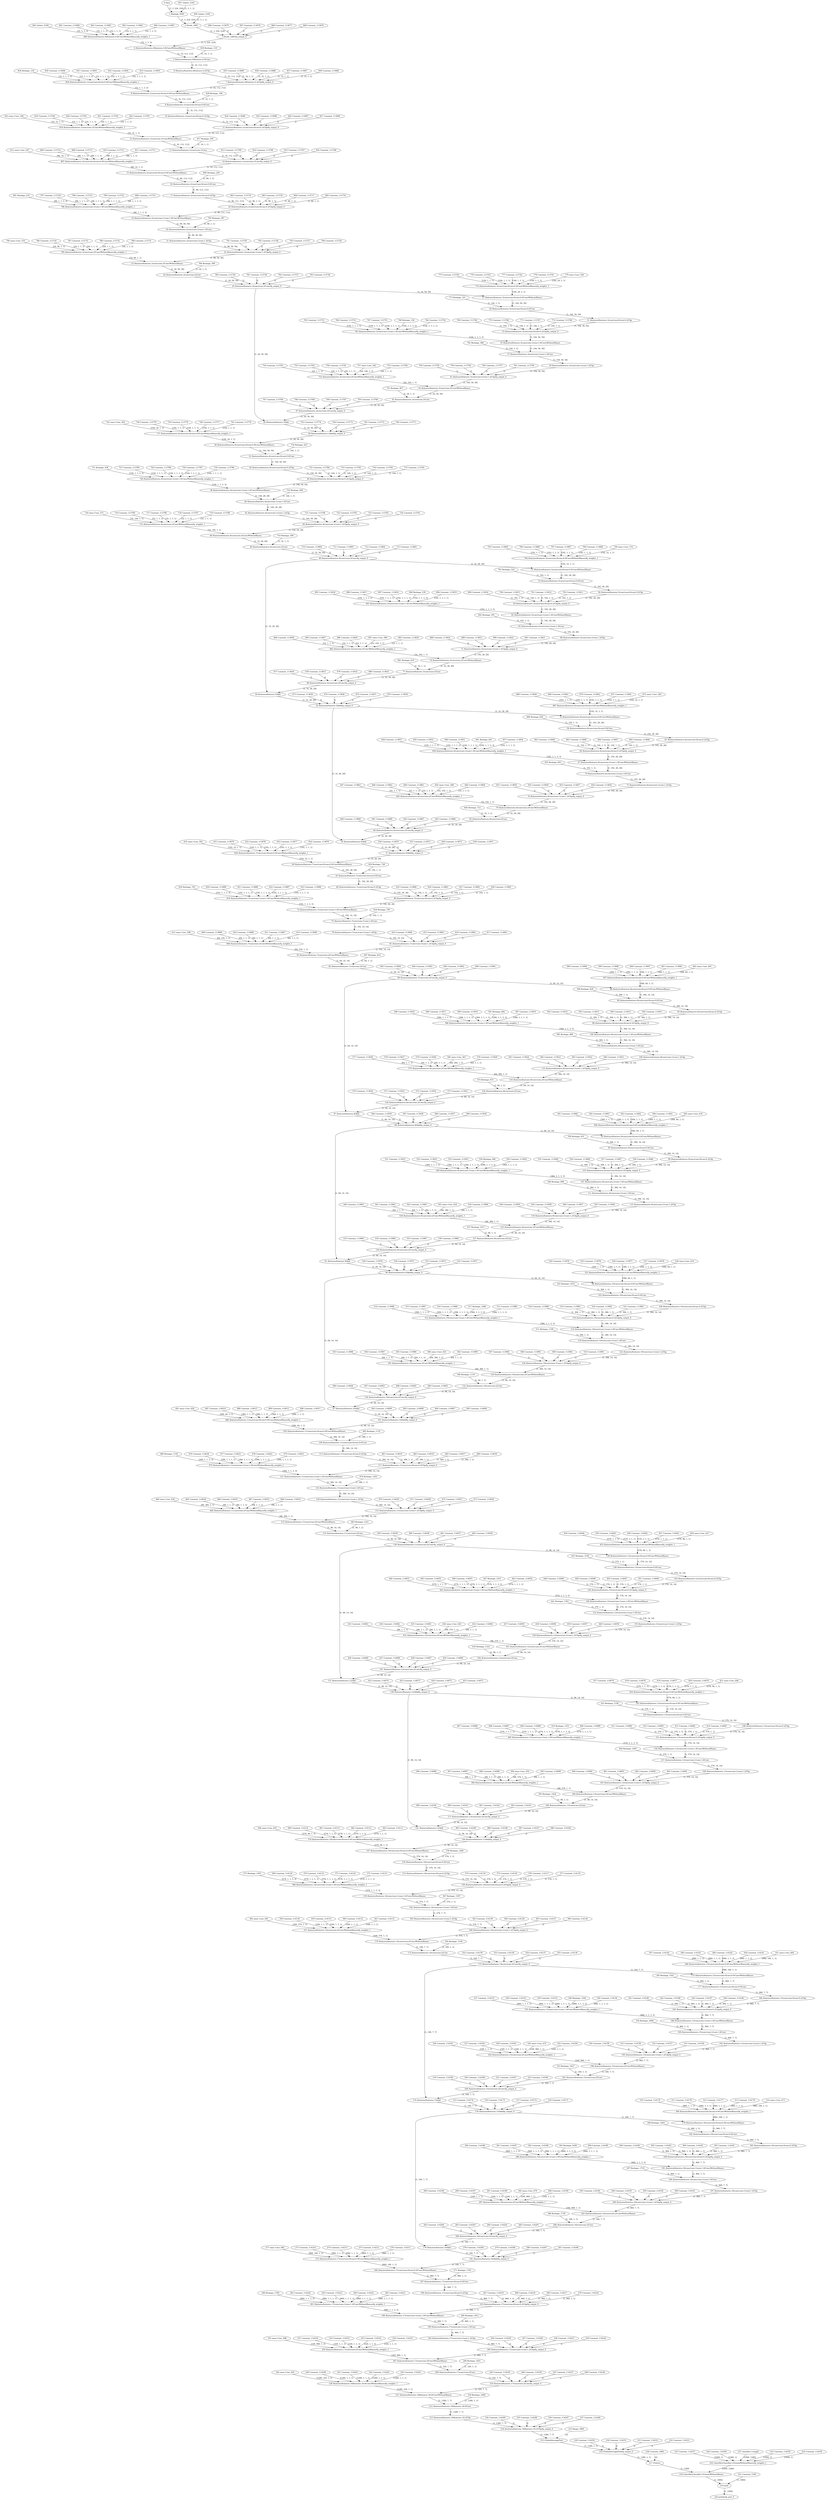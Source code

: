 strict digraph  {
"0 data" [id=0, type=Parameter];
"1 Multiply_5095" [id=1, type=Multiply];
"2 Divide_1885" [id=2, type=Add];
"3 Divide_1885/fq_output_0" [id=3, type=FakeQuantize];
"4 /features/features.0/features.0.0/Conv/WithoutBiases" [id=4, type=Convolution];
"5 /features/features.0/features.0.0/Conv" [id=5, type=Add];
"6 /features/features.0/features.0.2/Clip" [id=6, type=Clamp];
"7 /features/features.0/features.0.2/Clip/fq_output_0" [id=7, type=FakeQuantize];
"8 /features/features.1/conv/conv.0/conv.0.0/Conv/WithoutBiases" [id=8, type=GroupConvolution];
"9 /features/features.1/conv/conv.0/conv.0.0/Conv" [id=9, type=Add];
"10 /features/features.1/conv/conv.0/conv.0.2/Clip" [id=10, type=Clamp];
"11 /features/features.1/conv/conv.0/conv.0.2/Clip/fq_output_0" [id=11, type=FakeQuantize];
"12 /features/features.1/conv/conv.1/Conv/WithoutBiases" [id=12, type=Convolution];
"13 /features/features.1/conv/conv.1/Conv" [id=13, type=Add];
"14 /features/features.1/conv/conv.1/Conv/fq_output_0" [id=14, type=FakeQuantize];
"15 /features/features.2/conv/conv.0/conv.0.0/Conv/WithoutBiases" [id=15, type=Convolution];
"16 /features/features.2/conv/conv.0/conv.0.0/Conv" [id=16, type=Add];
"17 /features/features.2/conv/conv.0/conv.0.2/Clip" [id=17, type=Clamp];
"18 /features/features.2/conv/conv.0/conv.0.2/Clip/fq_output_0" [id=18, type=FakeQuantize];
"19 /features/features.2/conv/conv.1/conv.1.0/Conv/WithoutBiases" [id=19, type=GroupConvolution];
"20 /features/features.2/conv/conv.1/conv.1.0/Conv" [id=20, type=Add];
"21 /features/features.2/conv/conv.1/conv.1.2/Clip" [id=21, type=Clamp];
"22 /features/features.2/conv/conv.1/conv.1.2/Clip/fq_output_0" [id=22, type=FakeQuantize];
"23 /features/features.2/conv/conv.2/Conv/WithoutBiases" [id=23, type=Convolution];
"24 /features/features.2/conv/conv.2/Conv" [id=24, type=Add];
"25 /features/features.2/conv/conv.2/Conv/fq_output_0" [id=25, type=FakeQuantize];
"26 /features/features.3/Add" [id=26, type=Add];
"27 /features/features.3/conv/conv.0/conv.0.0/Conv/WithoutBiases" [id=27, type=Convolution];
"28 /features/features.3/Add/fq_output_0" [id=28, type=FakeQuantize];
"29 /features/features.3/conv/conv.0/conv.0.0/Conv" [id=29, type=Add];
"30 /features/features.4/conv/conv.0/conv.0.0/Conv/WithoutBiases" [id=30, type=Convolution];
"31 /features/features.3/conv/conv.0/conv.0.2/Clip" [id=31, type=Clamp];
"32 /features/features.4/conv/conv.0/conv.0.0/Conv" [id=32, type=Add];
"33 /features/features.3/conv/conv.0/conv.0.2/Clip/fq_output_0" [id=33, type=FakeQuantize];
"34 /features/features.4/conv/conv.0/conv.0.2/Clip" [id=34, type=Clamp];
"35 /features/features.3/conv/conv.1/conv.1.0/Conv/WithoutBiases" [id=35, type=GroupConvolution];
"36 /features/features.4/conv/conv.0/conv.0.2/Clip/fq_output_0" [id=36, type=FakeQuantize];
"37 /features/features.3/conv/conv.1/conv.1.0/Conv" [id=37, type=Add];
"38 /features/features.4/conv/conv.1/conv.1.0/Conv/WithoutBiases" [id=38, type=GroupConvolution];
"39 /features/features.3/conv/conv.1/conv.1.2/Clip" [id=39, type=Clamp];
"40 /features/features.4/conv/conv.1/conv.1.0/Conv" [id=40, type=Add];
"41 /features/features.3/conv/conv.1/conv.1.2/Clip/fq_output_0" [id=41, type=FakeQuantize];
"42 /features/features.4/conv/conv.1/conv.1.2/Clip" [id=42, type=Clamp];
"43 /features/features.3/conv/conv.2/Conv/WithoutBiases" [id=43, type=Convolution];
"44 /features/features.4/conv/conv.1/conv.1.2/Clip/fq_output_0" [id=44, type=FakeQuantize];
"45 /features/features.3/conv/conv.2/Conv" [id=45, type=Add];
"46 /features/features.4/conv/conv.2/Conv/WithoutBiases" [id=46, type=Convolution];
"47 /features/features.3/conv/conv.2/Conv/fq_output_0" [id=47, type=FakeQuantize];
"48 /features/features.4/conv/conv.2/Conv" [id=48, type=Add];
"49 /features/features.4/conv/conv.2/Conv/fq_output_0" [id=49, type=FakeQuantize];
"50 /features/features.5/Add" [id=50, type=Add];
"51 /features/features.5/conv/conv.0/conv.0.0/Conv/WithoutBiases" [id=51, type=Convolution];
"52 /features/features.5/Add/fq_output_0" [id=52, type=FakeQuantize];
"53 /features/features.5/conv/conv.0/conv.0.0/Conv" [id=53, type=Add];
"54 /features/features.6/Add" [id=54, type=Add];
"55 /features/features.6/conv/conv.0/conv.0.0/Conv/WithoutBiases" [id=55, type=Convolution];
"56 /features/features.5/conv/conv.0/conv.0.2/Clip" [id=56, type=Clamp];
"57 /features/features.6/Add/fq_output_0" [id=57, type=FakeQuantize];
"58 /features/features.6/conv/conv.0/conv.0.0/Conv" [id=58, type=Add];
"59 /features/features.5/conv/conv.0/conv.0.2/Clip/fq_output_0" [id=59, type=FakeQuantize];
"60 /features/features.7/conv/conv.0/conv.0.0/Conv/WithoutBiases" [id=60, type=Convolution];
"61 /features/features.6/conv/conv.0/conv.0.2/Clip" [id=61, type=Clamp];
"62 /features/features.5/conv/conv.1/conv.1.0/Conv/WithoutBiases" [id=62, type=GroupConvolution];
"63 /features/features.7/conv/conv.0/conv.0.0/Conv" [id=63, type=Add];
"64 /features/features.6/conv/conv.0/conv.0.2/Clip/fq_output_0" [id=64, type=FakeQuantize];
"65 /features/features.5/conv/conv.1/conv.1.0/Conv" [id=65, type=Add];
"66 /features/features.7/conv/conv.0/conv.0.2/Clip" [id=66, type=Clamp];
"67 /features/features.6/conv/conv.1/conv.1.0/Conv/WithoutBiases" [id=67, type=GroupConvolution];
"68 /features/features.5/conv/conv.1/conv.1.2/Clip" [id=68, type=Clamp];
"69 /features/features.7/conv/conv.0/conv.0.2/Clip/fq_output_0" [id=69, type=FakeQuantize];
"70 /features/features.6/conv/conv.1/conv.1.0/Conv" [id=70, type=Add];
"71 /features/features.5/conv/conv.1/conv.1.2/Clip/fq_output_0" [id=71, type=FakeQuantize];
"72 /features/features.7/conv/conv.1/conv.1.0/Conv/WithoutBiases" [id=72, type=GroupConvolution];
"73 /features/features.6/conv/conv.1/conv.1.2/Clip" [id=73, type=Clamp];
"74 /features/features.5/conv/conv.2/Conv/WithoutBiases" [id=74, type=Convolution];
"75 /features/features.7/conv/conv.1/conv.1.0/Conv" [id=75, type=Add];
"76 /features/features.6/conv/conv.1/conv.1.2/Clip/fq_output_0" [id=76, type=FakeQuantize];
"77 /features/features.5/conv/conv.2/Conv" [id=77, type=Add];
"78 /features/features.7/conv/conv.1/conv.1.2/Clip" [id=78, type=Clamp];
"79 /features/features.6/conv/conv.2/Conv/WithoutBiases" [id=79, type=Convolution];
"80 /features/features.5/conv/conv.2/Conv/fq_output_0" [id=80, type=FakeQuantize];
"81 /features/features.7/conv/conv.1/conv.1.2/Clip/fq_output_0" [id=81, type=FakeQuantize];
"82 /features/features.6/conv/conv.2/Conv" [id=82, type=Add];
"83 /features/features.7/conv/conv.2/Conv/WithoutBiases" [id=83, type=Convolution];
"84 /features/features.6/conv/conv.2/Conv/fq_output_0" [id=84, type=FakeQuantize];
"85 /features/features.7/conv/conv.2/Conv" [id=85, type=Add];
"86 /features/features.7/conv/conv.2/Conv/fq_output_0" [id=86, type=FakeQuantize];
"87 /features/features.8/Add" [id=87, type=Add];
"88 /features/features.8/conv/conv.0/conv.0.0/Conv/WithoutBiases" [id=88, type=Convolution];
"89 /features/features.8/Add/fq_output_0" [id=89, type=FakeQuantize];
"90 /features/features.8/conv/conv.0/conv.0.0/Conv" [id=90, type=Add];
"91 /features/features.9/Add" [id=91, type=Add];
"92 /features/features.9/conv/conv.0/conv.0.0/Conv/WithoutBiases" [id=92, type=Convolution];
"93 /features/features.8/conv/conv.0/conv.0.2/Clip" [id=93, type=Clamp];
"94 /features/features.9/Add/fq_output_0" [id=94, type=FakeQuantize];
"95 /features/features.9/conv/conv.0/conv.0.0/Conv" [id=95, type=Add];
"96 /features/features.8/conv/conv.0/conv.0.2/Clip/fq_output_0" [id=96, type=FakeQuantize];
"97 /features/features.10/Add" [id=97, type=Add];
"98 /features/features.10/conv/conv.0/conv.0.0/Conv/WithoutBiases" [id=98, type=Convolution];
"99 /features/features.9/conv/conv.0/conv.0.2/Clip" [id=99, type=Clamp];
"100 /features/features.8/conv/conv.1/conv.1.0/Conv/WithoutBiases" [id=100, type=GroupConvolution];
"101 /features/features.10/Add/fq_output_0" [id=101, type=FakeQuantize];
"102 /features/features.10/conv/conv.0/conv.0.0/Conv" [id=102, type=Add];
"103 /features/features.9/conv/conv.0/conv.0.2/Clip/fq_output_0" [id=103, type=FakeQuantize];
"104 /features/features.8/conv/conv.1/conv.1.0/Conv" [id=104, type=Add];
"105 /features/features.11/conv/conv.0/conv.0.0/Conv/WithoutBiases" [id=105, type=Convolution];
"106 /features/features.10/conv/conv.0/conv.0.2/Clip" [id=106, type=Clamp];
"107 /features/features.9/conv/conv.1/conv.1.0/Conv/WithoutBiases" [id=107, type=GroupConvolution];
"108 /features/features.8/conv/conv.1/conv.1.2/Clip" [id=108, type=Clamp];
"109 /features/features.11/conv/conv.0/conv.0.0/Conv" [id=109, type=Add];
"110 /features/features.10/conv/conv.0/conv.0.2/Clip/fq_output_0" [id=110, type=FakeQuantize];
"111 /features/features.9/conv/conv.1/conv.1.0/Conv" [id=111, type=Add];
"112 /features/features.8/conv/conv.1/conv.1.2/Clip/fq_output_0" [id=112, type=FakeQuantize];
"113 /features/features.11/conv/conv.0/conv.0.2/Clip" [id=113, type=Clamp];
"114 /features/features.10/conv/conv.1/conv.1.0/Conv/WithoutBiases" [id=114, type=GroupConvolution];
"115 /features/features.9/conv/conv.1/conv.1.2/Clip" [id=115, type=Clamp];
"116 /features/features.8/conv/conv.2/Conv/WithoutBiases" [id=116, type=Convolution];
"117 /features/features.11/conv/conv.0/conv.0.2/Clip/fq_output_0" [id=117, type=FakeQuantize];
"118 /features/features.10/conv/conv.1/conv.1.0/Conv" [id=118, type=Add];
"119 /features/features.9/conv/conv.1/conv.1.2/Clip/fq_output_0" [id=119, type=FakeQuantize];
"120 /features/features.8/conv/conv.2/Conv" [id=120, type=Add];
"121 /features/features.11/conv/conv.1/conv.1.0/Conv/WithoutBiases" [id=121, type=GroupConvolution];
"122 /features/features.10/conv/conv.1/conv.1.2/Clip" [id=122, type=Clamp];
"123 /features/features.9/conv/conv.2/Conv/WithoutBiases" [id=123, type=Convolution];
"124 /features/features.8/conv/conv.2/Conv/fq_output_0" [id=124, type=FakeQuantize];
"125 /features/features.11/conv/conv.1/conv.1.0/Conv" [id=125, type=Add];
"126 /features/features.10/conv/conv.1/conv.1.2/Clip/fq_output_0" [id=126, type=FakeQuantize];
"127 /features/features.9/conv/conv.2/Conv" [id=127, type=Add];
"128 /features/features.11/conv/conv.1/conv.1.2/Clip" [id=128, type=Clamp];
"129 /features/features.10/conv/conv.2/Conv/WithoutBiases" [id=129, type=Convolution];
"130 /features/features.9/conv/conv.2/Conv/fq_output_0" [id=130, type=FakeQuantize];
"131 /features/features.11/conv/conv.1/conv.1.2/Clip/fq_output_0" [id=131, type=FakeQuantize];
"132 /features/features.10/conv/conv.2/Conv" [id=132, type=Add];
"133 /features/features.11/conv/conv.2/Conv/WithoutBiases" [id=133, type=Convolution];
"134 /features/features.10/conv/conv.2/Conv/fq_output_0" [id=134, type=FakeQuantize];
"135 /features/features.11/conv/conv.2/Conv" [id=135, type=Add];
"136 /features/features.11/conv/conv.2/Conv/fq_output_0" [id=136, type=FakeQuantize];
"137 /features/features.12/Add" [id=137, type=Add];
"138 /features/features.12/conv/conv.0/conv.0.0/Conv/WithoutBiases" [id=138, type=Convolution];
"139 /features/features.12/Add/fq_output_0" [id=139, type=FakeQuantize];
"140 /features/features.12/conv/conv.0/conv.0.0/Conv" [id=140, type=Add];
"141 /features/features.13/Add" [id=141, type=Add];
"142 /features/features.13/conv/conv.0/conv.0.0/Conv/WithoutBiases" [id=142, type=Convolution];
"143 /features/features.12/conv/conv.0/conv.0.2/Clip" [id=143, type=Clamp];
"144 /features/features.13/Add/fq_output_0" [id=144, type=FakeQuantize];
"145 /features/features.13/conv/conv.0/conv.0.0/Conv" [id=145, type=Add];
"146 /features/features.12/conv/conv.0/conv.0.2/Clip/fq_output_0" [id=146, type=FakeQuantize];
"147 /features/features.14/conv/conv.0/conv.0.0/Conv/WithoutBiases" [id=147, type=Convolution];
"148 /features/features.13/conv/conv.0/conv.0.2/Clip" [id=148, type=Clamp];
"149 /features/features.12/conv/conv.1/conv.1.0/Conv/WithoutBiases" [id=149, type=GroupConvolution];
"150 /features/features.14/conv/conv.0/conv.0.0/Conv" [id=150, type=Add];
"151 /features/features.13/conv/conv.0/conv.0.2/Clip/fq_output_0" [id=151, type=FakeQuantize];
"152 /features/features.12/conv/conv.1/conv.1.0/Conv" [id=152, type=Add];
"153 /features/features.14/conv/conv.0/conv.0.2/Clip" [id=153, type=Clamp];
"154 /features/features.13/conv/conv.1/conv.1.0/Conv/WithoutBiases" [id=154, type=GroupConvolution];
"155 /features/features.12/conv/conv.1/conv.1.2/Clip" [id=155, type=Clamp];
"156 /features/features.14/conv/conv.0/conv.0.2/Clip/fq_output_0" [id=156, type=FakeQuantize];
"157 /features/features.13/conv/conv.1/conv.1.0/Conv" [id=157, type=Add];
"158 /features/features.12/conv/conv.1/conv.1.2/Clip/fq_output_0" [id=158, type=FakeQuantize];
"159 /features/features.14/conv/conv.1/conv.1.0/Conv/WithoutBiases" [id=159, type=GroupConvolution];
"160 /features/features.13/conv/conv.1/conv.1.2/Clip" [id=160, type=Clamp];
"161 /features/features.12/conv/conv.2/Conv/WithoutBiases" [id=161, type=Convolution];
"162 /features/features.14/conv/conv.1/conv.1.0/Conv" [id=162, type=Add];
"163 /features/features.13/conv/conv.1/conv.1.2/Clip/fq_output_0" [id=163, type=FakeQuantize];
"164 /features/features.12/conv/conv.2/Conv" [id=164, type=Add];
"165 /features/features.14/conv/conv.1/conv.1.2/Clip" [id=165, type=Clamp];
"166 /features/features.13/conv/conv.2/Conv/WithoutBiases" [id=166, type=Convolution];
"167 /features/features.12/conv/conv.2/Conv/fq_output_0" [id=167, type=FakeQuantize];
"168 /features/features.14/conv/conv.1/conv.1.2/Clip/fq_output_0" [id=168, type=FakeQuantize];
"169 /features/features.13/conv/conv.2/Conv" [id=169, type=Add];
"170 /features/features.14/conv/conv.2/Conv/WithoutBiases" [id=170, type=Convolution];
"171 /features/features.13/conv/conv.2/Conv/fq_output_0" [id=171, type=FakeQuantize];
"172 /features/features.14/conv/conv.2/Conv" [id=172, type=Add];
"173 /features/features.14/conv/conv.2/Conv/fq_output_0" [id=173, type=FakeQuantize];
"174 /features/features.15/Add" [id=174, type=Add];
"175 /features/features.15/conv/conv.0/conv.0.0/Conv/WithoutBiases" [id=175, type=Convolution];
"176 /features/features.15/Add/fq_output_0" [id=176, type=FakeQuantize];
"177 /features/features.15/conv/conv.0/conv.0.0/Conv" [id=177, type=Add];
"178 /features/features.16/Add" [id=178, type=Add];
"179 /features/features.16/conv/conv.0/conv.0.0/Conv/WithoutBiases" [id=179, type=Convolution];
"180 /features/features.15/conv/conv.0/conv.0.2/Clip" [id=180, type=Clamp];
"181 /features/features.16/Add/fq_output_0" [id=181, type=FakeQuantize];
"182 /features/features.16/conv/conv.0/conv.0.0/Conv" [id=182, type=Add];
"183 /features/features.15/conv/conv.0/conv.0.2/Clip/fq_output_0" [id=183, type=FakeQuantize];
"184 /features/features.17/conv/conv.0/conv.0.0/Conv/WithoutBiases" [id=184, type=Convolution];
"185 /features/features.16/conv/conv.0/conv.0.2/Clip" [id=185, type=Clamp];
"186 /features/features.15/conv/conv.1/conv.1.0/Conv/WithoutBiases" [id=186, type=GroupConvolution];
"187 /features/features.17/conv/conv.0/conv.0.0/Conv" [id=187, type=Add];
"188 /features/features.16/conv/conv.0/conv.0.2/Clip/fq_output_0" [id=188, type=FakeQuantize];
"189 /features/features.15/conv/conv.1/conv.1.0/Conv" [id=189, type=Add];
"190 /features/features.17/conv/conv.0/conv.0.2/Clip" [id=190, type=Clamp];
"191 /features/features.16/conv/conv.1/conv.1.0/Conv/WithoutBiases" [id=191, type=GroupConvolution];
"192 /features/features.15/conv/conv.1/conv.1.2/Clip" [id=192, type=Clamp];
"193 /features/features.17/conv/conv.0/conv.0.2/Clip/fq_output_0" [id=193, type=FakeQuantize];
"194 /features/features.16/conv/conv.1/conv.1.0/Conv" [id=194, type=Add];
"195 /features/features.15/conv/conv.1/conv.1.2/Clip/fq_output_0" [id=195, type=FakeQuantize];
"196 /features/features.17/conv/conv.1/conv.1.0/Conv/WithoutBiases" [id=196, type=GroupConvolution];
"197 /features/features.16/conv/conv.1/conv.1.2/Clip" [id=197, type=Clamp];
"198 /features/features.15/conv/conv.2/Conv/WithoutBiases" [id=198, type=Convolution];
"199 /features/features.17/conv/conv.1/conv.1.0/Conv" [id=199, type=Add];
"200 /features/features.16/conv/conv.1/conv.1.2/Clip/fq_output_0" [id=200, type=FakeQuantize];
"201 /features/features.15/conv/conv.2/Conv" [id=201, type=Add];
"202 /features/features.17/conv/conv.1/conv.1.2/Clip" [id=202, type=Clamp];
"203 /features/features.16/conv/conv.2/Conv/WithoutBiases" [id=203, type=Convolution];
"204 /features/features.15/conv/conv.2/Conv/fq_output_0" [id=204, type=FakeQuantize];
"205 /features/features.17/conv/conv.1/conv.1.2/Clip/fq_output_0" [id=205, type=FakeQuantize];
"206 /features/features.16/conv/conv.2/Conv" [id=206, type=Add];
"207 /features/features.17/conv/conv.2/Conv/WithoutBiases" [id=207, type=Convolution];
"208 /features/features.16/conv/conv.2/Conv/fq_output_0" [id=208, type=FakeQuantize];
"209 /features/features.17/conv/conv.2/Conv" [id=209, type=Add];
"210 /features/features.17/conv/conv.2/Conv/fq_output_0" [id=210, type=FakeQuantize];
"211 /features/features.18/features.18.0/Conv/WithoutBiases" [id=211, type=Convolution];
"212 /features/features.18/features.18.0/Conv" [id=212, type=Add];
"213 /features/features.18/features.18.2/Clip" [id=213, type=Clamp];
"214 /features/features.18/features.18.2/Clip/fq_output_0" [id=214, type=FakeQuantize];
"215 /GlobalAveragePool" [id=215, type=ReduceMean];
"216 /GlobalAveragePool/fq_output_0" [id=216, type=FakeQuantize];
"217 /Flatten" [id=217, type=Reshape];
"218 /classifier/classifier.1/Gemm/WithoutBiases" [id=218, type=MatMul];
"219 prob" [id=219, type=Add];
"220 prob/sink_port_0" [id=220, type=Result];
"221 Constant_5169" [id=221, type=Constant];
"222 /classifier/classifier.1/Gemm/WithoutBiases/fq_weights_1" [id=222, type=FakeQuantize];
"223 Constant_114259" [id=223, type=Constant];
"224 Constant_114258" [id=224, type=Constant];
"225 Constant_114257" [id=225, type=Constant];
"226 Constant_114256" [id=226, type=Constant];
"227 classifier.1.weight" [id=227, type=Constant];
"228 Constant_1864" [id=228, type=Constant];
"229 Constant_114254" [id=229, type=Constant];
"230 Constant_114253" [id=230, type=Constant];
"231 Constant_114252" [id=231, type=Constant];
"232 Constant_114251" [id=232, type=Constant];
"233 Range_1860" [id=233, type=Constant];
"234 Constant_114249" [id=234, type=Constant];
"235 Constant_114248" [id=235, type=Constant];
"236 Constant_114247" [id=236, type=Constant];
"237 Constant_114246" [id=237, type=Constant];
"238 Reshape_1846" [id=238, type=Constant];
"239 /features/features.18/features.18.0/Conv/WithoutBiases/fq_weights_1" [id=239, type=FakeQuantize];
"240 Constant_114244" [id=240, type=Constant];
"241 Constant_114243" [id=241, type=Constant];
"242 Constant_114242" [id=242, type=Constant];
"243 Constant_114241" [id=243, type=Constant];
"244 onnx^^Conv_691" [id=244, label="244 onnx::Conv_691", type=Constant];
"245 Constant_114239" [id=245, type=Constant];
"246 Constant_114238" [id=246, type=Constant];
"247 Constant_114237" [id=247, type=Constant];
"248 Constant_114236" [id=248, type=Constant];
"249 Reshape_1831" [id=249, type=Constant];
"250 /features/features.17/conv/conv.2/Conv/WithoutBiases/fq_weights_1" [id=250, type=FakeQuantize];
"251 Constant_114234" [id=251, type=Constant];
"252 Constant_114233" [id=252, type=Constant];
"253 Constant_114232" [id=253, type=Constant];
"254 Constant_114231" [id=254, type=Constant];
"255 onnx^^Conv_688" [id=255, label="255 onnx::Conv_688", type=Constant];
"256 Constant_114229" [id=256, type=Constant];
"257 Constant_114228" [id=257, type=Constant];
"258 Constant_114227" [id=258, type=Constant];
"259 Constant_114226" [id=259, type=Constant];
"260 Reshape_1812" [id=260, type=Constant];
"261 /features/features.17/conv/conv.1/conv.1.0/Conv/WithoutBiases/fq_weights_1" [id=261, type=FakeQuantize];
"262 Constant_114224" [id=262, type=Constant];
"263 Constant_114223" [id=263, type=Constant];
"264 Constant_114222" [id=264, type=Constant];
"265 Constant_114221" [id=265, type=Constant];
"266 Reshape_1760" [id=266, type=Constant];
"267 Constant_114219" [id=267, type=Constant];
"268 Constant_114218" [id=268, type=Constant];
"269 Constant_114217" [id=269, type=Constant];
"270 Constant_114216" [id=270, type=Constant];
"271 Reshape_1745" [id=271, type=Constant];
"272 /features/features.17/conv/conv.0/conv.0.0/Conv/WithoutBiases/fq_weights_1" [id=272, type=FakeQuantize];
"273 Constant_114214" [id=273, type=Constant];
"274 Constant_114213" [id=274, type=Constant];
"275 Constant_114212" [id=275, type=Constant];
"276 Constant_114211" [id=276, type=Constant];
"277 onnx^^Conv_682" [id=277, label="277 onnx::Conv_682", type=Constant];
"278 Constant_114209" [id=278, type=Constant];
"279 Constant_114208" [id=279, type=Constant];
"280 Constant_114207" [id=280, type=Constant];
"281 Constant_114206" [id=281, type=Constant];
"282 Constant_114204" [id=282, type=Constant];
"283 Constant_114203" [id=283, type=Constant];
"284 Constant_114202" [id=284, type=Constant];
"285 Constant_114201" [id=285, type=Constant];
"286 Reshape_1729" [id=286, type=Constant];
"287 /features/features.16/conv/conv.2/Conv/WithoutBiases/fq_weights_1" [id=287, type=FakeQuantize];
"288 Constant_114199" [id=288, type=Constant];
"289 Constant_114198" [id=289, type=Constant];
"290 Constant_114197" [id=290, type=Constant];
"291 Constant_114196" [id=291, type=Constant];
"292 onnx^^Conv_679" [id=292, label="292 onnx::Conv_679", type=Constant];
"293 Constant_114194" [id=293, type=Constant];
"294 Constant_114193" [id=294, type=Constant];
"295 Constant_114192" [id=295, type=Constant];
"296 Constant_114191" [id=296, type=Constant];
"297 Reshape_1710" [id=297, type=Constant];
"298 /features/features.16/conv/conv.1/conv.1.0/Conv/WithoutBiases/fq_weights_1" [id=298, type=FakeQuantize];
"299 Constant_114189" [id=299, type=Constant];
"300 Constant_114188" [id=300, type=Constant];
"301 Constant_114187" [id=301, type=Constant];
"302 Constant_114186" [id=302, type=Constant];
"303 Reshape_1658" [id=303, type=Constant];
"304 Constant_114184" [id=304, type=Constant];
"305 Constant_114183" [id=305, type=Constant];
"306 Constant_114182" [id=306, type=Constant];
"307 Constant_114181" [id=307, type=Constant];
"308 Reshape_1643" [id=308, type=Constant];
"309 /features/features.16/conv/conv.0/conv.0.0/Conv/WithoutBiases/fq_weights_1" [id=309, type=FakeQuantize];
"310 Constant_114179" [id=310, type=Constant];
"311 Constant_114178" [id=311, type=Constant];
"312 Constant_114177" [id=312, type=Constant];
"313 Constant_114176" [id=313, type=Constant];
"314 onnx^^Conv_673" [id=314, label="314 onnx::Conv_673", type=Constant];
"315 Constant_114174" [id=315, type=Constant];
"316 Constant_114173" [id=316, type=Constant];
"317 Constant_114172" [id=317, type=Constant];
"318 Constant_114171" [id=318, type=Constant];
"319 Constant_114169" [id=319, type=Constant];
"320 Constant_114168" [id=320, type=Constant];
"321 Constant_114167" [id=321, type=Constant];
"322 Constant_114166" [id=322, type=Constant];
"323 Reshape_1627" [id=323, type=Constant];
"324 /features/features.15/conv/conv.2/Conv/WithoutBiases/fq_weights_1" [id=324, type=FakeQuantize];
"325 Constant_114164" [id=325, type=Constant];
"326 Constant_114163" [id=326, type=Constant];
"327 Constant_114162" [id=327, type=Constant];
"328 Constant_114161" [id=328, type=Constant];
"329 onnx^^Conv_670" [id=329, label="329 onnx::Conv_670", type=Constant];
"330 Constant_114159" [id=330, type=Constant];
"331 Constant_114158" [id=331, type=Constant];
"332 Constant_114157" [id=332, type=Constant];
"333 Constant_114156" [id=333, type=Constant];
"334 Reshape_1608" [id=334, type=Constant];
"335 /features/features.15/conv/conv.1/conv.1.0/Conv/WithoutBiases/fq_weights_1" [id=335, type=FakeQuantize];
"336 Constant_114154" [id=336, type=Constant];
"337 Constant_114153" [id=337, type=Constant];
"338 Constant_114152" [id=338, type=Constant];
"339 Constant_114151" [id=339, type=Constant];
"340 Reshape_1556" [id=340, type=Constant];
"341 Constant_114149" [id=341, type=Constant];
"342 Constant_114148" [id=342, type=Constant];
"343 Constant_114147" [id=343, type=Constant];
"344 Constant_114146" [id=344, type=Constant];
"345 Reshape_1541" [id=345, type=Constant];
"346 /features/features.15/conv/conv.0/conv.0.0/Conv/WithoutBiases/fq_weights_1" [id=346, type=FakeQuantize];
"347 Constant_114144" [id=347, type=Constant];
"348 Constant_114143" [id=348, type=Constant];
"349 Constant_114142" [id=349, type=Constant];
"350 Constant_114141" [id=350, type=Constant];
"351 onnx^^Conv_664" [id=351, label="351 onnx::Conv_664", type=Constant];
"352 Constant_114139" [id=352, type=Constant];
"353 Constant_114138" [id=353, type=Constant];
"354 Constant_114137" [id=354, type=Constant];
"355 Constant_114136" [id=355, type=Constant];
"356 Reshape_1526" [id=356, type=Constant];
"357 /features/features.14/conv/conv.2/Conv/WithoutBiases/fq_weights_1" [id=357, type=FakeQuantize];
"358 Constant_114134" [id=358, type=Constant];
"359 Constant_114133" [id=359, type=Constant];
"360 Constant_114132" [id=360, type=Constant];
"361 Constant_114131" [id=361, type=Constant];
"362 onnx^^Conv_661" [id=362, label="362 onnx::Conv_661", type=Constant];
"363 Constant_114129" [id=363, type=Constant];
"364 Constant_114128" [id=364, type=Constant];
"365 Constant_114127" [id=365, type=Constant];
"366 Constant_114126" [id=366, type=Constant];
"367 Reshape_1507" [id=367, type=Constant];
"368 /features/features.14/conv/conv.1/conv.1.0/Conv/WithoutBiases/fq_weights_1" [id=368, type=FakeQuantize];
"369 Constant_114124" [id=369, type=Constant];
"370 Constant_114123" [id=370, type=Constant];
"371 Constant_114122" [id=371, type=Constant];
"372 Constant_114121" [id=372, type=Constant];
"373 Reshape_1455" [id=373, type=Constant];
"374 Constant_114119" [id=374, type=Constant];
"375 Constant_114118" [id=375, type=Constant];
"376 Constant_114117" [id=376, type=Constant];
"377 Constant_114116" [id=377, type=Constant];
"378 Reshape_1440" [id=378, type=Constant];
"379 /features/features.14/conv/conv.0/conv.0.0/Conv/WithoutBiases/fq_weights_1" [id=379, type=FakeQuantize];
"380 Constant_114114" [id=380, type=Constant];
"381 Constant_114113" [id=381, type=Constant];
"382 Constant_114112" [id=382, type=Constant];
"383 Constant_114111" [id=383, type=Constant];
"384 onnx^^Conv_655" [id=384, label="384 onnx::Conv_655", type=Constant];
"385 Constant_114109" [id=385, type=Constant];
"386 Constant_114108" [id=386, type=Constant];
"387 Constant_114107" [id=387, type=Constant];
"388 Constant_114106" [id=388, type=Constant];
"389 Constant_114104" [id=389, type=Constant];
"390 Constant_114103" [id=390, type=Constant];
"391 Constant_114102" [id=391, type=Constant];
"392 Constant_114101" [id=392, type=Constant];
"393 Reshape_1424" [id=393, type=Constant];
"394 /features/features.13/conv/conv.2/Conv/WithoutBiases/fq_weights_1" [id=394, type=FakeQuantize];
"395 Constant_114099" [id=395, type=Constant];
"396 Constant_114098" [id=396, type=Constant];
"397 Constant_114097" [id=397, type=Constant];
"398 Constant_114096" [id=398, type=Constant];
"399 onnx^^Conv_652" [id=399, label="399 onnx::Conv_652", type=Constant];
"400 Constant_114094" [id=400, type=Constant];
"401 Constant_114093" [id=401, type=Constant];
"402 Constant_114092" [id=402, type=Constant];
"403 Constant_114091" [id=403, type=Constant];
"404 Reshape_1405" [id=404, type=Constant];
"405 /features/features.13/conv/conv.1/conv.1.0/Conv/WithoutBiases/fq_weights_1" [id=405, type=FakeQuantize];
"406 Constant_114089" [id=406, type=Constant];
"407 Constant_114088" [id=407, type=Constant];
"408 Constant_114087" [id=408, type=Constant];
"409 Constant_114086" [id=409, type=Constant];
"410 Reshape_1353" [id=410, type=Constant];
"411 Constant_114084" [id=411, type=Constant];
"412 Constant_114083" [id=412, type=Constant];
"413 Constant_114082" [id=413, type=Constant];
"414 Constant_114081" [id=414, type=Constant];
"415 Reshape_1338" [id=415, type=Constant];
"416 /features/features.13/conv/conv.0/conv.0.0/Conv/WithoutBiases/fq_weights_1" [id=416, type=FakeQuantize];
"417 Constant_114079" [id=417, type=Constant];
"418 Constant_114078" [id=418, type=Constant];
"419 Constant_114077" [id=419, type=Constant];
"420 Constant_114076" [id=420, type=Constant];
"421 onnx^^Conv_646" [id=421, label="421 onnx::Conv_646", type=Constant];
"422 Constant_114074" [id=422, type=Constant];
"423 Constant_114073" [id=423, type=Constant];
"424 Constant_114072" [id=424, type=Constant];
"425 Constant_114071" [id=425, type=Constant];
"426 Constant_114069" [id=426, type=Constant];
"427 Constant_114068" [id=427, type=Constant];
"428 Constant_114067" [id=428, type=Constant];
"429 Constant_114066" [id=429, type=Constant];
"430 Reshape_1322" [id=430, type=Constant];
"431 /features/features.12/conv/conv.2/Conv/WithoutBiases/fq_weights_1" [id=431, type=FakeQuantize];
"432 Constant_114064" [id=432, type=Constant];
"433 Constant_114063" [id=433, type=Constant];
"434 Constant_114062" [id=434, type=Constant];
"435 Constant_114061" [id=435, type=Constant];
"436 onnx^^Conv_643" [id=436, label="436 onnx::Conv_643", type=Constant];
"437 Constant_114059" [id=437, type=Constant];
"438 Constant_114058" [id=438, type=Constant];
"439 Constant_114057" [id=439, type=Constant];
"440 Constant_114056" [id=440, type=Constant];
"441 Reshape_1303" [id=441, type=Constant];
"442 /features/features.12/conv/conv.1/conv.1.0/Conv/WithoutBiases/fq_weights_1" [id=442, type=FakeQuantize];
"443 Constant_114054" [id=443, type=Constant];
"444 Constant_114053" [id=444, type=Constant];
"445 Constant_114052" [id=445, type=Constant];
"446 Constant_114051" [id=446, type=Constant];
"447 Reshape_1251" [id=447, type=Constant];
"448 Constant_114049" [id=448, type=Constant];
"449 Constant_114048" [id=449, type=Constant];
"450 Constant_114047" [id=450, type=Constant];
"451 Constant_114046" [id=451, type=Constant];
"452 Reshape_1236" [id=452, type=Constant];
"453 /features/features.12/conv/conv.0/conv.0.0/Conv/WithoutBiases/fq_weights_1" [id=453, type=FakeQuantize];
"454 Constant_114044" [id=454, type=Constant];
"455 Constant_114043" [id=455, type=Constant];
"456 Constant_114042" [id=456, type=Constant];
"457 Constant_114041" [id=457, type=Constant];
"458 onnx^^Conv_637" [id=458, label="458 onnx::Conv_637", type=Constant];
"459 Constant_114039" [id=459, type=Constant];
"460 Constant_114038" [id=460, type=Constant];
"461 Constant_114037" [id=461, type=Constant];
"462 Constant_114036" [id=462, type=Constant];
"463 Reshape_1221" [id=463, type=Constant];
"464 /features/features.11/conv/conv.2/Conv/WithoutBiases/fq_weights_1" [id=464, type=FakeQuantize];
"465 Constant_114034" [id=465, type=Constant];
"466 Constant_114033" [id=466, type=Constant];
"467 Constant_114032" [id=467, type=Constant];
"468 Constant_114031" [id=468, type=Constant];
"469 onnx^^Conv_634" [id=469, label="469 onnx::Conv_634", type=Constant];
"470 Constant_114029" [id=470, type=Constant];
"471 Constant_114028" [id=471, type=Constant];
"472 Constant_114027" [id=472, type=Constant];
"473 Constant_114026" [id=473, type=Constant];
"474 Reshape_1202" [id=474, type=Constant];
"475 /features/features.11/conv/conv.1/conv.1.0/Conv/WithoutBiases/fq_weights_1" [id=475, type=FakeQuantize];
"476 Constant_114024" [id=476, type=Constant];
"477 Constant_114023" [id=477, type=Constant];
"478 Constant_114022" [id=478, type=Constant];
"479 Constant_114021" [id=479, type=Constant];
"480 Reshape_1150" [id=480, type=Constant];
"481 Constant_114019" [id=481, type=Constant];
"482 Constant_114018" [id=482, type=Constant];
"483 Constant_114017" [id=483, type=Constant];
"484 Constant_114016" [id=484, type=Constant];
"485 Reshape_1135" [id=485, type=Constant];
"486 /features/features.11/conv/conv.0/conv.0.0/Conv/WithoutBiases/fq_weights_1" [id=486, type=FakeQuantize];
"487 Constant_114014" [id=487, type=Constant];
"488 Constant_114013" [id=488, type=Constant];
"489 Constant_114012" [id=489, type=Constant];
"490 Constant_114011" [id=490, type=Constant];
"491 onnx^^Conv_628" [id=491, label="491 onnx::Conv_628", type=Constant];
"492 Constant_114009" [id=492, type=Constant];
"493 Constant_114008" [id=493, type=Constant];
"494 Constant_114007" [id=494, type=Constant];
"495 Constant_114006" [id=495, type=Constant];
"496 Constant_114004" [id=496, type=Constant];
"497 Constant_114003" [id=497, type=Constant];
"498 Constant_114002" [id=498, type=Constant];
"499 Constant_114001" [id=499, type=Constant];
"500 Reshape_1119" [id=500, type=Constant];
"501 /features/features.10/conv/conv.2/Conv/WithoutBiases/fq_weights_1" [id=501, type=FakeQuantize];
"502 Constant_113999" [id=502, type=Constant];
"503 Constant_113998" [id=503, type=Constant];
"504 Constant_113997" [id=504, type=Constant];
"505 Constant_113996" [id=505, type=Constant];
"506 onnx^^Conv_625" [id=506, label="506 onnx::Conv_625", type=Constant];
"507 Constant_113994" [id=507, type=Constant];
"508 Constant_113993" [id=508, type=Constant];
"509 Constant_113992" [id=509, type=Constant];
"510 Constant_113991" [id=510, type=Constant];
"511 Reshape_1100" [id=511, type=Constant];
"512 /features/features.10/conv/conv.1/conv.1.0/Conv/WithoutBiases/fq_weights_1" [id=512, type=FakeQuantize];
"513 Constant_113989" [id=513, type=Constant];
"514 Constant_113988" [id=514, type=Constant];
"515 Constant_113987" [id=515, type=Constant];
"516 Constant_113986" [id=516, type=Constant];
"517 Reshape_1048" [id=517, type=Constant];
"518 Constant_113984" [id=518, type=Constant];
"519 Constant_113983" [id=519, type=Constant];
"520 Constant_113982" [id=520, type=Constant];
"521 Constant_113981" [id=521, type=Constant];
"522 Reshape_1033" [id=522, type=Constant];
"523 /features/features.10/conv/conv.0/conv.0.0/Conv/WithoutBiases/fq_weights_1" [id=523, type=FakeQuantize];
"524 Constant_113979" [id=524, type=Constant];
"525 Constant_113978" [id=525, type=Constant];
"526 Constant_113977" [id=526, type=Constant];
"527 Constant_113976" [id=527, type=Constant];
"528 onnx^^Conv_619" [id=528, label="528 onnx::Conv_619", type=Constant];
"529 Constant_113974" [id=529, type=Constant];
"530 Constant_113973" [id=530, type=Constant];
"531 Constant_113972" [id=531, type=Constant];
"532 Constant_113971" [id=532, type=Constant];
"533 Constant_113969" [id=533, type=Constant];
"534 Constant_113968" [id=534, type=Constant];
"535 Constant_113967" [id=535, type=Constant];
"536 Constant_113966" [id=536, type=Constant];
"537 Reshape_1017" [id=537, type=Constant];
"538 /features/features.9/conv/conv.2/Conv/WithoutBiases/fq_weights_1" [id=538, type=FakeQuantize];
"539 Constant_113964" [id=539, type=Constant];
"540 Constant_113963" [id=540, type=Constant];
"541 Constant_113962" [id=541, type=Constant];
"542 Constant_113961" [id=542, type=Constant];
"543 onnx^^Conv_616" [id=543, label="543 onnx::Conv_616", type=Constant];
"544 Constant_113959" [id=544, type=Constant];
"545 Constant_113958" [id=545, type=Constant];
"546 Constant_113957" [id=546, type=Constant];
"547 Constant_113956" [id=547, type=Constant];
"548 Reshape_998" [id=548, type=Constant];
"549 /features/features.9/conv/conv.1/conv.1.0/Conv/WithoutBiases/fq_weights_1" [id=549, type=FakeQuantize];
"550 Constant_113954" [id=550, type=Constant];
"551 Constant_113953" [id=551, type=Constant];
"552 Constant_113952" [id=552, type=Constant];
"553 Constant_113951" [id=553, type=Constant];
"554 Reshape_946" [id=554, type=Constant];
"555 Constant_113949" [id=555, type=Constant];
"556 Constant_113948" [id=556, type=Constant];
"557 Constant_113947" [id=557, type=Constant];
"558 Constant_113946" [id=558, type=Constant];
"559 Reshape_931" [id=559, type=Constant];
"560 /features/features.9/conv/conv.0/conv.0.0/Conv/WithoutBiases/fq_weights_1" [id=560, type=FakeQuantize];
"561 Constant_113944" [id=561, type=Constant];
"562 Constant_113943" [id=562, type=Constant];
"563 Constant_113942" [id=563, type=Constant];
"564 Constant_113941" [id=564, type=Constant];
"565 onnx^^Conv_610" [id=565, label="565 onnx::Conv_610", type=Constant];
"566 Constant_113939" [id=566, type=Constant];
"567 Constant_113938" [id=567, type=Constant];
"568 Constant_113937" [id=568, type=Constant];
"569 Constant_113936" [id=569, type=Constant];
"570 Constant_113934" [id=570, type=Constant];
"571 Constant_113933" [id=571, type=Constant];
"572 Constant_113932" [id=572, type=Constant];
"573 Constant_113931" [id=573, type=Constant];
"574 Reshape_915" [id=574, type=Constant];
"575 /features/features.8/conv/conv.2/Conv/WithoutBiases/fq_weights_1" [id=575, type=FakeQuantize];
"576 Constant_113929" [id=576, type=Constant];
"577 Constant_113928" [id=577, type=Constant];
"578 Constant_113927" [id=578, type=Constant];
"579 Constant_113926" [id=579, type=Constant];
"580 onnx^^Conv_607" [id=580, label="580 onnx::Conv_607", type=Constant];
"581 Constant_113924" [id=581, type=Constant];
"582 Constant_113923" [id=582, type=Constant];
"583 Constant_113922" [id=583, type=Constant];
"584 Constant_113921" [id=584, type=Constant];
"585 Reshape_896" [id=585, type=Constant];
"586 /features/features.8/conv/conv.1/conv.1.0/Conv/WithoutBiases/fq_weights_1" [id=586, type=FakeQuantize];
"587 Constant_113919" [id=587, type=Constant];
"588 Constant_113918" [id=588, type=Constant];
"589 Constant_113917" [id=589, type=Constant];
"590 Constant_113916" [id=590, type=Constant];
"591 Reshape_844" [id=591, type=Constant];
"592 Constant_113914" [id=592, type=Constant];
"593 Constant_113913" [id=593, type=Constant];
"594 Constant_113912" [id=594, type=Constant];
"595 Constant_113911" [id=595, type=Constant];
"596 Reshape_829" [id=596, type=Constant];
"597 /features/features.8/conv/conv.0/conv.0.0/Conv/WithoutBiases/fq_weights_1" [id=597, type=FakeQuantize];
"598 Constant_113909" [id=598, type=Constant];
"599 Constant_113908" [id=599, type=Constant];
"600 Constant_113907" [id=600, type=Constant];
"601 Constant_113906" [id=601, type=Constant];
"602 onnx^^Conv_601" [id=602, label="602 onnx::Conv_601", type=Constant];
"603 Constant_113904" [id=603, type=Constant];
"604 Constant_113903" [id=604, type=Constant];
"605 Constant_113902" [id=605, type=Constant];
"606 Constant_113901" [id=606, type=Constant];
"607 Reshape_814" [id=607, type=Constant];
"608 /features/features.7/conv/conv.2/Conv/WithoutBiases/fq_weights_1" [id=608, type=FakeQuantize];
"609 Constant_113899" [id=609, type=Constant];
"610 Constant_113898" [id=610, type=Constant];
"611 Constant_113897" [id=611, type=Constant];
"612 Constant_113896" [id=612, type=Constant];
"613 onnx^^Conv_598" [id=613, label="613 onnx::Conv_598", type=Constant];
"614 Constant_113894" [id=614, type=Constant];
"615 Constant_113893" [id=615, type=Constant];
"616 Constant_113892" [id=616, type=Constant];
"617 Constant_113891" [id=617, type=Constant];
"618 Reshape_795" [id=618, type=Constant];
"619 /features/features.7/conv/conv.1/conv.1.0/Conv/WithoutBiases/fq_weights_1" [id=619, type=FakeQuantize];
"620 Constant_113889" [id=620, type=Constant];
"621 Constant_113888" [id=621, type=Constant];
"622 Constant_113887" [id=622, type=Constant];
"623 Constant_113886" [id=623, type=Constant];
"624 Reshape_743" [id=624, type=Constant];
"625 Constant_113884" [id=625, type=Constant];
"626 Constant_113883" [id=626, type=Constant];
"627 Constant_113882" [id=627, type=Constant];
"628 Constant_113881" [id=628, type=Constant];
"629 Reshape_728" [id=629, type=Constant];
"630 /features/features.7/conv/conv.0/conv.0.0/Conv/WithoutBiases/fq_weights_1" [id=630, type=FakeQuantize];
"631 Constant_113879" [id=631, type=Constant];
"632 Constant_113878" [id=632, type=Constant];
"633 Constant_113877" [id=633, type=Constant];
"634 Constant_113876" [id=634, type=Constant];
"635 onnx^^Conv_592" [id=635, label="635 onnx::Conv_592", type=Constant];
"636 Constant_113874" [id=636, type=Constant];
"637 Constant_113873" [id=637, type=Constant];
"638 Constant_113872" [id=638, type=Constant];
"639 Constant_113871" [id=639, type=Constant];
"640 Constant_113869" [id=640, type=Constant];
"641 Constant_113868" [id=641, type=Constant];
"642 Constant_113867" [id=642, type=Constant];
"643 Constant_113866" [id=643, type=Constant];
"644 Reshape_712" [id=644, type=Constant];
"645 /features/features.6/conv/conv.2/Conv/WithoutBiases/fq_weights_1" [id=645, type=FakeQuantize];
"646 Constant_113864" [id=646, type=Constant];
"647 Constant_113863" [id=647, type=Constant];
"648 Constant_113862" [id=648, type=Constant];
"649 Constant_113861" [id=649, type=Constant];
"650 onnx^^Conv_589" [id=650, label="650 onnx::Conv_589", type=Constant];
"651 Constant_113859" [id=651, type=Constant];
"652 Constant_113858" [id=652, type=Constant];
"653 Constant_113857" [id=653, type=Constant];
"654 Constant_113856" [id=654, type=Constant];
"655 Reshape_693" [id=655, type=Constant];
"656 /features/features.6/conv/conv.1/conv.1.0/Conv/WithoutBiases/fq_weights_1" [id=656, type=FakeQuantize];
"657 Constant_113854" [id=657, type=Constant];
"658 Constant_113853" [id=658, type=Constant];
"659 Constant_113852" [id=659, type=Constant];
"660 Constant_113851" [id=660, type=Constant];
"661 Reshape_641" [id=661, type=Constant];
"662 Constant_113849" [id=662, type=Constant];
"663 Constant_113848" [id=663, type=Constant];
"664 Constant_113847" [id=664, type=Constant];
"665 Constant_113846" [id=665, type=Constant];
"666 Reshape_626" [id=666, type=Constant];
"667 /features/features.6/conv/conv.0/conv.0.0/Conv/WithoutBiases/fq_weights_1" [id=667, type=FakeQuantize];
"668 Constant_113844" [id=668, type=Constant];
"669 Constant_113843" [id=669, type=Constant];
"670 Constant_113842" [id=670, type=Constant];
"671 Constant_113841" [id=671, type=Constant];
"672 onnx^^Conv_583" [id=672, label="672 onnx::Conv_583", type=Constant];
"673 Constant_113839" [id=673, type=Constant];
"674 Constant_113838" [id=674, type=Constant];
"675 Constant_113837" [id=675, type=Constant];
"676 Constant_113836" [id=676, type=Constant];
"677 Constant_113834" [id=677, type=Constant];
"678 Constant_113833" [id=678, type=Constant];
"679 Constant_113832" [id=679, type=Constant];
"680 Constant_113831" [id=680, type=Constant];
"681 Reshape_610" [id=681, type=Constant];
"682 /features/features.5/conv/conv.2/Conv/WithoutBiases/fq_weights_1" [id=682, type=FakeQuantize];
"683 Constant_113829" [id=683, type=Constant];
"684 Constant_113828" [id=684, type=Constant];
"685 Constant_113827" [id=685, type=Constant];
"686 Constant_113826" [id=686, type=Constant];
"687 onnx^^Conv_580" [id=687, label="687 onnx::Conv_580", type=Constant];
"688 Constant_113824" [id=688, type=Constant];
"689 Constant_113823" [id=689, type=Constant];
"690 Constant_113822" [id=690, type=Constant];
"691 Constant_113821" [id=691, type=Constant];
"692 Reshape_591" [id=692, type=Constant];
"693 /features/features.5/conv/conv.1/conv.1.0/Conv/WithoutBiases/fq_weights_1" [id=693, type=FakeQuantize];
"694 Constant_113819" [id=694, type=Constant];
"695 Constant_113818" [id=695, type=Constant];
"696 Constant_113817" [id=696, type=Constant];
"697 Constant_113816" [id=697, type=Constant];
"698 Reshape_539" [id=698, type=Constant];
"699 Constant_113814" [id=699, type=Constant];
"700 Constant_113813" [id=700, type=Constant];
"701 Constant_113812" [id=701, type=Constant];
"702 Constant_113811" [id=702, type=Constant];
"703 Reshape_524" [id=703, type=Constant];
"704 /features/features.5/conv/conv.0/conv.0.0/Conv/WithoutBiases/fq_weights_1" [id=704, type=FakeQuantize];
"705 Constant_113809" [id=705, type=Constant];
"706 Constant_113808" [id=706, type=Constant];
"707 Constant_113807" [id=707, type=Constant];
"708 Constant_113806" [id=708, type=Constant];
"709 onnx^^Conv_574" [id=709, label="709 onnx::Conv_574", type=Constant];
"710 Constant_113804" [id=710, type=Constant];
"711 Constant_113803" [id=711, type=Constant];
"712 Constant_113802" [id=712, type=Constant];
"713 Constant_113801" [id=713, type=Constant];
"714 Reshape_509" [id=714, type=Constant];
"715 /features/features.4/conv/conv.2/Conv/WithoutBiases/fq_weights_1" [id=715, type=FakeQuantize];
"716 Constant_113799" [id=716, type=Constant];
"717 Constant_113798" [id=717, type=Constant];
"718 Constant_113797" [id=718, type=Constant];
"719 Constant_113796" [id=719, type=Constant];
"720 onnx^^Conv_571" [id=720, label="720 onnx::Conv_571", type=Constant];
"721 Constant_113794" [id=721, type=Constant];
"722 Constant_113793" [id=722, type=Constant];
"723 Constant_113792" [id=723, type=Constant];
"724 Constant_113791" [id=724, type=Constant];
"725 Reshape_490" [id=725, type=Constant];
"726 /features/features.4/conv/conv.1/conv.1.0/Conv/WithoutBiases/fq_weights_1" [id=726, type=FakeQuantize];
"727 Constant_113789" [id=727, type=Constant];
"728 Constant_113788" [id=728, type=Constant];
"729 Constant_113787" [id=729, type=Constant];
"730 Constant_113786" [id=730, type=Constant];
"731 Reshape_438" [id=731, type=Constant];
"732 Constant_113784" [id=732, type=Constant];
"733 Constant_113783" [id=733, type=Constant];
"734 Constant_113782" [id=734, type=Constant];
"735 Constant_113781" [id=735, type=Constant];
"736 Reshape_423" [id=736, type=Constant];
"737 /features/features.4/conv/conv.0/conv.0.0/Conv/WithoutBiases/fq_weights_1" [id=737, type=FakeQuantize];
"738 Constant_113779" [id=738, type=Constant];
"739 Constant_113778" [id=739, type=Constant];
"740 Constant_113777" [id=740, type=Constant];
"741 Constant_113776" [id=741, type=Constant];
"742 onnx^^Conv_565" [id=742, label="742 onnx::Conv_565", type=Constant];
"743 Constant_113774" [id=743, type=Constant];
"744 Constant_113773" [id=744, type=Constant];
"745 Constant_113772" [id=745, type=Constant];
"746 Constant_113771" [id=746, type=Constant];
"747 Constant_113769" [id=747, type=Constant];
"748 Constant_113768" [id=748, type=Constant];
"749 Constant_113767" [id=749, type=Constant];
"750 Constant_113766" [id=750, type=Constant];
"751 Reshape_407" [id=751, type=Constant];
"752 /features/features.3/conv/conv.2/Conv/WithoutBiases/fq_weights_1" [id=752, type=FakeQuantize];
"753 Constant_113764" [id=753, type=Constant];
"754 Constant_113763" [id=754, type=Constant];
"755 Constant_113762" [id=755, type=Constant];
"756 Constant_113761" [id=756, type=Constant];
"757 onnx^^Conv_562" [id=757, label="757 onnx::Conv_562", type=Constant];
"758 Constant_113759" [id=758, type=Constant];
"759 Constant_113758" [id=759, type=Constant];
"760 Constant_113757" [id=760, type=Constant];
"761 Constant_113756" [id=761, type=Constant];
"762 Reshape_388" [id=762, type=Constant];
"763 /features/features.3/conv/conv.1/conv.1.0/Conv/WithoutBiases/fq_weights_1" [id=763, type=FakeQuantize];
"764 Constant_113754" [id=764, type=Constant];
"765 Constant_113753" [id=765, type=Constant];
"766 Constant_113752" [id=766, type=Constant];
"767 Constant_113751" [id=767, type=Constant];
"768 Reshape_336" [id=768, type=Constant];
"769 Constant_113749" [id=769, type=Constant];
"770 Constant_113748" [id=770, type=Constant];
"771 Constant_113747" [id=771, type=Constant];
"772 Constant_113746" [id=772, type=Constant];
"773 Reshape_321" [id=773, type=Constant];
"774 /features/features.3/conv/conv.0/conv.0.0/Conv/WithoutBiases/fq_weights_1" [id=774, type=FakeQuantize];
"775 Constant_113744" [id=775, type=Constant];
"776 Constant_113743" [id=776, type=Constant];
"777 Constant_113742" [id=777, type=Constant];
"778 Constant_113741" [id=778, type=Constant];
"779 onnx^^Conv_556" [id=779, label="779 onnx::Conv_556", type=Constant];
"780 Constant_113739" [id=780, type=Constant];
"781 Constant_113738" [id=781, type=Constant];
"782 Constant_113737" [id=782, type=Constant];
"783 Constant_113736" [id=783, type=Constant];
"784 Reshape_306" [id=784, type=Constant];
"785 /features/features.2/conv/conv.2/Conv/WithoutBiases/fq_weights_1" [id=785, type=FakeQuantize];
"786 Constant_113734" [id=786, type=Constant];
"787 Constant_113733" [id=787, type=Constant];
"788 Constant_113732" [id=788, type=Constant];
"789 Constant_113731" [id=789, type=Constant];
"790 onnx^^Conv_553" [id=790, label="790 onnx::Conv_553", type=Constant];
"791 Constant_113729" [id=791, type=Constant];
"792 Constant_113728" [id=792, type=Constant];
"793 Constant_113727" [id=793, type=Constant];
"794 Constant_113726" [id=794, type=Constant];
"795 Reshape_287" [id=795, type=Constant];
"796 /features/features.2/conv/conv.1/conv.1.0/Conv/WithoutBiases/fq_weights_1" [id=796, type=FakeQuantize];
"797 Constant_113724" [id=797, type=Constant];
"798 Constant_113723" [id=798, type=Constant];
"799 Constant_113722" [id=799, type=Constant];
"800 Constant_113721" [id=800, type=Constant];
"801 Reshape_235" [id=801, type=Constant];
"802 Constant_113719" [id=802, type=Constant];
"803 Constant_113718" [id=803, type=Constant];
"804 Constant_113717" [id=804, type=Constant];
"805 Constant_113716" [id=805, type=Constant];
"806 Reshape_220" [id=806, type=Constant];
"807 /features/features.2/conv/conv.0/conv.0.0/Conv/WithoutBiases/fq_weights_1" [id=807, type=FakeQuantize];
"808 Constant_113714" [id=808, type=Constant];
"809 Constant_113713" [id=809, type=Constant];
"810 Constant_113712" [id=810, type=Constant];
"811 Constant_113711" [id=811, type=Constant];
"812 onnx^^Conv_547" [id=812, label="812 onnx::Conv_547", type=Constant];
"813 Constant_113709" [id=813, type=Constant];
"814 Constant_113708" [id=814, type=Constant];
"815 Constant_113707" [id=815, type=Constant];
"816 Constant_113706" [id=816, type=Constant];
"817 Reshape_205" [id=817, type=Constant];
"818 /features/features.1/conv/conv.1/Conv/WithoutBiases/fq_weights_1" [id=818, type=FakeQuantize];
"819 Constant_113704" [id=819, type=Constant];
"820 Constant_113703" [id=820, type=Constant];
"821 Constant_113702" [id=821, type=Constant];
"822 Constant_113701" [id=822, type=Constant];
"823 onnx^^Conv_544" [id=823, label="823 onnx::Conv_544", type=Constant];
"824 Constant_113699" [id=824, type=Constant];
"825 Constant_113698" [id=825, type=Constant];
"826 Constant_113697" [id=826, type=Constant];
"827 Constant_113696" [id=827, type=Constant];
"828 Reshape_186" [id=828, type=Constant];
"829 /features/features.1/conv/conv.0/conv.0.0/Conv/WithoutBiases/fq_weights_1" [id=829, type=FakeQuantize];
"830 Constant_113694" [id=830, type=Constant];
"831 Constant_113693" [id=831, type=Constant];
"832 Constant_113692" [id=832, type=Constant];
"833 Constant_113691" [id=833, type=Constant];
"834 Reshape_134" [id=834, type=Constant];
"835 Constant_113689" [id=835, type=Constant];
"836 Constant_113688" [id=836, type=Constant];
"837 Constant_113687" [id=837, type=Constant];
"838 Constant_113686" [id=838, type=Constant];
"839 Reshape_119" [id=839, type=Constant];
"840 /features/features.0/features.0.0/Conv/WithoutBiases/fq_weights_1" [id=840, type=FakeQuantize];
"841 Constant_113684" [id=841, type=Constant];
"842 Constant_113683" [id=842, type=Constant];
"843 Constant_113682" [id=843, type=Constant];
"844 Constant_113681" [id=844, type=Constant];
"845 Gather_5168" [id=845, type=Constant];
"846 Constant_113679" [id=846, type=Constant];
"847 Constant_113678" [id=847, type=Constant];
"848 Constant_113677" [id=848, type=Constant];
"849 Constant_113676" [id=849, type=Constant];
"850 Gather_5165" [id=850, type=Constant];
"851 Gather_5162" [id=851, type=Constant];
"0 data" -> "1 Multiply_5095"  [label="[1, 3, 224, 224]", style=solid];
"1 Multiply_5095" -> "2 Divide_1885"  [label="[1, 3, 224, 224]", style=solid];
"2 Divide_1885" -> "3 Divide_1885/fq_output_0"  [label="[1, 3, 224, 224]", style=solid];
"3 Divide_1885/fq_output_0" -> "4 /features/features.0/features.0.0/Conv/WithoutBiases"  [label="[1, 3, 224, 224]", style=solid];
"4 /features/features.0/features.0.0/Conv/WithoutBiases" -> "5 /features/features.0/features.0.0/Conv"  [label="[1, 32, 112, 112]", style=solid];
"5 /features/features.0/features.0.0/Conv" -> "6 /features/features.0/features.0.2/Clip"  [label="[1, 32, 112, 112]", style=solid];
"6 /features/features.0/features.0.2/Clip" -> "7 /features/features.0/features.0.2/Clip/fq_output_0"  [label="[1, 32, 112, 112]", style=solid];
"7 /features/features.0/features.0.2/Clip/fq_output_0" -> "8 /features/features.1/conv/conv.0/conv.0.0/Conv/WithoutBiases"  [label="[1, 32, 112, 112]", style=solid];
"8 /features/features.1/conv/conv.0/conv.0.0/Conv/WithoutBiases" -> "9 /features/features.1/conv/conv.0/conv.0.0/Conv"  [label="[1, 32, 112, 112]", style=solid];
"9 /features/features.1/conv/conv.0/conv.0.0/Conv" -> "10 /features/features.1/conv/conv.0/conv.0.2/Clip"  [label="[1, 32, 112, 112]", style=solid];
"10 /features/features.1/conv/conv.0/conv.0.2/Clip" -> "11 /features/features.1/conv/conv.0/conv.0.2/Clip/fq_output_0"  [label="[1, 32, 112, 112]", style=solid];
"11 /features/features.1/conv/conv.0/conv.0.2/Clip/fq_output_0" -> "12 /features/features.1/conv/conv.1/Conv/WithoutBiases"  [label="[1, 32, 112, 112]", style=solid];
"12 /features/features.1/conv/conv.1/Conv/WithoutBiases" -> "13 /features/features.1/conv/conv.1/Conv"  [label="[1, 16, 112, 112]", style=solid];
"13 /features/features.1/conv/conv.1/Conv" -> "14 /features/features.1/conv/conv.1/Conv/fq_output_0"  [label="[1, 16, 112, 112]", style=solid];
"14 /features/features.1/conv/conv.1/Conv/fq_output_0" -> "15 /features/features.2/conv/conv.0/conv.0.0/Conv/WithoutBiases"  [label="[1, 16, 112, 112]", style=solid];
"15 /features/features.2/conv/conv.0/conv.0.0/Conv/WithoutBiases" -> "16 /features/features.2/conv/conv.0/conv.0.0/Conv"  [label="[1, 96, 112, 112]", style=solid];
"16 /features/features.2/conv/conv.0/conv.0.0/Conv" -> "17 /features/features.2/conv/conv.0/conv.0.2/Clip"  [label="[1, 96, 112, 112]", style=solid];
"17 /features/features.2/conv/conv.0/conv.0.2/Clip" -> "18 /features/features.2/conv/conv.0/conv.0.2/Clip/fq_output_0"  [label="[1, 96, 112, 112]", style=solid];
"18 /features/features.2/conv/conv.0/conv.0.2/Clip/fq_output_0" -> "19 /features/features.2/conv/conv.1/conv.1.0/Conv/WithoutBiases"  [label="[1, 96, 112, 112]", style=solid];
"19 /features/features.2/conv/conv.1/conv.1.0/Conv/WithoutBiases" -> "20 /features/features.2/conv/conv.1/conv.1.0/Conv"  [label="[1, 96, 56, 56]", style=solid];
"20 /features/features.2/conv/conv.1/conv.1.0/Conv" -> "21 /features/features.2/conv/conv.1/conv.1.2/Clip"  [label="[1, 96, 56, 56]", style=solid];
"21 /features/features.2/conv/conv.1/conv.1.2/Clip" -> "22 /features/features.2/conv/conv.1/conv.1.2/Clip/fq_output_0"  [label="[1, 96, 56, 56]", style=solid];
"22 /features/features.2/conv/conv.1/conv.1.2/Clip/fq_output_0" -> "23 /features/features.2/conv/conv.2/Conv/WithoutBiases"  [label="[1, 96, 56, 56]", style=solid];
"23 /features/features.2/conv/conv.2/Conv/WithoutBiases" -> "24 /features/features.2/conv/conv.2/Conv"  [label="[1, 24, 56, 56]", style=solid];
"24 /features/features.2/conv/conv.2/Conv" -> "25 /features/features.2/conv/conv.2/Conv/fq_output_0"  [label="[1, 24, 56, 56]", style=solid];
"25 /features/features.2/conv/conv.2/Conv/fq_output_0" -> "26 /features/features.3/Add"  [label="[1, 24, 56, 56]", style=solid];
"25 /features/features.2/conv/conv.2/Conv/fq_output_0" -> "27 /features/features.3/conv/conv.0/conv.0.0/Conv/WithoutBiases"  [label="[1, 24, 56, 56]", style=solid];
"26 /features/features.3/Add" -> "28 /features/features.3/Add/fq_output_0"  [label="[1, 24, 56, 56]", style=solid];
"27 /features/features.3/conv/conv.0/conv.0.0/Conv/WithoutBiases" -> "29 /features/features.3/conv/conv.0/conv.0.0/Conv"  [label="[1, 144, 56, 56]", style=solid];
"28 /features/features.3/Add/fq_output_0" -> "30 /features/features.4/conv/conv.0/conv.0.0/Conv/WithoutBiases"  [label="[1, 24, 56, 56]", style=solid];
"29 /features/features.3/conv/conv.0/conv.0.0/Conv" -> "31 /features/features.3/conv/conv.0/conv.0.2/Clip"  [label="[1, 144, 56, 56]", style=solid];
"30 /features/features.4/conv/conv.0/conv.0.0/Conv/WithoutBiases" -> "32 /features/features.4/conv/conv.0/conv.0.0/Conv"  [label="[1, 144, 56, 56]", style=solid];
"31 /features/features.3/conv/conv.0/conv.0.2/Clip" -> "33 /features/features.3/conv/conv.0/conv.0.2/Clip/fq_output_0"  [label="[1, 144, 56, 56]", style=solid];
"32 /features/features.4/conv/conv.0/conv.0.0/Conv" -> "34 /features/features.4/conv/conv.0/conv.0.2/Clip"  [label="[1, 144, 56, 56]", style=solid];
"33 /features/features.3/conv/conv.0/conv.0.2/Clip/fq_output_0" -> "35 /features/features.3/conv/conv.1/conv.1.0/Conv/WithoutBiases"  [label="[1, 144, 56, 56]", style=solid];
"34 /features/features.4/conv/conv.0/conv.0.2/Clip" -> "36 /features/features.4/conv/conv.0/conv.0.2/Clip/fq_output_0"  [label="[1, 144, 56, 56]", style=solid];
"35 /features/features.3/conv/conv.1/conv.1.0/Conv/WithoutBiases" -> "37 /features/features.3/conv/conv.1/conv.1.0/Conv"  [label="[1, 144, 56, 56]", style=solid];
"36 /features/features.4/conv/conv.0/conv.0.2/Clip/fq_output_0" -> "38 /features/features.4/conv/conv.1/conv.1.0/Conv/WithoutBiases"  [label="[1, 144, 56, 56]", style=solid];
"37 /features/features.3/conv/conv.1/conv.1.0/Conv" -> "39 /features/features.3/conv/conv.1/conv.1.2/Clip"  [label="[1, 144, 56, 56]", style=solid];
"38 /features/features.4/conv/conv.1/conv.1.0/Conv/WithoutBiases" -> "40 /features/features.4/conv/conv.1/conv.1.0/Conv"  [label="[1, 144, 28, 28]", style=solid];
"39 /features/features.3/conv/conv.1/conv.1.2/Clip" -> "41 /features/features.3/conv/conv.1/conv.1.2/Clip/fq_output_0"  [label="[1, 144, 56, 56]", style=solid];
"40 /features/features.4/conv/conv.1/conv.1.0/Conv" -> "42 /features/features.4/conv/conv.1/conv.1.2/Clip"  [label="[1, 144, 28, 28]", style=solid];
"41 /features/features.3/conv/conv.1/conv.1.2/Clip/fq_output_0" -> "43 /features/features.3/conv/conv.2/Conv/WithoutBiases"  [label="[1, 144, 56, 56]", style=solid];
"42 /features/features.4/conv/conv.1/conv.1.2/Clip" -> "44 /features/features.4/conv/conv.1/conv.1.2/Clip/fq_output_0"  [label="[1, 144, 28, 28]", style=solid];
"43 /features/features.3/conv/conv.2/Conv/WithoutBiases" -> "45 /features/features.3/conv/conv.2/Conv"  [label="[1, 24, 56, 56]", style=solid];
"44 /features/features.4/conv/conv.1/conv.1.2/Clip/fq_output_0" -> "46 /features/features.4/conv/conv.2/Conv/WithoutBiases"  [label="[1, 144, 28, 28]", style=solid];
"45 /features/features.3/conv/conv.2/Conv" -> "47 /features/features.3/conv/conv.2/Conv/fq_output_0"  [label="[1, 24, 56, 56]", style=solid];
"46 /features/features.4/conv/conv.2/Conv/WithoutBiases" -> "48 /features/features.4/conv/conv.2/Conv"  [label="[1, 32, 28, 28]", style=solid];
"47 /features/features.3/conv/conv.2/Conv/fq_output_0" -> "26 /features/features.3/Add"  [label="[1, 24, 56, 56]", style=solid];
"48 /features/features.4/conv/conv.2/Conv" -> "49 /features/features.4/conv/conv.2/Conv/fq_output_0"  [label="[1, 32, 28, 28]", style=solid];
"49 /features/features.4/conv/conv.2/Conv/fq_output_0" -> "50 /features/features.5/Add"  [label="[1, 32, 28, 28]", style=solid];
"49 /features/features.4/conv/conv.2/Conv/fq_output_0" -> "51 /features/features.5/conv/conv.0/conv.0.0/Conv/WithoutBiases"  [label="[1, 32, 28, 28]", style=solid];
"50 /features/features.5/Add" -> "52 /features/features.5/Add/fq_output_0"  [label="[1, 32, 28, 28]", style=solid];
"51 /features/features.5/conv/conv.0/conv.0.0/Conv/WithoutBiases" -> "53 /features/features.5/conv/conv.0/conv.0.0/Conv"  [label="[1, 192, 28, 28]", style=solid];
"52 /features/features.5/Add/fq_output_0" -> "54 /features/features.6/Add"  [label="[1, 32, 28, 28]", style=solid];
"52 /features/features.5/Add/fq_output_0" -> "55 /features/features.6/conv/conv.0/conv.0.0/Conv/WithoutBiases"  [label="[1, 32, 28, 28]", style=solid];
"53 /features/features.5/conv/conv.0/conv.0.0/Conv" -> "56 /features/features.5/conv/conv.0/conv.0.2/Clip"  [label="[1, 192, 28, 28]", style=solid];
"54 /features/features.6/Add" -> "57 /features/features.6/Add/fq_output_0"  [label="[1, 32, 28, 28]", style=solid];
"55 /features/features.6/conv/conv.0/conv.0.0/Conv/WithoutBiases" -> "58 /features/features.6/conv/conv.0/conv.0.0/Conv"  [label="[1, 192, 28, 28]", style=solid];
"56 /features/features.5/conv/conv.0/conv.0.2/Clip" -> "59 /features/features.5/conv/conv.0/conv.0.2/Clip/fq_output_0"  [label="[1, 192, 28, 28]", style=solid];
"57 /features/features.6/Add/fq_output_0" -> "60 /features/features.7/conv/conv.0/conv.0.0/Conv/WithoutBiases"  [label="[1, 32, 28, 28]", style=solid];
"58 /features/features.6/conv/conv.0/conv.0.0/Conv" -> "61 /features/features.6/conv/conv.0/conv.0.2/Clip"  [label="[1, 192, 28, 28]", style=solid];
"59 /features/features.5/conv/conv.0/conv.0.2/Clip/fq_output_0" -> "62 /features/features.5/conv/conv.1/conv.1.0/Conv/WithoutBiases"  [label="[1, 192, 28, 28]", style=solid];
"60 /features/features.7/conv/conv.0/conv.0.0/Conv/WithoutBiases" -> "63 /features/features.7/conv/conv.0/conv.0.0/Conv"  [label="[1, 192, 28, 28]", style=solid];
"61 /features/features.6/conv/conv.0/conv.0.2/Clip" -> "64 /features/features.6/conv/conv.0/conv.0.2/Clip/fq_output_0"  [label="[1, 192, 28, 28]", style=solid];
"62 /features/features.5/conv/conv.1/conv.1.0/Conv/WithoutBiases" -> "65 /features/features.5/conv/conv.1/conv.1.0/Conv"  [label="[1, 192, 28, 28]", style=solid];
"63 /features/features.7/conv/conv.0/conv.0.0/Conv" -> "66 /features/features.7/conv/conv.0/conv.0.2/Clip"  [label="[1, 192, 28, 28]", style=solid];
"64 /features/features.6/conv/conv.0/conv.0.2/Clip/fq_output_0" -> "67 /features/features.6/conv/conv.1/conv.1.0/Conv/WithoutBiases"  [label="[1, 192, 28, 28]", style=solid];
"65 /features/features.5/conv/conv.1/conv.1.0/Conv" -> "68 /features/features.5/conv/conv.1/conv.1.2/Clip"  [label="[1, 192, 28, 28]", style=solid];
"66 /features/features.7/conv/conv.0/conv.0.2/Clip" -> "69 /features/features.7/conv/conv.0/conv.0.2/Clip/fq_output_0"  [label="[1, 192, 28, 28]", style=solid];
"67 /features/features.6/conv/conv.1/conv.1.0/Conv/WithoutBiases" -> "70 /features/features.6/conv/conv.1/conv.1.0/Conv"  [label="[1, 192, 28, 28]", style=solid];
"68 /features/features.5/conv/conv.1/conv.1.2/Clip" -> "71 /features/features.5/conv/conv.1/conv.1.2/Clip/fq_output_0"  [label="[1, 192, 28, 28]", style=solid];
"69 /features/features.7/conv/conv.0/conv.0.2/Clip/fq_output_0" -> "72 /features/features.7/conv/conv.1/conv.1.0/Conv/WithoutBiases"  [label="[1, 192, 28, 28]", style=solid];
"70 /features/features.6/conv/conv.1/conv.1.0/Conv" -> "73 /features/features.6/conv/conv.1/conv.1.2/Clip"  [label="[1, 192, 28, 28]", style=solid];
"71 /features/features.5/conv/conv.1/conv.1.2/Clip/fq_output_0" -> "74 /features/features.5/conv/conv.2/Conv/WithoutBiases"  [label="[1, 192, 28, 28]", style=solid];
"72 /features/features.7/conv/conv.1/conv.1.0/Conv/WithoutBiases" -> "75 /features/features.7/conv/conv.1/conv.1.0/Conv"  [label="[1, 192, 14, 14]", style=solid];
"73 /features/features.6/conv/conv.1/conv.1.2/Clip" -> "76 /features/features.6/conv/conv.1/conv.1.2/Clip/fq_output_0"  [label="[1, 192, 28, 28]", style=solid];
"74 /features/features.5/conv/conv.2/Conv/WithoutBiases" -> "77 /features/features.5/conv/conv.2/Conv"  [label="[1, 32, 28, 28]", style=solid];
"75 /features/features.7/conv/conv.1/conv.1.0/Conv" -> "78 /features/features.7/conv/conv.1/conv.1.2/Clip"  [label="[1, 192, 14, 14]", style=solid];
"76 /features/features.6/conv/conv.1/conv.1.2/Clip/fq_output_0" -> "79 /features/features.6/conv/conv.2/Conv/WithoutBiases"  [label="[1, 192, 28, 28]", style=solid];
"77 /features/features.5/conv/conv.2/Conv" -> "80 /features/features.5/conv/conv.2/Conv/fq_output_0"  [label="[1, 32, 28, 28]", style=solid];
"78 /features/features.7/conv/conv.1/conv.1.2/Clip" -> "81 /features/features.7/conv/conv.1/conv.1.2/Clip/fq_output_0"  [label="[1, 192, 14, 14]", style=solid];
"79 /features/features.6/conv/conv.2/Conv/WithoutBiases" -> "82 /features/features.6/conv/conv.2/Conv"  [label="[1, 32, 28, 28]", style=solid];
"80 /features/features.5/conv/conv.2/Conv/fq_output_0" -> "50 /features/features.5/Add"  [label="[1, 32, 28, 28]", style=solid];
"81 /features/features.7/conv/conv.1/conv.1.2/Clip/fq_output_0" -> "83 /features/features.7/conv/conv.2/Conv/WithoutBiases"  [label="[1, 192, 14, 14]", style=solid];
"82 /features/features.6/conv/conv.2/Conv" -> "84 /features/features.6/conv/conv.2/Conv/fq_output_0"  [label="[1, 32, 28, 28]", style=solid];
"83 /features/features.7/conv/conv.2/Conv/WithoutBiases" -> "85 /features/features.7/conv/conv.2/Conv"  [label="[1, 64, 14, 14]", style=solid];
"84 /features/features.6/conv/conv.2/Conv/fq_output_0" -> "54 /features/features.6/Add"  [label="[1, 32, 28, 28]", style=solid];
"85 /features/features.7/conv/conv.2/Conv" -> "86 /features/features.7/conv/conv.2/Conv/fq_output_0"  [label="[1, 64, 14, 14]", style=solid];
"86 /features/features.7/conv/conv.2/Conv/fq_output_0" -> "87 /features/features.8/Add"  [label="[1, 64, 14, 14]", style=solid];
"86 /features/features.7/conv/conv.2/Conv/fq_output_0" -> "88 /features/features.8/conv/conv.0/conv.0.0/Conv/WithoutBiases"  [label="[1, 64, 14, 14]", style=solid];
"87 /features/features.8/Add" -> "89 /features/features.8/Add/fq_output_0"  [label="[1, 64, 14, 14]", style=solid];
"88 /features/features.8/conv/conv.0/conv.0.0/Conv/WithoutBiases" -> "90 /features/features.8/conv/conv.0/conv.0.0/Conv"  [label="[1, 384, 14, 14]", style=solid];
"89 /features/features.8/Add/fq_output_0" -> "91 /features/features.9/Add"  [label="[1, 64, 14, 14]", style=solid];
"89 /features/features.8/Add/fq_output_0" -> "92 /features/features.9/conv/conv.0/conv.0.0/Conv/WithoutBiases"  [label="[1, 64, 14, 14]", style=solid];
"90 /features/features.8/conv/conv.0/conv.0.0/Conv" -> "93 /features/features.8/conv/conv.0/conv.0.2/Clip"  [label="[1, 384, 14, 14]", style=solid];
"91 /features/features.9/Add" -> "94 /features/features.9/Add/fq_output_0"  [label="[1, 64, 14, 14]", style=solid];
"92 /features/features.9/conv/conv.0/conv.0.0/Conv/WithoutBiases" -> "95 /features/features.9/conv/conv.0/conv.0.0/Conv"  [label="[1, 384, 14, 14]", style=solid];
"93 /features/features.8/conv/conv.0/conv.0.2/Clip" -> "96 /features/features.8/conv/conv.0/conv.0.2/Clip/fq_output_0"  [label="[1, 384, 14, 14]", style=solid];
"94 /features/features.9/Add/fq_output_0" -> "97 /features/features.10/Add"  [label="[1, 64, 14, 14]", style=solid];
"94 /features/features.9/Add/fq_output_0" -> "98 /features/features.10/conv/conv.0/conv.0.0/Conv/WithoutBiases"  [label="[1, 64, 14, 14]", style=solid];
"95 /features/features.9/conv/conv.0/conv.0.0/Conv" -> "99 /features/features.9/conv/conv.0/conv.0.2/Clip"  [label="[1, 384, 14, 14]", style=solid];
"96 /features/features.8/conv/conv.0/conv.0.2/Clip/fq_output_0" -> "100 /features/features.8/conv/conv.1/conv.1.0/Conv/WithoutBiases"  [label="[1, 384, 14, 14]", style=solid];
"97 /features/features.10/Add" -> "101 /features/features.10/Add/fq_output_0"  [label="[1, 64, 14, 14]", style=solid];
"98 /features/features.10/conv/conv.0/conv.0.0/Conv/WithoutBiases" -> "102 /features/features.10/conv/conv.0/conv.0.0/Conv"  [label="[1, 384, 14, 14]", style=solid];
"99 /features/features.9/conv/conv.0/conv.0.2/Clip" -> "103 /features/features.9/conv/conv.0/conv.0.2/Clip/fq_output_0"  [label="[1, 384, 14, 14]", style=solid];
"100 /features/features.8/conv/conv.1/conv.1.0/Conv/WithoutBiases" -> "104 /features/features.8/conv/conv.1/conv.1.0/Conv"  [label="[1, 384, 14, 14]", style=solid];
"101 /features/features.10/Add/fq_output_0" -> "105 /features/features.11/conv/conv.0/conv.0.0/Conv/WithoutBiases"  [label="[1, 64, 14, 14]", style=solid];
"102 /features/features.10/conv/conv.0/conv.0.0/Conv" -> "106 /features/features.10/conv/conv.0/conv.0.2/Clip"  [label="[1, 384, 14, 14]", style=solid];
"103 /features/features.9/conv/conv.0/conv.0.2/Clip/fq_output_0" -> "107 /features/features.9/conv/conv.1/conv.1.0/Conv/WithoutBiases"  [label="[1, 384, 14, 14]", style=solid];
"104 /features/features.8/conv/conv.1/conv.1.0/Conv" -> "108 /features/features.8/conv/conv.1/conv.1.2/Clip"  [label="[1, 384, 14, 14]", style=solid];
"105 /features/features.11/conv/conv.0/conv.0.0/Conv/WithoutBiases" -> "109 /features/features.11/conv/conv.0/conv.0.0/Conv"  [label="[1, 384, 14, 14]", style=solid];
"106 /features/features.10/conv/conv.0/conv.0.2/Clip" -> "110 /features/features.10/conv/conv.0/conv.0.2/Clip/fq_output_0"  [label="[1, 384, 14, 14]", style=solid];
"107 /features/features.9/conv/conv.1/conv.1.0/Conv/WithoutBiases" -> "111 /features/features.9/conv/conv.1/conv.1.0/Conv"  [label="[1, 384, 14, 14]", style=solid];
"108 /features/features.8/conv/conv.1/conv.1.2/Clip" -> "112 /features/features.8/conv/conv.1/conv.1.2/Clip/fq_output_0"  [label="[1, 384, 14, 14]", style=solid];
"109 /features/features.11/conv/conv.0/conv.0.0/Conv" -> "113 /features/features.11/conv/conv.0/conv.0.2/Clip"  [label="[1, 384, 14, 14]", style=solid];
"110 /features/features.10/conv/conv.0/conv.0.2/Clip/fq_output_0" -> "114 /features/features.10/conv/conv.1/conv.1.0/Conv/WithoutBiases"  [label="[1, 384, 14, 14]", style=solid];
"111 /features/features.9/conv/conv.1/conv.1.0/Conv" -> "115 /features/features.9/conv/conv.1/conv.1.2/Clip"  [label="[1, 384, 14, 14]", style=solid];
"112 /features/features.8/conv/conv.1/conv.1.2/Clip/fq_output_0" -> "116 /features/features.8/conv/conv.2/Conv/WithoutBiases"  [label="[1, 384, 14, 14]", style=solid];
"113 /features/features.11/conv/conv.0/conv.0.2/Clip" -> "117 /features/features.11/conv/conv.0/conv.0.2/Clip/fq_output_0"  [label="[1, 384, 14, 14]", style=solid];
"114 /features/features.10/conv/conv.1/conv.1.0/Conv/WithoutBiases" -> "118 /features/features.10/conv/conv.1/conv.1.0/Conv"  [label="[1, 384, 14, 14]", style=solid];
"115 /features/features.9/conv/conv.1/conv.1.2/Clip" -> "119 /features/features.9/conv/conv.1/conv.1.2/Clip/fq_output_0"  [label="[1, 384, 14, 14]", style=solid];
"116 /features/features.8/conv/conv.2/Conv/WithoutBiases" -> "120 /features/features.8/conv/conv.2/Conv"  [label="[1, 64, 14, 14]", style=solid];
"117 /features/features.11/conv/conv.0/conv.0.2/Clip/fq_output_0" -> "121 /features/features.11/conv/conv.1/conv.1.0/Conv/WithoutBiases"  [label="[1, 384, 14, 14]", style=solid];
"118 /features/features.10/conv/conv.1/conv.1.0/Conv" -> "122 /features/features.10/conv/conv.1/conv.1.2/Clip"  [label="[1, 384, 14, 14]", style=solid];
"119 /features/features.9/conv/conv.1/conv.1.2/Clip/fq_output_0" -> "123 /features/features.9/conv/conv.2/Conv/WithoutBiases"  [label="[1, 384, 14, 14]", style=solid];
"120 /features/features.8/conv/conv.2/Conv" -> "124 /features/features.8/conv/conv.2/Conv/fq_output_0"  [label="[1, 64, 14, 14]", style=solid];
"121 /features/features.11/conv/conv.1/conv.1.0/Conv/WithoutBiases" -> "125 /features/features.11/conv/conv.1/conv.1.0/Conv"  [label="[1, 384, 14, 14]", style=solid];
"122 /features/features.10/conv/conv.1/conv.1.2/Clip" -> "126 /features/features.10/conv/conv.1/conv.1.2/Clip/fq_output_0"  [label="[1, 384, 14, 14]", style=solid];
"123 /features/features.9/conv/conv.2/Conv/WithoutBiases" -> "127 /features/features.9/conv/conv.2/Conv"  [label="[1, 64, 14, 14]", style=solid];
"124 /features/features.8/conv/conv.2/Conv/fq_output_0" -> "87 /features/features.8/Add"  [label="[1, 64, 14, 14]", style=solid];
"125 /features/features.11/conv/conv.1/conv.1.0/Conv" -> "128 /features/features.11/conv/conv.1/conv.1.2/Clip"  [label="[1, 384, 14, 14]", style=solid];
"126 /features/features.10/conv/conv.1/conv.1.2/Clip/fq_output_0" -> "129 /features/features.10/conv/conv.2/Conv/WithoutBiases"  [label="[1, 384, 14, 14]", style=solid];
"127 /features/features.9/conv/conv.2/Conv" -> "130 /features/features.9/conv/conv.2/Conv/fq_output_0"  [label="[1, 64, 14, 14]", style=solid];
"128 /features/features.11/conv/conv.1/conv.1.2/Clip" -> "131 /features/features.11/conv/conv.1/conv.1.2/Clip/fq_output_0"  [label="[1, 384, 14, 14]", style=solid];
"129 /features/features.10/conv/conv.2/Conv/WithoutBiases" -> "132 /features/features.10/conv/conv.2/Conv"  [label="[1, 64, 14, 14]", style=solid];
"130 /features/features.9/conv/conv.2/Conv/fq_output_0" -> "91 /features/features.9/Add"  [label="[1, 64, 14, 14]", style=solid];
"131 /features/features.11/conv/conv.1/conv.1.2/Clip/fq_output_0" -> "133 /features/features.11/conv/conv.2/Conv/WithoutBiases"  [label="[1, 384, 14, 14]", style=solid];
"132 /features/features.10/conv/conv.2/Conv" -> "134 /features/features.10/conv/conv.2/Conv/fq_output_0"  [label="[1, 64, 14, 14]", style=solid];
"133 /features/features.11/conv/conv.2/Conv/WithoutBiases" -> "135 /features/features.11/conv/conv.2/Conv"  [label="[1, 96, 14, 14]", style=solid];
"134 /features/features.10/conv/conv.2/Conv/fq_output_0" -> "97 /features/features.10/Add"  [label="[1, 64, 14, 14]", style=solid];
"135 /features/features.11/conv/conv.2/Conv" -> "136 /features/features.11/conv/conv.2/Conv/fq_output_0"  [label="[1, 96, 14, 14]", style=solid];
"136 /features/features.11/conv/conv.2/Conv/fq_output_0" -> "137 /features/features.12/Add"  [label="[1, 96, 14, 14]", style=solid];
"136 /features/features.11/conv/conv.2/Conv/fq_output_0" -> "138 /features/features.12/conv/conv.0/conv.0.0/Conv/WithoutBiases"  [label="[1, 96, 14, 14]", style=solid];
"137 /features/features.12/Add" -> "139 /features/features.12/Add/fq_output_0"  [label="[1, 96, 14, 14]", style=solid];
"138 /features/features.12/conv/conv.0/conv.0.0/Conv/WithoutBiases" -> "140 /features/features.12/conv/conv.0/conv.0.0/Conv"  [label="[1, 576, 14, 14]", style=solid];
"139 /features/features.12/Add/fq_output_0" -> "141 /features/features.13/Add"  [label="[1, 96, 14, 14]", style=solid];
"139 /features/features.12/Add/fq_output_0" -> "142 /features/features.13/conv/conv.0/conv.0.0/Conv/WithoutBiases"  [label="[1, 96, 14, 14]", style=solid];
"140 /features/features.12/conv/conv.0/conv.0.0/Conv" -> "143 /features/features.12/conv/conv.0/conv.0.2/Clip"  [label="[1, 576, 14, 14]", style=solid];
"141 /features/features.13/Add" -> "144 /features/features.13/Add/fq_output_0"  [label="[1, 96, 14, 14]", style=solid];
"142 /features/features.13/conv/conv.0/conv.0.0/Conv/WithoutBiases" -> "145 /features/features.13/conv/conv.0/conv.0.0/Conv"  [label="[1, 576, 14, 14]", style=solid];
"143 /features/features.12/conv/conv.0/conv.0.2/Clip" -> "146 /features/features.12/conv/conv.0/conv.0.2/Clip/fq_output_0"  [label="[1, 576, 14, 14]", style=solid];
"144 /features/features.13/Add/fq_output_0" -> "147 /features/features.14/conv/conv.0/conv.0.0/Conv/WithoutBiases"  [label="[1, 96, 14, 14]", style=solid];
"145 /features/features.13/conv/conv.0/conv.0.0/Conv" -> "148 /features/features.13/conv/conv.0/conv.0.2/Clip"  [label="[1, 576, 14, 14]", style=solid];
"146 /features/features.12/conv/conv.0/conv.0.2/Clip/fq_output_0" -> "149 /features/features.12/conv/conv.1/conv.1.0/Conv/WithoutBiases"  [label="[1, 576, 14, 14]", style=solid];
"147 /features/features.14/conv/conv.0/conv.0.0/Conv/WithoutBiases" -> "150 /features/features.14/conv/conv.0/conv.0.0/Conv"  [label="[1, 576, 14, 14]", style=solid];
"148 /features/features.13/conv/conv.0/conv.0.2/Clip" -> "151 /features/features.13/conv/conv.0/conv.0.2/Clip/fq_output_0"  [label="[1, 576, 14, 14]", style=solid];
"149 /features/features.12/conv/conv.1/conv.1.0/Conv/WithoutBiases" -> "152 /features/features.12/conv/conv.1/conv.1.0/Conv"  [label="[1, 576, 14, 14]", style=solid];
"150 /features/features.14/conv/conv.0/conv.0.0/Conv" -> "153 /features/features.14/conv/conv.0/conv.0.2/Clip"  [label="[1, 576, 14, 14]", style=solid];
"151 /features/features.13/conv/conv.0/conv.0.2/Clip/fq_output_0" -> "154 /features/features.13/conv/conv.1/conv.1.0/Conv/WithoutBiases"  [label="[1, 576, 14, 14]", style=solid];
"152 /features/features.12/conv/conv.1/conv.1.0/Conv" -> "155 /features/features.12/conv/conv.1/conv.1.2/Clip"  [label="[1, 576, 14, 14]", style=solid];
"153 /features/features.14/conv/conv.0/conv.0.2/Clip" -> "156 /features/features.14/conv/conv.0/conv.0.2/Clip/fq_output_0"  [label="[1, 576, 14, 14]", style=solid];
"154 /features/features.13/conv/conv.1/conv.1.0/Conv/WithoutBiases" -> "157 /features/features.13/conv/conv.1/conv.1.0/Conv"  [label="[1, 576, 14, 14]", style=solid];
"155 /features/features.12/conv/conv.1/conv.1.2/Clip" -> "158 /features/features.12/conv/conv.1/conv.1.2/Clip/fq_output_0"  [label="[1, 576, 14, 14]", style=solid];
"156 /features/features.14/conv/conv.0/conv.0.2/Clip/fq_output_0" -> "159 /features/features.14/conv/conv.1/conv.1.0/Conv/WithoutBiases"  [label="[1, 576, 14, 14]", style=solid];
"157 /features/features.13/conv/conv.1/conv.1.0/Conv" -> "160 /features/features.13/conv/conv.1/conv.1.2/Clip"  [label="[1, 576, 14, 14]", style=solid];
"158 /features/features.12/conv/conv.1/conv.1.2/Clip/fq_output_0" -> "161 /features/features.12/conv/conv.2/Conv/WithoutBiases"  [label="[1, 576, 14, 14]", style=solid];
"159 /features/features.14/conv/conv.1/conv.1.0/Conv/WithoutBiases" -> "162 /features/features.14/conv/conv.1/conv.1.0/Conv"  [label="[1, 576, 7, 7]", style=solid];
"160 /features/features.13/conv/conv.1/conv.1.2/Clip" -> "163 /features/features.13/conv/conv.1/conv.1.2/Clip/fq_output_0"  [label="[1, 576, 14, 14]", style=solid];
"161 /features/features.12/conv/conv.2/Conv/WithoutBiases" -> "164 /features/features.12/conv/conv.2/Conv"  [label="[1, 96, 14, 14]", style=solid];
"162 /features/features.14/conv/conv.1/conv.1.0/Conv" -> "165 /features/features.14/conv/conv.1/conv.1.2/Clip"  [label="[1, 576, 7, 7]", style=solid];
"163 /features/features.13/conv/conv.1/conv.1.2/Clip/fq_output_0" -> "166 /features/features.13/conv/conv.2/Conv/WithoutBiases"  [label="[1, 576, 14, 14]", style=solid];
"164 /features/features.12/conv/conv.2/Conv" -> "167 /features/features.12/conv/conv.2/Conv/fq_output_0"  [label="[1, 96, 14, 14]", style=solid];
"165 /features/features.14/conv/conv.1/conv.1.2/Clip" -> "168 /features/features.14/conv/conv.1/conv.1.2/Clip/fq_output_0"  [label="[1, 576, 7, 7]", style=solid];
"166 /features/features.13/conv/conv.2/Conv/WithoutBiases" -> "169 /features/features.13/conv/conv.2/Conv"  [label="[1, 96, 14, 14]", style=solid];
"167 /features/features.12/conv/conv.2/Conv/fq_output_0" -> "137 /features/features.12/Add"  [label="[1, 96, 14, 14]", style=solid];
"168 /features/features.14/conv/conv.1/conv.1.2/Clip/fq_output_0" -> "170 /features/features.14/conv/conv.2/Conv/WithoutBiases"  [label="[1, 576, 7, 7]", style=solid];
"169 /features/features.13/conv/conv.2/Conv" -> "171 /features/features.13/conv/conv.2/Conv/fq_output_0"  [label="[1, 96, 14, 14]", style=solid];
"170 /features/features.14/conv/conv.2/Conv/WithoutBiases" -> "172 /features/features.14/conv/conv.2/Conv"  [label="[1, 160, 7, 7]", style=solid];
"171 /features/features.13/conv/conv.2/Conv/fq_output_0" -> "141 /features/features.13/Add"  [label="[1, 96, 14, 14]", style=solid];
"172 /features/features.14/conv/conv.2/Conv" -> "173 /features/features.14/conv/conv.2/Conv/fq_output_0"  [label="[1, 160, 7, 7]", style=solid];
"173 /features/features.14/conv/conv.2/Conv/fq_output_0" -> "174 /features/features.15/Add"  [label="[1, 160, 7, 7]", style=solid];
"173 /features/features.14/conv/conv.2/Conv/fq_output_0" -> "175 /features/features.15/conv/conv.0/conv.0.0/Conv/WithoutBiases"  [label="[1, 160, 7, 7]", style=solid];
"174 /features/features.15/Add" -> "176 /features/features.15/Add/fq_output_0"  [label="[1, 160, 7, 7]", style=solid];
"175 /features/features.15/conv/conv.0/conv.0.0/Conv/WithoutBiases" -> "177 /features/features.15/conv/conv.0/conv.0.0/Conv"  [label="[1, 960, 7, 7]", style=solid];
"176 /features/features.15/Add/fq_output_0" -> "178 /features/features.16/Add"  [label="[1, 160, 7, 7]", style=solid];
"176 /features/features.15/Add/fq_output_0" -> "179 /features/features.16/conv/conv.0/conv.0.0/Conv/WithoutBiases"  [label="[1, 160, 7, 7]", style=solid];
"177 /features/features.15/conv/conv.0/conv.0.0/Conv" -> "180 /features/features.15/conv/conv.0/conv.0.2/Clip"  [label="[1, 960, 7, 7]", style=solid];
"178 /features/features.16/Add" -> "181 /features/features.16/Add/fq_output_0"  [label="[1, 160, 7, 7]", style=solid];
"179 /features/features.16/conv/conv.0/conv.0.0/Conv/WithoutBiases" -> "182 /features/features.16/conv/conv.0/conv.0.0/Conv"  [label="[1, 960, 7, 7]", style=solid];
"180 /features/features.15/conv/conv.0/conv.0.2/Clip" -> "183 /features/features.15/conv/conv.0/conv.0.2/Clip/fq_output_0"  [label="[1, 960, 7, 7]", style=solid];
"181 /features/features.16/Add/fq_output_0" -> "184 /features/features.17/conv/conv.0/conv.0.0/Conv/WithoutBiases"  [label="[1, 160, 7, 7]", style=solid];
"182 /features/features.16/conv/conv.0/conv.0.0/Conv" -> "185 /features/features.16/conv/conv.0/conv.0.2/Clip"  [label="[1, 960, 7, 7]", style=solid];
"183 /features/features.15/conv/conv.0/conv.0.2/Clip/fq_output_0" -> "186 /features/features.15/conv/conv.1/conv.1.0/Conv/WithoutBiases"  [label="[1, 960, 7, 7]", style=solid];
"184 /features/features.17/conv/conv.0/conv.0.0/Conv/WithoutBiases" -> "187 /features/features.17/conv/conv.0/conv.0.0/Conv"  [label="[1, 960, 7, 7]", style=solid];
"185 /features/features.16/conv/conv.0/conv.0.2/Clip" -> "188 /features/features.16/conv/conv.0/conv.0.2/Clip/fq_output_0"  [label="[1, 960, 7, 7]", style=solid];
"186 /features/features.15/conv/conv.1/conv.1.0/Conv/WithoutBiases" -> "189 /features/features.15/conv/conv.1/conv.1.0/Conv"  [label="[1, 960, 7, 7]", style=solid];
"187 /features/features.17/conv/conv.0/conv.0.0/Conv" -> "190 /features/features.17/conv/conv.0/conv.0.2/Clip"  [label="[1, 960, 7, 7]", style=solid];
"188 /features/features.16/conv/conv.0/conv.0.2/Clip/fq_output_0" -> "191 /features/features.16/conv/conv.1/conv.1.0/Conv/WithoutBiases"  [label="[1, 960, 7, 7]", style=solid];
"189 /features/features.15/conv/conv.1/conv.1.0/Conv" -> "192 /features/features.15/conv/conv.1/conv.1.2/Clip"  [label="[1, 960, 7, 7]", style=solid];
"190 /features/features.17/conv/conv.0/conv.0.2/Clip" -> "193 /features/features.17/conv/conv.0/conv.0.2/Clip/fq_output_0"  [label="[1, 960, 7, 7]", style=solid];
"191 /features/features.16/conv/conv.1/conv.1.0/Conv/WithoutBiases" -> "194 /features/features.16/conv/conv.1/conv.1.0/Conv"  [label="[1, 960, 7, 7]", style=solid];
"192 /features/features.15/conv/conv.1/conv.1.2/Clip" -> "195 /features/features.15/conv/conv.1/conv.1.2/Clip/fq_output_0"  [label="[1, 960, 7, 7]", style=solid];
"193 /features/features.17/conv/conv.0/conv.0.2/Clip/fq_output_0" -> "196 /features/features.17/conv/conv.1/conv.1.0/Conv/WithoutBiases"  [label="[1, 960, 7, 7]", style=solid];
"194 /features/features.16/conv/conv.1/conv.1.0/Conv" -> "197 /features/features.16/conv/conv.1/conv.1.2/Clip"  [label="[1, 960, 7, 7]", style=solid];
"195 /features/features.15/conv/conv.1/conv.1.2/Clip/fq_output_0" -> "198 /features/features.15/conv/conv.2/Conv/WithoutBiases"  [label="[1, 960, 7, 7]", style=solid];
"196 /features/features.17/conv/conv.1/conv.1.0/Conv/WithoutBiases" -> "199 /features/features.17/conv/conv.1/conv.1.0/Conv"  [label="[1, 960, 7, 7]", style=solid];
"197 /features/features.16/conv/conv.1/conv.1.2/Clip" -> "200 /features/features.16/conv/conv.1/conv.1.2/Clip/fq_output_0"  [label="[1, 960, 7, 7]", style=solid];
"198 /features/features.15/conv/conv.2/Conv/WithoutBiases" -> "201 /features/features.15/conv/conv.2/Conv"  [label="[1, 160, 7, 7]", style=solid];
"199 /features/features.17/conv/conv.1/conv.1.0/Conv" -> "202 /features/features.17/conv/conv.1/conv.1.2/Clip"  [label="[1, 960, 7, 7]", style=solid];
"200 /features/features.16/conv/conv.1/conv.1.2/Clip/fq_output_0" -> "203 /features/features.16/conv/conv.2/Conv/WithoutBiases"  [label="[1, 960, 7, 7]", style=solid];
"201 /features/features.15/conv/conv.2/Conv" -> "204 /features/features.15/conv/conv.2/Conv/fq_output_0"  [label="[1, 160, 7, 7]", style=solid];
"202 /features/features.17/conv/conv.1/conv.1.2/Clip" -> "205 /features/features.17/conv/conv.1/conv.1.2/Clip/fq_output_0"  [label="[1, 960, 7, 7]", style=solid];
"203 /features/features.16/conv/conv.2/Conv/WithoutBiases" -> "206 /features/features.16/conv/conv.2/Conv"  [label="[1, 160, 7, 7]", style=solid];
"204 /features/features.15/conv/conv.2/Conv/fq_output_0" -> "174 /features/features.15/Add"  [label="[1, 160, 7, 7]", style=solid];
"205 /features/features.17/conv/conv.1/conv.1.2/Clip/fq_output_0" -> "207 /features/features.17/conv/conv.2/Conv/WithoutBiases"  [label="[1, 960, 7, 7]", style=solid];
"206 /features/features.16/conv/conv.2/Conv" -> "208 /features/features.16/conv/conv.2/Conv/fq_output_0"  [label="[1, 160, 7, 7]", style=solid];
"207 /features/features.17/conv/conv.2/Conv/WithoutBiases" -> "209 /features/features.17/conv/conv.2/Conv"  [label="[1, 320, 7, 7]", style=solid];
"208 /features/features.16/conv/conv.2/Conv/fq_output_0" -> "178 /features/features.16/Add"  [label="[1, 160, 7, 7]", style=solid];
"209 /features/features.17/conv/conv.2/Conv" -> "210 /features/features.17/conv/conv.2/Conv/fq_output_0"  [label="[1, 320, 7, 7]", style=solid];
"210 /features/features.17/conv/conv.2/Conv/fq_output_0" -> "211 /features/features.18/features.18.0/Conv/WithoutBiases"  [label="[1, 320, 7, 7]", style=solid];
"211 /features/features.18/features.18.0/Conv/WithoutBiases" -> "212 /features/features.18/features.18.0/Conv"  [label="[1, 1280, 7, 7]", style=solid];
"212 /features/features.18/features.18.0/Conv" -> "213 /features/features.18/features.18.2/Clip"  [label="[1, 1280, 7, 7]", style=solid];
"213 /features/features.18/features.18.2/Clip" -> "214 /features/features.18/features.18.2/Clip/fq_output_0"  [label="[1, 1280, 7, 7]", style=solid];
"214 /features/features.18/features.18.2/Clip/fq_output_0" -> "215 /GlobalAveragePool"  [label="[1, 1280, 7, 7]", style=solid];
"215 /GlobalAveragePool" -> "216 /GlobalAveragePool/fq_output_0"  [label="[1, 1280, 1, 1]", style=solid];
"216 /GlobalAveragePool/fq_output_0" -> "217 /Flatten"  [label="[1, 1280, 1, 1]", style=solid];
"217 /Flatten" -> "218 /classifier/classifier.1/Gemm/WithoutBiases"  [label="[1, 1280]", style=solid];
"218 /classifier/classifier.1/Gemm/WithoutBiases" -> "219 prob"  [label="[1, 1000]", style=solid];
"219 prob" -> "220 prob/sink_port_0"  [label="[1, 1000]", style=solid];
"221 Constant_5169" -> "219 prob"  [label="[1, 1000]", style=solid];
"222 /classifier/classifier.1/Gemm/WithoutBiases/fq_weights_1" -> "218 /classifier/classifier.1/Gemm/WithoutBiases"  [label="[1000, 1280]", style=solid];
"223 Constant_114259" -> "222 /classifier/classifier.1/Gemm/WithoutBiases/fq_weights_1"  [label="[1000, 1]", style=solid];
"224 Constant_114258" -> "222 /classifier/classifier.1/Gemm/WithoutBiases/fq_weights_1"  [label="[1000, 1]", style=solid];
"225 Constant_114257" -> "222 /classifier/classifier.1/Gemm/WithoutBiases/fq_weights_1"  [label="[1000, 1]", style=solid];
"226 Constant_114256" -> "222 /classifier/classifier.1/Gemm/WithoutBiases/fq_weights_1"  [label="[1000, 1]", style=solid];
"227 classifier.1.weight" -> "222 /classifier/classifier.1/Gemm/WithoutBiases/fq_weights_1"  [label="[1000, 1280]", style=solid];
"228 Constant_1864" -> "217 /Flatten"  [label="[2]", style=dashed];
"229 Constant_114254" -> "216 /GlobalAveragePool/fq_output_0"  [label="[]", style=solid];
"230 Constant_114253" -> "216 /GlobalAveragePool/fq_output_0"  [label="[]", style=solid];
"231 Constant_114252" -> "216 /GlobalAveragePool/fq_output_0"  [label="[]", style=solid];
"232 Constant_114251" -> "216 /GlobalAveragePool/fq_output_0"  [label="[]", style=solid];
"233 Range_1860" -> "215 /GlobalAveragePool"  [label="[2]", style=dashed];
"234 Constant_114249" -> "214 /features/features.18/features.18.2/Clip/fq_output_0"  [label="[]", style=solid];
"235 Constant_114248" -> "214 /features/features.18/features.18.2/Clip/fq_output_0"  [label="[]", style=solid];
"236 Constant_114247" -> "214 /features/features.18/features.18.2/Clip/fq_output_0"  [label="[]", style=solid];
"237 Constant_114246" -> "214 /features/features.18/features.18.2/Clip/fq_output_0"  [label="[]", style=solid];
"238 Reshape_1846" -> "212 /features/features.18/features.18.0/Conv"  [label="[1, 1280, 1, 1]", style=solid];
"239 /features/features.18/features.18.0/Conv/WithoutBiases/fq_weights_1" -> "211 /features/features.18/features.18.0/Conv/WithoutBiases"  [label="[1280, 320, 1, 1]", style=solid];
"240 Constant_114244" -> "239 /features/features.18/features.18.0/Conv/WithoutBiases/fq_weights_1"  [label="[1280, 1, 1, 1]", style=solid];
"241 Constant_114243" -> "239 /features/features.18/features.18.0/Conv/WithoutBiases/fq_weights_1"  [label="[1280, 1, 1, 1]", style=solid];
"242 Constant_114242" -> "239 /features/features.18/features.18.0/Conv/WithoutBiases/fq_weights_1"  [label="[1280, 1, 1, 1]", style=solid];
"243 Constant_114241" -> "239 /features/features.18/features.18.0/Conv/WithoutBiases/fq_weights_1"  [label="[1280, 1, 1, 1]", style=solid];
"244 onnx^^Conv_691" -> "239 /features/features.18/features.18.0/Conv/WithoutBiases/fq_weights_1"  [label="[1280, 320, 1, 1]", style=solid];
"245 Constant_114239" -> "210 /features/features.17/conv/conv.2/Conv/fq_output_0"  [label="[]", style=solid];
"246 Constant_114238" -> "210 /features/features.17/conv/conv.2/Conv/fq_output_0"  [label="[]", style=solid];
"247 Constant_114237" -> "210 /features/features.17/conv/conv.2/Conv/fq_output_0"  [label="[]", style=solid];
"248 Constant_114236" -> "210 /features/features.17/conv/conv.2/Conv/fq_output_0"  [label="[]", style=solid];
"249 Reshape_1831" -> "209 /features/features.17/conv/conv.2/Conv"  [label="[1, 320, 1, 1]", style=solid];
"250 /features/features.17/conv/conv.2/Conv/WithoutBiases/fq_weights_1" -> "207 /features/features.17/conv/conv.2/Conv/WithoutBiases"  [label="[320, 960, 1, 1]", style=solid];
"251 Constant_114234" -> "250 /features/features.17/conv/conv.2/Conv/WithoutBiases/fq_weights_1"  [label="[320, 1, 1, 1]", style=solid];
"252 Constant_114233" -> "250 /features/features.17/conv/conv.2/Conv/WithoutBiases/fq_weights_1"  [label="[320, 1, 1, 1]", style=solid];
"253 Constant_114232" -> "250 /features/features.17/conv/conv.2/Conv/WithoutBiases/fq_weights_1"  [label="[320, 1, 1, 1]", style=solid];
"254 Constant_114231" -> "250 /features/features.17/conv/conv.2/Conv/WithoutBiases/fq_weights_1"  [label="[320, 1, 1, 1]", style=solid];
"255 onnx^^Conv_688" -> "250 /features/features.17/conv/conv.2/Conv/WithoutBiases/fq_weights_1"  [label="[320, 960, 1, 1]", style=solid];
"256 Constant_114229" -> "205 /features/features.17/conv/conv.1/conv.1.2/Clip/fq_output_0"  [label="[]", style=solid];
"257 Constant_114228" -> "205 /features/features.17/conv/conv.1/conv.1.2/Clip/fq_output_0"  [label="[]", style=solid];
"258 Constant_114227" -> "205 /features/features.17/conv/conv.1/conv.1.2/Clip/fq_output_0"  [label="[]", style=solid];
"259 Constant_114226" -> "205 /features/features.17/conv/conv.1/conv.1.2/Clip/fq_output_0"  [label="[]", style=solid];
"260 Reshape_1812" -> "199 /features/features.17/conv/conv.1/conv.1.0/Conv"  [label="[1, 960, 1, 1]", style=solid];
"261 /features/features.17/conv/conv.1/conv.1.0/Conv/WithoutBiases/fq_weights_1" -> "196 /features/features.17/conv/conv.1/conv.1.0/Conv/WithoutBiases"  [label="[960, 1, 1, 3, 3]", style=solid];
"262 Constant_114224" -> "261 /features/features.17/conv/conv.1/conv.1.0/Conv/WithoutBiases/fq_weights_1"  [label="[960, 1, 1, 1, 1]", style=solid];
"263 Constant_114223" -> "261 /features/features.17/conv/conv.1/conv.1.0/Conv/WithoutBiases/fq_weights_1"  [label="[960, 1, 1, 1, 1]", style=solid];
"264 Constant_114222" -> "261 /features/features.17/conv/conv.1/conv.1.0/Conv/WithoutBiases/fq_weights_1"  [label="[960, 1, 1, 1, 1]", style=solid];
"265 Constant_114221" -> "261 /features/features.17/conv/conv.1/conv.1.0/Conv/WithoutBiases/fq_weights_1"  [label="[960, 1, 1, 1, 1]", style=solid];
"266 Reshape_1760" -> "261 /features/features.17/conv/conv.1/conv.1.0/Conv/WithoutBiases/fq_weights_1"  [label="[960, 1, 1, 3, 3]", style=solid];
"267 Constant_114219" -> "193 /features/features.17/conv/conv.0/conv.0.2/Clip/fq_output_0"  [label="[1, 960, 1, 1]", style=solid];
"268 Constant_114218" -> "193 /features/features.17/conv/conv.0/conv.0.2/Clip/fq_output_0"  [label="[1, 960, 1, 1]", style=solid];
"269 Constant_114217" -> "193 /features/features.17/conv/conv.0/conv.0.2/Clip/fq_output_0"  [label="[1, 960, 1, 1]", style=solid];
"270 Constant_114216" -> "193 /features/features.17/conv/conv.0/conv.0.2/Clip/fq_output_0"  [label="[1, 960, 1, 1]", style=solid];
"271 Reshape_1745" -> "187 /features/features.17/conv/conv.0/conv.0.0/Conv"  [label="[1, 960, 1, 1]", style=solid];
"272 /features/features.17/conv/conv.0/conv.0.0/Conv/WithoutBiases/fq_weights_1" -> "184 /features/features.17/conv/conv.0/conv.0.0/Conv/WithoutBiases"  [label="[960, 160, 1, 1]", style=solid];
"273 Constant_114214" -> "272 /features/features.17/conv/conv.0/conv.0.0/Conv/WithoutBiases/fq_weights_1"  [label="[960, 1, 1, 1]", style=solid];
"274 Constant_114213" -> "272 /features/features.17/conv/conv.0/conv.0.0/Conv/WithoutBiases/fq_weights_1"  [label="[960, 1, 1, 1]", style=solid];
"275 Constant_114212" -> "272 /features/features.17/conv/conv.0/conv.0.0/Conv/WithoutBiases/fq_weights_1"  [label="[960, 1, 1, 1]", style=solid];
"276 Constant_114211" -> "272 /features/features.17/conv/conv.0/conv.0.0/Conv/WithoutBiases/fq_weights_1"  [label="[960, 1, 1, 1]", style=solid];
"277 onnx^^Conv_682" -> "272 /features/features.17/conv/conv.0/conv.0.0/Conv/WithoutBiases/fq_weights_1"  [label="[960, 160, 1, 1]", style=solid];
"278 Constant_114209" -> "181 /features/features.16/Add/fq_output_0"  [label="[]", style=solid];
"279 Constant_114208" -> "181 /features/features.16/Add/fq_output_0"  [label="[]", style=solid];
"280 Constant_114207" -> "181 /features/features.16/Add/fq_output_0"  [label="[]", style=solid];
"281 Constant_114206" -> "181 /features/features.16/Add/fq_output_0"  [label="[]", style=solid];
"282 Constant_114204" -> "208 /features/features.16/conv/conv.2/Conv/fq_output_0"  [label="[]", style=solid];
"283 Constant_114203" -> "208 /features/features.16/conv/conv.2/Conv/fq_output_0"  [label="[]", style=solid];
"284 Constant_114202" -> "208 /features/features.16/conv/conv.2/Conv/fq_output_0"  [label="[]", style=solid];
"285 Constant_114201" -> "208 /features/features.16/conv/conv.2/Conv/fq_output_0"  [label="[]", style=solid];
"286 Reshape_1729" -> "206 /features/features.16/conv/conv.2/Conv"  [label="[1, 160, 1, 1]", style=solid];
"287 /features/features.16/conv/conv.2/Conv/WithoutBiases/fq_weights_1" -> "203 /features/features.16/conv/conv.2/Conv/WithoutBiases"  [label="[160, 960, 1, 1]", style=solid];
"288 Constant_114199" -> "287 /features/features.16/conv/conv.2/Conv/WithoutBiases/fq_weights_1"  [label="[160, 1, 1, 1]", style=solid];
"289 Constant_114198" -> "287 /features/features.16/conv/conv.2/Conv/WithoutBiases/fq_weights_1"  [label="[160, 1, 1, 1]", style=solid];
"290 Constant_114197" -> "287 /features/features.16/conv/conv.2/Conv/WithoutBiases/fq_weights_1"  [label="[160, 1, 1, 1]", style=solid];
"291 Constant_114196" -> "287 /features/features.16/conv/conv.2/Conv/WithoutBiases/fq_weights_1"  [label="[160, 1, 1, 1]", style=solid];
"292 onnx^^Conv_679" -> "287 /features/features.16/conv/conv.2/Conv/WithoutBiases/fq_weights_1"  [label="[160, 960, 1, 1]", style=solid];
"293 Constant_114194" -> "200 /features/features.16/conv/conv.1/conv.1.2/Clip/fq_output_0"  [label="[]", style=solid];
"294 Constant_114193" -> "200 /features/features.16/conv/conv.1/conv.1.2/Clip/fq_output_0"  [label="[]", style=solid];
"295 Constant_114192" -> "200 /features/features.16/conv/conv.1/conv.1.2/Clip/fq_output_0"  [label="[]", style=solid];
"296 Constant_114191" -> "200 /features/features.16/conv/conv.1/conv.1.2/Clip/fq_output_0"  [label="[]", style=solid];
"297 Reshape_1710" -> "194 /features/features.16/conv/conv.1/conv.1.0/Conv"  [label="[1, 960, 1, 1]", style=solid];
"298 /features/features.16/conv/conv.1/conv.1.0/Conv/WithoutBiases/fq_weights_1" -> "191 /features/features.16/conv/conv.1/conv.1.0/Conv/WithoutBiases"  [label="[960, 1, 1, 3, 3]", style=solid];
"299 Constant_114189" -> "298 /features/features.16/conv/conv.1/conv.1.0/Conv/WithoutBiases/fq_weights_1"  [label="[960, 1, 1, 1, 1]", style=solid];
"300 Constant_114188" -> "298 /features/features.16/conv/conv.1/conv.1.0/Conv/WithoutBiases/fq_weights_1"  [label="[960, 1, 1, 1, 1]", style=solid];
"301 Constant_114187" -> "298 /features/features.16/conv/conv.1/conv.1.0/Conv/WithoutBiases/fq_weights_1"  [label="[960, 1, 1, 1, 1]", style=solid];
"302 Constant_114186" -> "298 /features/features.16/conv/conv.1/conv.1.0/Conv/WithoutBiases/fq_weights_1"  [label="[960, 1, 1, 1, 1]", style=solid];
"303 Reshape_1658" -> "298 /features/features.16/conv/conv.1/conv.1.0/Conv/WithoutBiases/fq_weights_1"  [label="[960, 1, 1, 3, 3]", style=solid];
"304 Constant_114184" -> "188 /features/features.16/conv/conv.0/conv.0.2/Clip/fq_output_0"  [label="[1, 960, 1, 1]", style=solid];
"305 Constant_114183" -> "188 /features/features.16/conv/conv.0/conv.0.2/Clip/fq_output_0"  [label="[1, 960, 1, 1]", style=solid];
"306 Constant_114182" -> "188 /features/features.16/conv/conv.0/conv.0.2/Clip/fq_output_0"  [label="[1, 960, 1, 1]", style=solid];
"307 Constant_114181" -> "188 /features/features.16/conv/conv.0/conv.0.2/Clip/fq_output_0"  [label="[1, 960, 1, 1]", style=solid];
"308 Reshape_1643" -> "182 /features/features.16/conv/conv.0/conv.0.0/Conv"  [label="[1, 960, 1, 1]", style=solid];
"309 /features/features.16/conv/conv.0/conv.0.0/Conv/WithoutBiases/fq_weights_1" -> "179 /features/features.16/conv/conv.0/conv.0.0/Conv/WithoutBiases"  [label="[960, 160, 1, 1]", style=solid];
"310 Constant_114179" -> "309 /features/features.16/conv/conv.0/conv.0.0/Conv/WithoutBiases/fq_weights_1"  [label="[960, 1, 1, 1]", style=solid];
"311 Constant_114178" -> "309 /features/features.16/conv/conv.0/conv.0.0/Conv/WithoutBiases/fq_weights_1"  [label="[960, 1, 1, 1]", style=solid];
"312 Constant_114177" -> "309 /features/features.16/conv/conv.0/conv.0.0/Conv/WithoutBiases/fq_weights_1"  [label="[960, 1, 1, 1]", style=solid];
"313 Constant_114176" -> "309 /features/features.16/conv/conv.0/conv.0.0/Conv/WithoutBiases/fq_weights_1"  [label="[960, 1, 1, 1]", style=solid];
"314 onnx^^Conv_673" -> "309 /features/features.16/conv/conv.0/conv.0.0/Conv/WithoutBiases/fq_weights_1"  [label="[960, 160, 1, 1]", style=solid];
"315 Constant_114174" -> "176 /features/features.15/Add/fq_output_0"  [label="[]", style=solid];
"316 Constant_114173" -> "176 /features/features.15/Add/fq_output_0"  [label="[]", style=solid];
"317 Constant_114172" -> "176 /features/features.15/Add/fq_output_0"  [label="[]", style=solid];
"318 Constant_114171" -> "176 /features/features.15/Add/fq_output_0"  [label="[]", style=solid];
"319 Constant_114169" -> "204 /features/features.15/conv/conv.2/Conv/fq_output_0"  [label="[]", style=solid];
"320 Constant_114168" -> "204 /features/features.15/conv/conv.2/Conv/fq_output_0"  [label="[]", style=solid];
"321 Constant_114167" -> "204 /features/features.15/conv/conv.2/Conv/fq_output_0"  [label="[]", style=solid];
"322 Constant_114166" -> "204 /features/features.15/conv/conv.2/Conv/fq_output_0"  [label="[]", style=solid];
"323 Reshape_1627" -> "201 /features/features.15/conv/conv.2/Conv"  [label="[1, 160, 1, 1]", style=solid];
"324 /features/features.15/conv/conv.2/Conv/WithoutBiases/fq_weights_1" -> "198 /features/features.15/conv/conv.2/Conv/WithoutBiases"  [label="[160, 960, 1, 1]", style=solid];
"325 Constant_114164" -> "324 /features/features.15/conv/conv.2/Conv/WithoutBiases/fq_weights_1"  [label="[160, 1, 1, 1]", style=solid];
"326 Constant_114163" -> "324 /features/features.15/conv/conv.2/Conv/WithoutBiases/fq_weights_1"  [label="[160, 1, 1, 1]", style=solid];
"327 Constant_114162" -> "324 /features/features.15/conv/conv.2/Conv/WithoutBiases/fq_weights_1"  [label="[160, 1, 1, 1]", style=solid];
"328 Constant_114161" -> "324 /features/features.15/conv/conv.2/Conv/WithoutBiases/fq_weights_1"  [label="[160, 1, 1, 1]", style=solid];
"329 onnx^^Conv_670" -> "324 /features/features.15/conv/conv.2/Conv/WithoutBiases/fq_weights_1"  [label="[160, 960, 1, 1]", style=solid];
"330 Constant_114159" -> "195 /features/features.15/conv/conv.1/conv.1.2/Clip/fq_output_0"  [label="[]", style=solid];
"331 Constant_114158" -> "195 /features/features.15/conv/conv.1/conv.1.2/Clip/fq_output_0"  [label="[]", style=solid];
"332 Constant_114157" -> "195 /features/features.15/conv/conv.1/conv.1.2/Clip/fq_output_0"  [label="[]", style=solid];
"333 Constant_114156" -> "195 /features/features.15/conv/conv.1/conv.1.2/Clip/fq_output_0"  [label="[]", style=solid];
"334 Reshape_1608" -> "189 /features/features.15/conv/conv.1/conv.1.0/Conv"  [label="[1, 960, 1, 1]", style=solid];
"335 /features/features.15/conv/conv.1/conv.1.0/Conv/WithoutBiases/fq_weights_1" -> "186 /features/features.15/conv/conv.1/conv.1.0/Conv/WithoutBiases"  [label="[960, 1, 1, 3, 3]", style=solid];
"336 Constant_114154" -> "335 /features/features.15/conv/conv.1/conv.1.0/Conv/WithoutBiases/fq_weights_1"  [label="[960, 1, 1, 1, 1]", style=solid];
"337 Constant_114153" -> "335 /features/features.15/conv/conv.1/conv.1.0/Conv/WithoutBiases/fq_weights_1"  [label="[960, 1, 1, 1, 1]", style=solid];
"338 Constant_114152" -> "335 /features/features.15/conv/conv.1/conv.1.0/Conv/WithoutBiases/fq_weights_1"  [label="[960, 1, 1, 1, 1]", style=solid];
"339 Constant_114151" -> "335 /features/features.15/conv/conv.1/conv.1.0/Conv/WithoutBiases/fq_weights_1"  [label="[960, 1, 1, 1, 1]", style=solid];
"340 Reshape_1556" -> "335 /features/features.15/conv/conv.1/conv.1.0/Conv/WithoutBiases/fq_weights_1"  [label="[960, 1, 1, 3, 3]", style=solid];
"341 Constant_114149" -> "183 /features/features.15/conv/conv.0/conv.0.2/Clip/fq_output_0"  [label="[1, 960, 1, 1]", style=solid];
"342 Constant_114148" -> "183 /features/features.15/conv/conv.0/conv.0.2/Clip/fq_output_0"  [label="[1, 960, 1, 1]", style=solid];
"343 Constant_114147" -> "183 /features/features.15/conv/conv.0/conv.0.2/Clip/fq_output_0"  [label="[1, 960, 1, 1]", style=solid];
"344 Constant_114146" -> "183 /features/features.15/conv/conv.0/conv.0.2/Clip/fq_output_0"  [label="[1, 960, 1, 1]", style=solid];
"345 Reshape_1541" -> "177 /features/features.15/conv/conv.0/conv.0.0/Conv"  [label="[1, 960, 1, 1]", style=solid];
"346 /features/features.15/conv/conv.0/conv.0.0/Conv/WithoutBiases/fq_weights_1" -> "175 /features/features.15/conv/conv.0/conv.0.0/Conv/WithoutBiases"  [label="[960, 160, 1, 1]", style=solid];
"347 Constant_114144" -> "346 /features/features.15/conv/conv.0/conv.0.0/Conv/WithoutBiases/fq_weights_1"  [label="[960, 1, 1, 1]", style=solid];
"348 Constant_114143" -> "346 /features/features.15/conv/conv.0/conv.0.0/Conv/WithoutBiases/fq_weights_1"  [label="[960, 1, 1, 1]", style=solid];
"349 Constant_114142" -> "346 /features/features.15/conv/conv.0/conv.0.0/Conv/WithoutBiases/fq_weights_1"  [label="[960, 1, 1, 1]", style=solid];
"350 Constant_114141" -> "346 /features/features.15/conv/conv.0/conv.0.0/Conv/WithoutBiases/fq_weights_1"  [label="[960, 1, 1, 1]", style=solid];
"351 onnx^^Conv_664" -> "346 /features/features.15/conv/conv.0/conv.0.0/Conv/WithoutBiases/fq_weights_1"  [label="[960, 160, 1, 1]", style=solid];
"352 Constant_114139" -> "173 /features/features.14/conv/conv.2/Conv/fq_output_0"  [label="[]", style=solid];
"353 Constant_114138" -> "173 /features/features.14/conv/conv.2/Conv/fq_output_0"  [label="[]", style=solid];
"354 Constant_114137" -> "173 /features/features.14/conv/conv.2/Conv/fq_output_0"  [label="[]", style=solid];
"355 Constant_114136" -> "173 /features/features.14/conv/conv.2/Conv/fq_output_0"  [label="[]", style=solid];
"356 Reshape_1526" -> "172 /features/features.14/conv/conv.2/Conv"  [label="[1, 160, 1, 1]", style=solid];
"357 /features/features.14/conv/conv.2/Conv/WithoutBiases/fq_weights_1" -> "170 /features/features.14/conv/conv.2/Conv/WithoutBiases"  [label="[160, 576, 1, 1]", style=solid];
"358 Constant_114134" -> "357 /features/features.14/conv/conv.2/Conv/WithoutBiases/fq_weights_1"  [label="[160, 1, 1, 1]", style=solid];
"359 Constant_114133" -> "357 /features/features.14/conv/conv.2/Conv/WithoutBiases/fq_weights_1"  [label="[160, 1, 1, 1]", style=solid];
"360 Constant_114132" -> "357 /features/features.14/conv/conv.2/Conv/WithoutBiases/fq_weights_1"  [label="[160, 1, 1, 1]", style=solid];
"361 Constant_114131" -> "357 /features/features.14/conv/conv.2/Conv/WithoutBiases/fq_weights_1"  [label="[160, 1, 1, 1]", style=solid];
"362 onnx^^Conv_661" -> "357 /features/features.14/conv/conv.2/Conv/WithoutBiases/fq_weights_1"  [label="[160, 576, 1, 1]", style=solid];
"363 Constant_114129" -> "168 /features/features.14/conv/conv.1/conv.1.2/Clip/fq_output_0"  [label="[]", style=solid];
"364 Constant_114128" -> "168 /features/features.14/conv/conv.1/conv.1.2/Clip/fq_output_0"  [label="[]", style=solid];
"365 Constant_114127" -> "168 /features/features.14/conv/conv.1/conv.1.2/Clip/fq_output_0"  [label="[]", style=solid];
"366 Constant_114126" -> "168 /features/features.14/conv/conv.1/conv.1.2/Clip/fq_output_0"  [label="[]", style=solid];
"367 Reshape_1507" -> "162 /features/features.14/conv/conv.1/conv.1.0/Conv"  [label="[1, 576, 1, 1]", style=solid];
"368 /features/features.14/conv/conv.1/conv.1.0/Conv/WithoutBiases/fq_weights_1" -> "159 /features/features.14/conv/conv.1/conv.1.0/Conv/WithoutBiases"  [label="[576, 1, 1, 3, 3]", style=solid];
"369 Constant_114124" -> "368 /features/features.14/conv/conv.1/conv.1.0/Conv/WithoutBiases/fq_weights_1"  [label="[576, 1, 1, 1, 1]", style=solid];
"370 Constant_114123" -> "368 /features/features.14/conv/conv.1/conv.1.0/Conv/WithoutBiases/fq_weights_1"  [label="[576, 1, 1, 1, 1]", style=solid];
"371 Constant_114122" -> "368 /features/features.14/conv/conv.1/conv.1.0/Conv/WithoutBiases/fq_weights_1"  [label="[576, 1, 1, 1, 1]", style=solid];
"372 Constant_114121" -> "368 /features/features.14/conv/conv.1/conv.1.0/Conv/WithoutBiases/fq_weights_1"  [label="[576, 1, 1, 1, 1]", style=solid];
"373 Reshape_1455" -> "368 /features/features.14/conv/conv.1/conv.1.0/Conv/WithoutBiases/fq_weights_1"  [label="[576, 1, 1, 3, 3]", style=solid];
"374 Constant_114119" -> "156 /features/features.14/conv/conv.0/conv.0.2/Clip/fq_output_0"  [label="[1, 576, 1, 1]", style=solid];
"375 Constant_114118" -> "156 /features/features.14/conv/conv.0/conv.0.2/Clip/fq_output_0"  [label="[1, 576, 1, 1]", style=solid];
"376 Constant_114117" -> "156 /features/features.14/conv/conv.0/conv.0.2/Clip/fq_output_0"  [label="[1, 576, 1, 1]", style=solid];
"377 Constant_114116" -> "156 /features/features.14/conv/conv.0/conv.0.2/Clip/fq_output_0"  [label="[1, 576, 1, 1]", style=solid];
"378 Reshape_1440" -> "150 /features/features.14/conv/conv.0/conv.0.0/Conv"  [label="[1, 576, 1, 1]", style=solid];
"379 /features/features.14/conv/conv.0/conv.0.0/Conv/WithoutBiases/fq_weights_1" -> "147 /features/features.14/conv/conv.0/conv.0.0/Conv/WithoutBiases"  [label="[576, 96, 1, 1]", style=solid];
"380 Constant_114114" -> "379 /features/features.14/conv/conv.0/conv.0.0/Conv/WithoutBiases/fq_weights_1"  [label="[576, 1, 1, 1]", style=solid];
"381 Constant_114113" -> "379 /features/features.14/conv/conv.0/conv.0.0/Conv/WithoutBiases/fq_weights_1"  [label="[576, 1, 1, 1]", style=solid];
"382 Constant_114112" -> "379 /features/features.14/conv/conv.0/conv.0.0/Conv/WithoutBiases/fq_weights_1"  [label="[576, 1, 1, 1]", style=solid];
"383 Constant_114111" -> "379 /features/features.14/conv/conv.0/conv.0.0/Conv/WithoutBiases/fq_weights_1"  [label="[576, 1, 1, 1]", style=solid];
"384 onnx^^Conv_655" -> "379 /features/features.14/conv/conv.0/conv.0.0/Conv/WithoutBiases/fq_weights_1"  [label="[576, 96, 1, 1]", style=solid];
"385 Constant_114109" -> "144 /features/features.13/Add/fq_output_0"  [label="[]", style=solid];
"386 Constant_114108" -> "144 /features/features.13/Add/fq_output_0"  [label="[]", style=solid];
"387 Constant_114107" -> "144 /features/features.13/Add/fq_output_0"  [label="[]", style=solid];
"388 Constant_114106" -> "144 /features/features.13/Add/fq_output_0"  [label="[]", style=solid];
"389 Constant_114104" -> "171 /features/features.13/conv/conv.2/Conv/fq_output_0"  [label="[]", style=solid];
"390 Constant_114103" -> "171 /features/features.13/conv/conv.2/Conv/fq_output_0"  [label="[]", style=solid];
"391 Constant_114102" -> "171 /features/features.13/conv/conv.2/Conv/fq_output_0"  [label="[]", style=solid];
"392 Constant_114101" -> "171 /features/features.13/conv/conv.2/Conv/fq_output_0"  [label="[]", style=solid];
"393 Reshape_1424" -> "169 /features/features.13/conv/conv.2/Conv"  [label="[1, 96, 1, 1]", style=solid];
"394 /features/features.13/conv/conv.2/Conv/WithoutBiases/fq_weights_1" -> "166 /features/features.13/conv/conv.2/Conv/WithoutBiases"  [label="[96, 576, 1, 1]", style=solid];
"395 Constant_114099" -> "394 /features/features.13/conv/conv.2/Conv/WithoutBiases/fq_weights_1"  [label="[96, 1, 1, 1]", style=solid];
"396 Constant_114098" -> "394 /features/features.13/conv/conv.2/Conv/WithoutBiases/fq_weights_1"  [label="[96, 1, 1, 1]", style=solid];
"397 Constant_114097" -> "394 /features/features.13/conv/conv.2/Conv/WithoutBiases/fq_weights_1"  [label="[96, 1, 1, 1]", style=solid];
"398 Constant_114096" -> "394 /features/features.13/conv/conv.2/Conv/WithoutBiases/fq_weights_1"  [label="[96, 1, 1, 1]", style=solid];
"399 onnx^^Conv_652" -> "394 /features/features.13/conv/conv.2/Conv/WithoutBiases/fq_weights_1"  [label="[96, 576, 1, 1]", style=solid];
"400 Constant_114094" -> "163 /features/features.13/conv/conv.1/conv.1.2/Clip/fq_output_0"  [label="[]", style=solid];
"401 Constant_114093" -> "163 /features/features.13/conv/conv.1/conv.1.2/Clip/fq_output_0"  [label="[]", style=solid];
"402 Constant_114092" -> "163 /features/features.13/conv/conv.1/conv.1.2/Clip/fq_output_0"  [label="[]", style=solid];
"403 Constant_114091" -> "163 /features/features.13/conv/conv.1/conv.1.2/Clip/fq_output_0"  [label="[]", style=solid];
"404 Reshape_1405" -> "157 /features/features.13/conv/conv.1/conv.1.0/Conv"  [label="[1, 576, 1, 1]", style=solid];
"405 /features/features.13/conv/conv.1/conv.1.0/Conv/WithoutBiases/fq_weights_1" -> "154 /features/features.13/conv/conv.1/conv.1.0/Conv/WithoutBiases"  [label="[576, 1, 1, 3, 3]", style=solid];
"406 Constant_114089" -> "405 /features/features.13/conv/conv.1/conv.1.0/Conv/WithoutBiases/fq_weights_1"  [label="[576, 1, 1, 1, 1]", style=solid];
"407 Constant_114088" -> "405 /features/features.13/conv/conv.1/conv.1.0/Conv/WithoutBiases/fq_weights_1"  [label="[576, 1, 1, 1, 1]", style=solid];
"408 Constant_114087" -> "405 /features/features.13/conv/conv.1/conv.1.0/Conv/WithoutBiases/fq_weights_1"  [label="[576, 1, 1, 1, 1]", style=solid];
"409 Constant_114086" -> "405 /features/features.13/conv/conv.1/conv.1.0/Conv/WithoutBiases/fq_weights_1"  [label="[576, 1, 1, 1, 1]", style=solid];
"410 Reshape_1353" -> "405 /features/features.13/conv/conv.1/conv.1.0/Conv/WithoutBiases/fq_weights_1"  [label="[576, 1, 1, 3, 3]", style=solid];
"411 Constant_114084" -> "151 /features/features.13/conv/conv.0/conv.0.2/Clip/fq_output_0"  [label="[1, 576, 1, 1]", style=solid];
"412 Constant_114083" -> "151 /features/features.13/conv/conv.0/conv.0.2/Clip/fq_output_0"  [label="[1, 576, 1, 1]", style=solid];
"413 Constant_114082" -> "151 /features/features.13/conv/conv.0/conv.0.2/Clip/fq_output_0"  [label="[1, 576, 1, 1]", style=solid];
"414 Constant_114081" -> "151 /features/features.13/conv/conv.0/conv.0.2/Clip/fq_output_0"  [label="[1, 576, 1, 1]", style=solid];
"415 Reshape_1338" -> "145 /features/features.13/conv/conv.0/conv.0.0/Conv"  [label="[1, 576, 1, 1]", style=solid];
"416 /features/features.13/conv/conv.0/conv.0.0/Conv/WithoutBiases/fq_weights_1" -> "142 /features/features.13/conv/conv.0/conv.0.0/Conv/WithoutBiases"  [label="[576, 96, 1, 1]", style=solid];
"417 Constant_114079" -> "416 /features/features.13/conv/conv.0/conv.0.0/Conv/WithoutBiases/fq_weights_1"  [label="[576, 1, 1, 1]", style=solid];
"418 Constant_114078" -> "416 /features/features.13/conv/conv.0/conv.0.0/Conv/WithoutBiases/fq_weights_1"  [label="[576, 1, 1, 1]", style=solid];
"419 Constant_114077" -> "416 /features/features.13/conv/conv.0/conv.0.0/Conv/WithoutBiases/fq_weights_1"  [label="[576, 1, 1, 1]", style=solid];
"420 Constant_114076" -> "416 /features/features.13/conv/conv.0/conv.0.0/Conv/WithoutBiases/fq_weights_1"  [label="[576, 1, 1, 1]", style=solid];
"421 onnx^^Conv_646" -> "416 /features/features.13/conv/conv.0/conv.0.0/Conv/WithoutBiases/fq_weights_1"  [label="[576, 96, 1, 1]", style=solid];
"422 Constant_114074" -> "139 /features/features.12/Add/fq_output_0"  [label="[]", style=solid];
"423 Constant_114073" -> "139 /features/features.12/Add/fq_output_0"  [label="[]", style=solid];
"424 Constant_114072" -> "139 /features/features.12/Add/fq_output_0"  [label="[]", style=solid];
"425 Constant_114071" -> "139 /features/features.12/Add/fq_output_0"  [label="[]", style=solid];
"426 Constant_114069" -> "167 /features/features.12/conv/conv.2/Conv/fq_output_0"  [label="[]", style=solid];
"427 Constant_114068" -> "167 /features/features.12/conv/conv.2/Conv/fq_output_0"  [label="[]", style=solid];
"428 Constant_114067" -> "167 /features/features.12/conv/conv.2/Conv/fq_output_0"  [label="[]", style=solid];
"429 Constant_114066" -> "167 /features/features.12/conv/conv.2/Conv/fq_output_0"  [label="[]", style=solid];
"430 Reshape_1322" -> "164 /features/features.12/conv/conv.2/Conv"  [label="[1, 96, 1, 1]", style=solid];
"431 /features/features.12/conv/conv.2/Conv/WithoutBiases/fq_weights_1" -> "161 /features/features.12/conv/conv.2/Conv/WithoutBiases"  [label="[96, 576, 1, 1]", style=solid];
"432 Constant_114064" -> "431 /features/features.12/conv/conv.2/Conv/WithoutBiases/fq_weights_1"  [label="[96, 1, 1, 1]", style=solid];
"433 Constant_114063" -> "431 /features/features.12/conv/conv.2/Conv/WithoutBiases/fq_weights_1"  [label="[96, 1, 1, 1]", style=solid];
"434 Constant_114062" -> "431 /features/features.12/conv/conv.2/Conv/WithoutBiases/fq_weights_1"  [label="[96, 1, 1, 1]", style=solid];
"435 Constant_114061" -> "431 /features/features.12/conv/conv.2/Conv/WithoutBiases/fq_weights_1"  [label="[96, 1, 1, 1]", style=solid];
"436 onnx^^Conv_643" -> "431 /features/features.12/conv/conv.2/Conv/WithoutBiases/fq_weights_1"  [label="[96, 576, 1, 1]", style=solid];
"437 Constant_114059" -> "158 /features/features.12/conv/conv.1/conv.1.2/Clip/fq_output_0"  [label="[]", style=solid];
"438 Constant_114058" -> "158 /features/features.12/conv/conv.1/conv.1.2/Clip/fq_output_0"  [label="[]", style=solid];
"439 Constant_114057" -> "158 /features/features.12/conv/conv.1/conv.1.2/Clip/fq_output_0"  [label="[]", style=solid];
"440 Constant_114056" -> "158 /features/features.12/conv/conv.1/conv.1.2/Clip/fq_output_0"  [label="[]", style=solid];
"441 Reshape_1303" -> "152 /features/features.12/conv/conv.1/conv.1.0/Conv"  [label="[1, 576, 1, 1]", style=solid];
"442 /features/features.12/conv/conv.1/conv.1.0/Conv/WithoutBiases/fq_weights_1" -> "149 /features/features.12/conv/conv.1/conv.1.0/Conv/WithoutBiases"  [label="[576, 1, 1, 3, 3]", style=solid];
"443 Constant_114054" -> "442 /features/features.12/conv/conv.1/conv.1.0/Conv/WithoutBiases/fq_weights_1"  [label="[576, 1, 1, 1, 1]", style=solid];
"444 Constant_114053" -> "442 /features/features.12/conv/conv.1/conv.1.0/Conv/WithoutBiases/fq_weights_1"  [label="[576, 1, 1, 1, 1]", style=solid];
"445 Constant_114052" -> "442 /features/features.12/conv/conv.1/conv.1.0/Conv/WithoutBiases/fq_weights_1"  [label="[576, 1, 1, 1, 1]", style=solid];
"446 Constant_114051" -> "442 /features/features.12/conv/conv.1/conv.1.0/Conv/WithoutBiases/fq_weights_1"  [label="[576, 1, 1, 1, 1]", style=solid];
"447 Reshape_1251" -> "442 /features/features.12/conv/conv.1/conv.1.0/Conv/WithoutBiases/fq_weights_1"  [label="[576, 1, 1, 3, 3]", style=solid];
"448 Constant_114049" -> "146 /features/features.12/conv/conv.0/conv.0.2/Clip/fq_output_0"  [label="[1, 576, 1, 1]", style=solid];
"449 Constant_114048" -> "146 /features/features.12/conv/conv.0/conv.0.2/Clip/fq_output_0"  [label="[1, 576, 1, 1]", style=solid];
"450 Constant_114047" -> "146 /features/features.12/conv/conv.0/conv.0.2/Clip/fq_output_0"  [label="[1, 576, 1, 1]", style=solid];
"451 Constant_114046" -> "146 /features/features.12/conv/conv.0/conv.0.2/Clip/fq_output_0"  [label="[1, 576, 1, 1]", style=solid];
"452 Reshape_1236" -> "140 /features/features.12/conv/conv.0/conv.0.0/Conv"  [label="[1, 576, 1, 1]", style=solid];
"453 /features/features.12/conv/conv.0/conv.0.0/Conv/WithoutBiases/fq_weights_1" -> "138 /features/features.12/conv/conv.0/conv.0.0/Conv/WithoutBiases"  [label="[576, 96, 1, 1]", style=solid];
"454 Constant_114044" -> "453 /features/features.12/conv/conv.0/conv.0.0/Conv/WithoutBiases/fq_weights_1"  [label="[576, 1, 1, 1]", style=solid];
"455 Constant_114043" -> "453 /features/features.12/conv/conv.0/conv.0.0/Conv/WithoutBiases/fq_weights_1"  [label="[576, 1, 1, 1]", style=solid];
"456 Constant_114042" -> "453 /features/features.12/conv/conv.0/conv.0.0/Conv/WithoutBiases/fq_weights_1"  [label="[576, 1, 1, 1]", style=solid];
"457 Constant_114041" -> "453 /features/features.12/conv/conv.0/conv.0.0/Conv/WithoutBiases/fq_weights_1"  [label="[576, 1, 1, 1]", style=solid];
"458 onnx^^Conv_637" -> "453 /features/features.12/conv/conv.0/conv.0.0/Conv/WithoutBiases/fq_weights_1"  [label="[576, 96, 1, 1]", style=solid];
"459 Constant_114039" -> "136 /features/features.11/conv/conv.2/Conv/fq_output_0"  [label="[]", style=solid];
"460 Constant_114038" -> "136 /features/features.11/conv/conv.2/Conv/fq_output_0"  [label="[]", style=solid];
"461 Constant_114037" -> "136 /features/features.11/conv/conv.2/Conv/fq_output_0"  [label="[]", style=solid];
"462 Constant_114036" -> "136 /features/features.11/conv/conv.2/Conv/fq_output_0"  [label="[]", style=solid];
"463 Reshape_1221" -> "135 /features/features.11/conv/conv.2/Conv"  [label="[1, 96, 1, 1]", style=solid];
"464 /features/features.11/conv/conv.2/Conv/WithoutBiases/fq_weights_1" -> "133 /features/features.11/conv/conv.2/Conv/WithoutBiases"  [label="[96, 384, 1, 1]", style=solid];
"465 Constant_114034" -> "464 /features/features.11/conv/conv.2/Conv/WithoutBiases/fq_weights_1"  [label="[96, 1, 1, 1]", style=solid];
"466 Constant_114033" -> "464 /features/features.11/conv/conv.2/Conv/WithoutBiases/fq_weights_1"  [label="[96, 1, 1, 1]", style=solid];
"467 Constant_114032" -> "464 /features/features.11/conv/conv.2/Conv/WithoutBiases/fq_weights_1"  [label="[96, 1, 1, 1]", style=solid];
"468 Constant_114031" -> "464 /features/features.11/conv/conv.2/Conv/WithoutBiases/fq_weights_1"  [label="[96, 1, 1, 1]", style=solid];
"469 onnx^^Conv_634" -> "464 /features/features.11/conv/conv.2/Conv/WithoutBiases/fq_weights_1"  [label="[96, 384, 1, 1]", style=solid];
"470 Constant_114029" -> "131 /features/features.11/conv/conv.1/conv.1.2/Clip/fq_output_0"  [label="[]", style=solid];
"471 Constant_114028" -> "131 /features/features.11/conv/conv.1/conv.1.2/Clip/fq_output_0"  [label="[]", style=solid];
"472 Constant_114027" -> "131 /features/features.11/conv/conv.1/conv.1.2/Clip/fq_output_0"  [label="[]", style=solid];
"473 Constant_114026" -> "131 /features/features.11/conv/conv.1/conv.1.2/Clip/fq_output_0"  [label="[]", style=solid];
"474 Reshape_1202" -> "125 /features/features.11/conv/conv.1/conv.1.0/Conv"  [label="[1, 384, 1, 1]", style=solid];
"475 /features/features.11/conv/conv.1/conv.1.0/Conv/WithoutBiases/fq_weights_1" -> "121 /features/features.11/conv/conv.1/conv.1.0/Conv/WithoutBiases"  [label="[384, 1, 1, 3, 3]", style=solid];
"476 Constant_114024" -> "475 /features/features.11/conv/conv.1/conv.1.0/Conv/WithoutBiases/fq_weights_1"  [label="[384, 1, 1, 1, 1]", style=solid];
"477 Constant_114023" -> "475 /features/features.11/conv/conv.1/conv.1.0/Conv/WithoutBiases/fq_weights_1"  [label="[384, 1, 1, 1, 1]", style=solid];
"478 Constant_114022" -> "475 /features/features.11/conv/conv.1/conv.1.0/Conv/WithoutBiases/fq_weights_1"  [label="[384, 1, 1, 1, 1]", style=solid];
"479 Constant_114021" -> "475 /features/features.11/conv/conv.1/conv.1.0/Conv/WithoutBiases/fq_weights_1"  [label="[384, 1, 1, 1, 1]", style=solid];
"480 Reshape_1150" -> "475 /features/features.11/conv/conv.1/conv.1.0/Conv/WithoutBiases/fq_weights_1"  [label="[384, 1, 1, 3, 3]", style=solid];
"481 Constant_114019" -> "117 /features/features.11/conv/conv.0/conv.0.2/Clip/fq_output_0"  [label="[1, 384, 1, 1]", style=solid];
"482 Constant_114018" -> "117 /features/features.11/conv/conv.0/conv.0.2/Clip/fq_output_0"  [label="[1, 384, 1, 1]", style=solid];
"483 Constant_114017" -> "117 /features/features.11/conv/conv.0/conv.0.2/Clip/fq_output_0"  [label="[1, 384, 1, 1]", style=solid];
"484 Constant_114016" -> "117 /features/features.11/conv/conv.0/conv.0.2/Clip/fq_output_0"  [label="[1, 384, 1, 1]", style=solid];
"485 Reshape_1135" -> "109 /features/features.11/conv/conv.0/conv.0.0/Conv"  [label="[1, 384, 1, 1]", style=solid];
"486 /features/features.11/conv/conv.0/conv.0.0/Conv/WithoutBiases/fq_weights_1" -> "105 /features/features.11/conv/conv.0/conv.0.0/Conv/WithoutBiases"  [label="[384, 64, 1, 1]", style=solid];
"487 Constant_114014" -> "486 /features/features.11/conv/conv.0/conv.0.0/Conv/WithoutBiases/fq_weights_1"  [label="[384, 1, 1, 1]", style=solid];
"488 Constant_114013" -> "486 /features/features.11/conv/conv.0/conv.0.0/Conv/WithoutBiases/fq_weights_1"  [label="[384, 1, 1, 1]", style=solid];
"489 Constant_114012" -> "486 /features/features.11/conv/conv.0/conv.0.0/Conv/WithoutBiases/fq_weights_1"  [label="[384, 1, 1, 1]", style=solid];
"490 Constant_114011" -> "486 /features/features.11/conv/conv.0/conv.0.0/Conv/WithoutBiases/fq_weights_1"  [label="[384, 1, 1, 1]", style=solid];
"491 onnx^^Conv_628" -> "486 /features/features.11/conv/conv.0/conv.0.0/Conv/WithoutBiases/fq_weights_1"  [label="[384, 64, 1, 1]", style=solid];
"492 Constant_114009" -> "101 /features/features.10/Add/fq_output_0"  [label="[]", style=solid];
"493 Constant_114008" -> "101 /features/features.10/Add/fq_output_0"  [label="[]", style=solid];
"494 Constant_114007" -> "101 /features/features.10/Add/fq_output_0"  [label="[]", style=solid];
"495 Constant_114006" -> "101 /features/features.10/Add/fq_output_0"  [label="[]", style=solid];
"496 Constant_114004" -> "134 /features/features.10/conv/conv.2/Conv/fq_output_0"  [label="[]", style=solid];
"497 Constant_114003" -> "134 /features/features.10/conv/conv.2/Conv/fq_output_0"  [label="[]", style=solid];
"498 Constant_114002" -> "134 /features/features.10/conv/conv.2/Conv/fq_output_0"  [label="[]", style=solid];
"499 Constant_114001" -> "134 /features/features.10/conv/conv.2/Conv/fq_output_0"  [label="[]", style=solid];
"500 Reshape_1119" -> "132 /features/features.10/conv/conv.2/Conv"  [label="[1, 64, 1, 1]", style=solid];
"501 /features/features.10/conv/conv.2/Conv/WithoutBiases/fq_weights_1" -> "129 /features/features.10/conv/conv.2/Conv/WithoutBiases"  [label="[64, 384, 1, 1]", style=solid];
"502 Constant_113999" -> "501 /features/features.10/conv/conv.2/Conv/WithoutBiases/fq_weights_1"  [label="[64, 1, 1, 1]", style=solid];
"503 Constant_113998" -> "501 /features/features.10/conv/conv.2/Conv/WithoutBiases/fq_weights_1"  [label="[64, 1, 1, 1]", style=solid];
"504 Constant_113997" -> "501 /features/features.10/conv/conv.2/Conv/WithoutBiases/fq_weights_1"  [label="[64, 1, 1, 1]", style=solid];
"505 Constant_113996" -> "501 /features/features.10/conv/conv.2/Conv/WithoutBiases/fq_weights_1"  [label="[64, 1, 1, 1]", style=solid];
"506 onnx^^Conv_625" -> "501 /features/features.10/conv/conv.2/Conv/WithoutBiases/fq_weights_1"  [label="[64, 384, 1, 1]", style=solid];
"507 Constant_113994" -> "126 /features/features.10/conv/conv.1/conv.1.2/Clip/fq_output_0"  [label="[]", style=solid];
"508 Constant_113993" -> "126 /features/features.10/conv/conv.1/conv.1.2/Clip/fq_output_0"  [label="[]", style=solid];
"509 Constant_113992" -> "126 /features/features.10/conv/conv.1/conv.1.2/Clip/fq_output_0"  [label="[]", style=solid];
"510 Constant_113991" -> "126 /features/features.10/conv/conv.1/conv.1.2/Clip/fq_output_0"  [label="[]", style=solid];
"511 Reshape_1100" -> "118 /features/features.10/conv/conv.1/conv.1.0/Conv"  [label="[1, 384, 1, 1]", style=solid];
"512 /features/features.10/conv/conv.1/conv.1.0/Conv/WithoutBiases/fq_weights_1" -> "114 /features/features.10/conv/conv.1/conv.1.0/Conv/WithoutBiases"  [label="[384, 1, 1, 3, 3]", style=solid];
"513 Constant_113989" -> "512 /features/features.10/conv/conv.1/conv.1.0/Conv/WithoutBiases/fq_weights_1"  [label="[384, 1, 1, 1, 1]", style=solid];
"514 Constant_113988" -> "512 /features/features.10/conv/conv.1/conv.1.0/Conv/WithoutBiases/fq_weights_1"  [label="[384, 1, 1, 1, 1]", style=solid];
"515 Constant_113987" -> "512 /features/features.10/conv/conv.1/conv.1.0/Conv/WithoutBiases/fq_weights_1"  [label="[384, 1, 1, 1, 1]", style=solid];
"516 Constant_113986" -> "512 /features/features.10/conv/conv.1/conv.1.0/Conv/WithoutBiases/fq_weights_1"  [label="[384, 1, 1, 1, 1]", style=solid];
"517 Reshape_1048" -> "512 /features/features.10/conv/conv.1/conv.1.0/Conv/WithoutBiases/fq_weights_1"  [label="[384, 1, 1, 3, 3]", style=solid];
"518 Constant_113984" -> "110 /features/features.10/conv/conv.0/conv.0.2/Clip/fq_output_0"  [label="[1, 384, 1, 1]", style=solid];
"519 Constant_113983" -> "110 /features/features.10/conv/conv.0/conv.0.2/Clip/fq_output_0"  [label="[1, 384, 1, 1]", style=solid];
"520 Constant_113982" -> "110 /features/features.10/conv/conv.0/conv.0.2/Clip/fq_output_0"  [label="[1, 384, 1, 1]", style=solid];
"521 Constant_113981" -> "110 /features/features.10/conv/conv.0/conv.0.2/Clip/fq_output_0"  [label="[1, 384, 1, 1]", style=solid];
"522 Reshape_1033" -> "102 /features/features.10/conv/conv.0/conv.0.0/Conv"  [label="[1, 384, 1, 1]", style=solid];
"523 /features/features.10/conv/conv.0/conv.0.0/Conv/WithoutBiases/fq_weights_1" -> "98 /features/features.10/conv/conv.0/conv.0.0/Conv/WithoutBiases"  [label="[384, 64, 1, 1]", style=solid];
"524 Constant_113979" -> "523 /features/features.10/conv/conv.0/conv.0.0/Conv/WithoutBiases/fq_weights_1"  [label="[384, 1, 1, 1]", style=solid];
"525 Constant_113978" -> "523 /features/features.10/conv/conv.0/conv.0.0/Conv/WithoutBiases/fq_weights_1"  [label="[384, 1, 1, 1]", style=solid];
"526 Constant_113977" -> "523 /features/features.10/conv/conv.0/conv.0.0/Conv/WithoutBiases/fq_weights_1"  [label="[384, 1, 1, 1]", style=solid];
"527 Constant_113976" -> "523 /features/features.10/conv/conv.0/conv.0.0/Conv/WithoutBiases/fq_weights_1"  [label="[384, 1, 1, 1]", style=solid];
"528 onnx^^Conv_619" -> "523 /features/features.10/conv/conv.0/conv.0.0/Conv/WithoutBiases/fq_weights_1"  [label="[384, 64, 1, 1]", style=solid];
"529 Constant_113974" -> "94 /features/features.9/Add/fq_output_0"  [label="[]", style=solid];
"530 Constant_113973" -> "94 /features/features.9/Add/fq_output_0"  [label="[]", style=solid];
"531 Constant_113972" -> "94 /features/features.9/Add/fq_output_0"  [label="[]", style=solid];
"532 Constant_113971" -> "94 /features/features.9/Add/fq_output_0"  [label="[]", style=solid];
"533 Constant_113969" -> "130 /features/features.9/conv/conv.2/Conv/fq_output_0"  [label="[]", style=solid];
"534 Constant_113968" -> "130 /features/features.9/conv/conv.2/Conv/fq_output_0"  [label="[]", style=solid];
"535 Constant_113967" -> "130 /features/features.9/conv/conv.2/Conv/fq_output_0"  [label="[]", style=solid];
"536 Constant_113966" -> "130 /features/features.9/conv/conv.2/Conv/fq_output_0"  [label="[]", style=solid];
"537 Reshape_1017" -> "127 /features/features.9/conv/conv.2/Conv"  [label="[1, 64, 1, 1]", style=solid];
"538 /features/features.9/conv/conv.2/Conv/WithoutBiases/fq_weights_1" -> "123 /features/features.9/conv/conv.2/Conv/WithoutBiases"  [label="[64, 384, 1, 1]", style=solid];
"539 Constant_113964" -> "538 /features/features.9/conv/conv.2/Conv/WithoutBiases/fq_weights_1"  [label="[64, 1, 1, 1]", style=solid];
"540 Constant_113963" -> "538 /features/features.9/conv/conv.2/Conv/WithoutBiases/fq_weights_1"  [label="[64, 1, 1, 1]", style=solid];
"541 Constant_113962" -> "538 /features/features.9/conv/conv.2/Conv/WithoutBiases/fq_weights_1"  [label="[64, 1, 1, 1]", style=solid];
"542 Constant_113961" -> "538 /features/features.9/conv/conv.2/Conv/WithoutBiases/fq_weights_1"  [label="[64, 1, 1, 1]", style=solid];
"543 onnx^^Conv_616" -> "538 /features/features.9/conv/conv.2/Conv/WithoutBiases/fq_weights_1"  [label="[64, 384, 1, 1]", style=solid];
"544 Constant_113959" -> "119 /features/features.9/conv/conv.1/conv.1.2/Clip/fq_output_0"  [label="[]", style=solid];
"545 Constant_113958" -> "119 /features/features.9/conv/conv.1/conv.1.2/Clip/fq_output_0"  [label="[]", style=solid];
"546 Constant_113957" -> "119 /features/features.9/conv/conv.1/conv.1.2/Clip/fq_output_0"  [label="[]", style=solid];
"547 Constant_113956" -> "119 /features/features.9/conv/conv.1/conv.1.2/Clip/fq_output_0"  [label="[]", style=solid];
"548 Reshape_998" -> "111 /features/features.9/conv/conv.1/conv.1.0/Conv"  [label="[1, 384, 1, 1]", style=solid];
"549 /features/features.9/conv/conv.1/conv.1.0/Conv/WithoutBiases/fq_weights_1" -> "107 /features/features.9/conv/conv.1/conv.1.0/Conv/WithoutBiases"  [label="[384, 1, 1, 3, 3]", style=solid];
"550 Constant_113954" -> "549 /features/features.9/conv/conv.1/conv.1.0/Conv/WithoutBiases/fq_weights_1"  [label="[384, 1, 1, 1, 1]", style=solid];
"551 Constant_113953" -> "549 /features/features.9/conv/conv.1/conv.1.0/Conv/WithoutBiases/fq_weights_1"  [label="[384, 1, 1, 1, 1]", style=solid];
"552 Constant_113952" -> "549 /features/features.9/conv/conv.1/conv.1.0/Conv/WithoutBiases/fq_weights_1"  [label="[384, 1, 1, 1, 1]", style=solid];
"553 Constant_113951" -> "549 /features/features.9/conv/conv.1/conv.1.0/Conv/WithoutBiases/fq_weights_1"  [label="[384, 1, 1, 1, 1]", style=solid];
"554 Reshape_946" -> "549 /features/features.9/conv/conv.1/conv.1.0/Conv/WithoutBiases/fq_weights_1"  [label="[384, 1, 1, 3, 3]", style=solid];
"555 Constant_113949" -> "103 /features/features.9/conv/conv.0/conv.0.2/Clip/fq_output_0"  [label="[1, 384, 1, 1]", style=solid];
"556 Constant_113948" -> "103 /features/features.9/conv/conv.0/conv.0.2/Clip/fq_output_0"  [label="[1, 384, 1, 1]", style=solid];
"557 Constant_113947" -> "103 /features/features.9/conv/conv.0/conv.0.2/Clip/fq_output_0"  [label="[1, 384, 1, 1]", style=solid];
"558 Constant_113946" -> "103 /features/features.9/conv/conv.0/conv.0.2/Clip/fq_output_0"  [label="[1, 384, 1, 1]", style=solid];
"559 Reshape_931" -> "95 /features/features.9/conv/conv.0/conv.0.0/Conv"  [label="[1, 384, 1, 1]", style=solid];
"560 /features/features.9/conv/conv.0/conv.0.0/Conv/WithoutBiases/fq_weights_1" -> "92 /features/features.9/conv/conv.0/conv.0.0/Conv/WithoutBiases"  [label="[384, 64, 1, 1]", style=solid];
"561 Constant_113944" -> "560 /features/features.9/conv/conv.0/conv.0.0/Conv/WithoutBiases/fq_weights_1"  [label="[384, 1, 1, 1]", style=solid];
"562 Constant_113943" -> "560 /features/features.9/conv/conv.0/conv.0.0/Conv/WithoutBiases/fq_weights_1"  [label="[384, 1, 1, 1]", style=solid];
"563 Constant_113942" -> "560 /features/features.9/conv/conv.0/conv.0.0/Conv/WithoutBiases/fq_weights_1"  [label="[384, 1, 1, 1]", style=solid];
"564 Constant_113941" -> "560 /features/features.9/conv/conv.0/conv.0.0/Conv/WithoutBiases/fq_weights_1"  [label="[384, 1, 1, 1]", style=solid];
"565 onnx^^Conv_610" -> "560 /features/features.9/conv/conv.0/conv.0.0/Conv/WithoutBiases/fq_weights_1"  [label="[384, 64, 1, 1]", style=solid];
"566 Constant_113939" -> "89 /features/features.8/Add/fq_output_0"  [label="[]", style=solid];
"567 Constant_113938" -> "89 /features/features.8/Add/fq_output_0"  [label="[]", style=solid];
"568 Constant_113937" -> "89 /features/features.8/Add/fq_output_0"  [label="[]", style=solid];
"569 Constant_113936" -> "89 /features/features.8/Add/fq_output_0"  [label="[]", style=solid];
"570 Constant_113934" -> "124 /features/features.8/conv/conv.2/Conv/fq_output_0"  [label="[]", style=solid];
"571 Constant_113933" -> "124 /features/features.8/conv/conv.2/Conv/fq_output_0"  [label="[]", style=solid];
"572 Constant_113932" -> "124 /features/features.8/conv/conv.2/Conv/fq_output_0"  [label="[]", style=solid];
"573 Constant_113931" -> "124 /features/features.8/conv/conv.2/Conv/fq_output_0"  [label="[]", style=solid];
"574 Reshape_915" -> "120 /features/features.8/conv/conv.2/Conv"  [label="[1, 64, 1, 1]", style=solid];
"575 /features/features.8/conv/conv.2/Conv/WithoutBiases/fq_weights_1" -> "116 /features/features.8/conv/conv.2/Conv/WithoutBiases"  [label="[64, 384, 1, 1]", style=solid];
"576 Constant_113929" -> "575 /features/features.8/conv/conv.2/Conv/WithoutBiases/fq_weights_1"  [label="[64, 1, 1, 1]", style=solid];
"577 Constant_113928" -> "575 /features/features.8/conv/conv.2/Conv/WithoutBiases/fq_weights_1"  [label="[64, 1, 1, 1]", style=solid];
"578 Constant_113927" -> "575 /features/features.8/conv/conv.2/Conv/WithoutBiases/fq_weights_1"  [label="[64, 1, 1, 1]", style=solid];
"579 Constant_113926" -> "575 /features/features.8/conv/conv.2/Conv/WithoutBiases/fq_weights_1"  [label="[64, 1, 1, 1]", style=solid];
"580 onnx^^Conv_607" -> "575 /features/features.8/conv/conv.2/Conv/WithoutBiases/fq_weights_1"  [label="[64, 384, 1, 1]", style=solid];
"581 Constant_113924" -> "112 /features/features.8/conv/conv.1/conv.1.2/Clip/fq_output_0"  [label="[]", style=solid];
"582 Constant_113923" -> "112 /features/features.8/conv/conv.1/conv.1.2/Clip/fq_output_0"  [label="[]", style=solid];
"583 Constant_113922" -> "112 /features/features.8/conv/conv.1/conv.1.2/Clip/fq_output_0"  [label="[]", style=solid];
"584 Constant_113921" -> "112 /features/features.8/conv/conv.1/conv.1.2/Clip/fq_output_0"  [label="[]", style=solid];
"585 Reshape_896" -> "104 /features/features.8/conv/conv.1/conv.1.0/Conv"  [label="[1, 384, 1, 1]", style=solid];
"586 /features/features.8/conv/conv.1/conv.1.0/Conv/WithoutBiases/fq_weights_1" -> "100 /features/features.8/conv/conv.1/conv.1.0/Conv/WithoutBiases"  [label="[384, 1, 1, 3, 3]", style=solid];
"587 Constant_113919" -> "586 /features/features.8/conv/conv.1/conv.1.0/Conv/WithoutBiases/fq_weights_1"  [label="[384, 1, 1, 1, 1]", style=solid];
"588 Constant_113918" -> "586 /features/features.8/conv/conv.1/conv.1.0/Conv/WithoutBiases/fq_weights_1"  [label="[384, 1, 1, 1, 1]", style=solid];
"589 Constant_113917" -> "586 /features/features.8/conv/conv.1/conv.1.0/Conv/WithoutBiases/fq_weights_1"  [label="[384, 1, 1, 1, 1]", style=solid];
"590 Constant_113916" -> "586 /features/features.8/conv/conv.1/conv.1.0/Conv/WithoutBiases/fq_weights_1"  [label="[384, 1, 1, 1, 1]", style=solid];
"591 Reshape_844" -> "586 /features/features.8/conv/conv.1/conv.1.0/Conv/WithoutBiases/fq_weights_1"  [label="[384, 1, 1, 3, 3]", style=solid];
"592 Constant_113914" -> "96 /features/features.8/conv/conv.0/conv.0.2/Clip/fq_output_0"  [label="[1, 384, 1, 1]", style=solid];
"593 Constant_113913" -> "96 /features/features.8/conv/conv.0/conv.0.2/Clip/fq_output_0"  [label="[1, 384, 1, 1]", style=solid];
"594 Constant_113912" -> "96 /features/features.8/conv/conv.0/conv.0.2/Clip/fq_output_0"  [label="[1, 384, 1, 1]", style=solid];
"595 Constant_113911" -> "96 /features/features.8/conv/conv.0/conv.0.2/Clip/fq_output_0"  [label="[1, 384, 1, 1]", style=solid];
"596 Reshape_829" -> "90 /features/features.8/conv/conv.0/conv.0.0/Conv"  [label="[1, 384, 1, 1]", style=solid];
"597 /features/features.8/conv/conv.0/conv.0.0/Conv/WithoutBiases/fq_weights_1" -> "88 /features/features.8/conv/conv.0/conv.0.0/Conv/WithoutBiases"  [label="[384, 64, 1, 1]", style=solid];
"598 Constant_113909" -> "597 /features/features.8/conv/conv.0/conv.0.0/Conv/WithoutBiases/fq_weights_1"  [label="[384, 1, 1, 1]", style=solid];
"599 Constant_113908" -> "597 /features/features.8/conv/conv.0/conv.0.0/Conv/WithoutBiases/fq_weights_1"  [label="[384, 1, 1, 1]", style=solid];
"600 Constant_113907" -> "597 /features/features.8/conv/conv.0/conv.0.0/Conv/WithoutBiases/fq_weights_1"  [label="[384, 1, 1, 1]", style=solid];
"601 Constant_113906" -> "597 /features/features.8/conv/conv.0/conv.0.0/Conv/WithoutBiases/fq_weights_1"  [label="[384, 1, 1, 1]", style=solid];
"602 onnx^^Conv_601" -> "597 /features/features.8/conv/conv.0/conv.0.0/Conv/WithoutBiases/fq_weights_1"  [label="[384, 64, 1, 1]", style=solid];
"603 Constant_113904" -> "86 /features/features.7/conv/conv.2/Conv/fq_output_0"  [label="[]", style=solid];
"604 Constant_113903" -> "86 /features/features.7/conv/conv.2/Conv/fq_output_0"  [label="[]", style=solid];
"605 Constant_113902" -> "86 /features/features.7/conv/conv.2/Conv/fq_output_0"  [label="[]", style=solid];
"606 Constant_113901" -> "86 /features/features.7/conv/conv.2/Conv/fq_output_0"  [label="[]", style=solid];
"607 Reshape_814" -> "85 /features/features.7/conv/conv.2/Conv"  [label="[1, 64, 1, 1]", style=solid];
"608 /features/features.7/conv/conv.2/Conv/WithoutBiases/fq_weights_1" -> "83 /features/features.7/conv/conv.2/Conv/WithoutBiases"  [label="[64, 192, 1, 1]", style=solid];
"609 Constant_113899" -> "608 /features/features.7/conv/conv.2/Conv/WithoutBiases/fq_weights_1"  [label="[64, 1, 1, 1]", style=solid];
"610 Constant_113898" -> "608 /features/features.7/conv/conv.2/Conv/WithoutBiases/fq_weights_1"  [label="[64, 1, 1, 1]", style=solid];
"611 Constant_113897" -> "608 /features/features.7/conv/conv.2/Conv/WithoutBiases/fq_weights_1"  [label="[64, 1, 1, 1]", style=solid];
"612 Constant_113896" -> "608 /features/features.7/conv/conv.2/Conv/WithoutBiases/fq_weights_1"  [label="[64, 1, 1, 1]", style=solid];
"613 onnx^^Conv_598" -> "608 /features/features.7/conv/conv.2/Conv/WithoutBiases/fq_weights_1"  [label="[64, 192, 1, 1]", style=solid];
"614 Constant_113894" -> "81 /features/features.7/conv/conv.1/conv.1.2/Clip/fq_output_0"  [label="[]", style=solid];
"615 Constant_113893" -> "81 /features/features.7/conv/conv.1/conv.1.2/Clip/fq_output_0"  [label="[]", style=solid];
"616 Constant_113892" -> "81 /features/features.7/conv/conv.1/conv.1.2/Clip/fq_output_0"  [label="[]", style=solid];
"617 Constant_113891" -> "81 /features/features.7/conv/conv.1/conv.1.2/Clip/fq_output_0"  [label="[]", style=solid];
"618 Reshape_795" -> "75 /features/features.7/conv/conv.1/conv.1.0/Conv"  [label="[1, 192, 1, 1]", style=solid];
"619 /features/features.7/conv/conv.1/conv.1.0/Conv/WithoutBiases/fq_weights_1" -> "72 /features/features.7/conv/conv.1/conv.1.0/Conv/WithoutBiases"  [label="[192, 1, 1, 3, 3]", style=solid];
"620 Constant_113889" -> "619 /features/features.7/conv/conv.1/conv.1.0/Conv/WithoutBiases/fq_weights_1"  [label="[192, 1, 1, 1, 1]", style=solid];
"621 Constant_113888" -> "619 /features/features.7/conv/conv.1/conv.1.0/Conv/WithoutBiases/fq_weights_1"  [label="[192, 1, 1, 1, 1]", style=solid];
"622 Constant_113887" -> "619 /features/features.7/conv/conv.1/conv.1.0/Conv/WithoutBiases/fq_weights_1"  [label="[192, 1, 1, 1, 1]", style=solid];
"623 Constant_113886" -> "619 /features/features.7/conv/conv.1/conv.1.0/Conv/WithoutBiases/fq_weights_1"  [label="[192, 1, 1, 1, 1]", style=solid];
"624 Reshape_743" -> "619 /features/features.7/conv/conv.1/conv.1.0/Conv/WithoutBiases/fq_weights_1"  [label="[192, 1, 1, 3, 3]", style=solid];
"625 Constant_113884" -> "69 /features/features.7/conv/conv.0/conv.0.2/Clip/fq_output_0"  [label="[1, 192, 1, 1]", style=solid];
"626 Constant_113883" -> "69 /features/features.7/conv/conv.0/conv.0.2/Clip/fq_output_0"  [label="[1, 192, 1, 1]", style=solid];
"627 Constant_113882" -> "69 /features/features.7/conv/conv.0/conv.0.2/Clip/fq_output_0"  [label="[1, 192, 1, 1]", style=solid];
"628 Constant_113881" -> "69 /features/features.7/conv/conv.0/conv.0.2/Clip/fq_output_0"  [label="[1, 192, 1, 1]", style=solid];
"629 Reshape_728" -> "63 /features/features.7/conv/conv.0/conv.0.0/Conv"  [label="[1, 192, 1, 1]", style=solid];
"630 /features/features.7/conv/conv.0/conv.0.0/Conv/WithoutBiases/fq_weights_1" -> "60 /features/features.7/conv/conv.0/conv.0.0/Conv/WithoutBiases"  [label="[192, 32, 1, 1]", style=solid];
"631 Constant_113879" -> "630 /features/features.7/conv/conv.0/conv.0.0/Conv/WithoutBiases/fq_weights_1"  [label="[192, 1, 1, 1]", style=solid];
"632 Constant_113878" -> "630 /features/features.7/conv/conv.0/conv.0.0/Conv/WithoutBiases/fq_weights_1"  [label="[192, 1, 1, 1]", style=solid];
"633 Constant_113877" -> "630 /features/features.7/conv/conv.0/conv.0.0/Conv/WithoutBiases/fq_weights_1"  [label="[192, 1, 1, 1]", style=solid];
"634 Constant_113876" -> "630 /features/features.7/conv/conv.0/conv.0.0/Conv/WithoutBiases/fq_weights_1"  [label="[192, 1, 1, 1]", style=solid];
"635 onnx^^Conv_592" -> "630 /features/features.7/conv/conv.0/conv.0.0/Conv/WithoutBiases/fq_weights_1"  [label="[192, 32, 1, 1]", style=solid];
"636 Constant_113874" -> "57 /features/features.6/Add/fq_output_0"  [label="[]", style=solid];
"637 Constant_113873" -> "57 /features/features.6/Add/fq_output_0"  [label="[]", style=solid];
"638 Constant_113872" -> "57 /features/features.6/Add/fq_output_0"  [label="[]", style=solid];
"639 Constant_113871" -> "57 /features/features.6/Add/fq_output_0"  [label="[]", style=solid];
"640 Constant_113869" -> "84 /features/features.6/conv/conv.2/Conv/fq_output_0"  [label="[]", style=solid];
"641 Constant_113868" -> "84 /features/features.6/conv/conv.2/Conv/fq_output_0"  [label="[]", style=solid];
"642 Constant_113867" -> "84 /features/features.6/conv/conv.2/Conv/fq_output_0"  [label="[]", style=solid];
"643 Constant_113866" -> "84 /features/features.6/conv/conv.2/Conv/fq_output_0"  [label="[]", style=solid];
"644 Reshape_712" -> "82 /features/features.6/conv/conv.2/Conv"  [label="[1, 32, 1, 1]", style=solid];
"645 /features/features.6/conv/conv.2/Conv/WithoutBiases/fq_weights_1" -> "79 /features/features.6/conv/conv.2/Conv/WithoutBiases"  [label="[32, 192, 1, 1]", style=solid];
"646 Constant_113864" -> "645 /features/features.6/conv/conv.2/Conv/WithoutBiases/fq_weights_1"  [label="[32, 1, 1, 1]", style=solid];
"647 Constant_113863" -> "645 /features/features.6/conv/conv.2/Conv/WithoutBiases/fq_weights_1"  [label="[32, 1, 1, 1]", style=solid];
"648 Constant_113862" -> "645 /features/features.6/conv/conv.2/Conv/WithoutBiases/fq_weights_1"  [label="[32, 1, 1, 1]", style=solid];
"649 Constant_113861" -> "645 /features/features.6/conv/conv.2/Conv/WithoutBiases/fq_weights_1"  [label="[32, 1, 1, 1]", style=solid];
"650 onnx^^Conv_589" -> "645 /features/features.6/conv/conv.2/Conv/WithoutBiases/fq_weights_1"  [label="[32, 192, 1, 1]", style=solid];
"651 Constant_113859" -> "76 /features/features.6/conv/conv.1/conv.1.2/Clip/fq_output_0"  [label="[]", style=solid];
"652 Constant_113858" -> "76 /features/features.6/conv/conv.1/conv.1.2/Clip/fq_output_0"  [label="[]", style=solid];
"653 Constant_113857" -> "76 /features/features.6/conv/conv.1/conv.1.2/Clip/fq_output_0"  [label="[]", style=solid];
"654 Constant_113856" -> "76 /features/features.6/conv/conv.1/conv.1.2/Clip/fq_output_0"  [label="[]", style=solid];
"655 Reshape_693" -> "70 /features/features.6/conv/conv.1/conv.1.0/Conv"  [label="[1, 192, 1, 1]", style=solid];
"656 /features/features.6/conv/conv.1/conv.1.0/Conv/WithoutBiases/fq_weights_1" -> "67 /features/features.6/conv/conv.1/conv.1.0/Conv/WithoutBiases"  [label="[192, 1, 1, 3, 3]", style=solid];
"657 Constant_113854" -> "656 /features/features.6/conv/conv.1/conv.1.0/Conv/WithoutBiases/fq_weights_1"  [label="[192, 1, 1, 1, 1]", style=solid];
"658 Constant_113853" -> "656 /features/features.6/conv/conv.1/conv.1.0/Conv/WithoutBiases/fq_weights_1"  [label="[192, 1, 1, 1, 1]", style=solid];
"659 Constant_113852" -> "656 /features/features.6/conv/conv.1/conv.1.0/Conv/WithoutBiases/fq_weights_1"  [label="[192, 1, 1, 1, 1]", style=solid];
"660 Constant_113851" -> "656 /features/features.6/conv/conv.1/conv.1.0/Conv/WithoutBiases/fq_weights_1"  [label="[192, 1, 1, 1, 1]", style=solid];
"661 Reshape_641" -> "656 /features/features.6/conv/conv.1/conv.1.0/Conv/WithoutBiases/fq_weights_1"  [label="[192, 1, 1, 3, 3]", style=solid];
"662 Constant_113849" -> "64 /features/features.6/conv/conv.0/conv.0.2/Clip/fq_output_0"  [label="[1, 192, 1, 1]", style=solid];
"663 Constant_113848" -> "64 /features/features.6/conv/conv.0/conv.0.2/Clip/fq_output_0"  [label="[1, 192, 1, 1]", style=solid];
"664 Constant_113847" -> "64 /features/features.6/conv/conv.0/conv.0.2/Clip/fq_output_0"  [label="[1, 192, 1, 1]", style=solid];
"665 Constant_113846" -> "64 /features/features.6/conv/conv.0/conv.0.2/Clip/fq_output_0"  [label="[1, 192, 1, 1]", style=solid];
"666 Reshape_626" -> "58 /features/features.6/conv/conv.0/conv.0.0/Conv"  [label="[1, 192, 1, 1]", style=solid];
"667 /features/features.6/conv/conv.0/conv.0.0/Conv/WithoutBiases/fq_weights_1" -> "55 /features/features.6/conv/conv.0/conv.0.0/Conv/WithoutBiases"  [label="[192, 32, 1, 1]", style=solid];
"668 Constant_113844" -> "667 /features/features.6/conv/conv.0/conv.0.0/Conv/WithoutBiases/fq_weights_1"  [label="[192, 1, 1, 1]", style=solid];
"669 Constant_113843" -> "667 /features/features.6/conv/conv.0/conv.0.0/Conv/WithoutBiases/fq_weights_1"  [label="[192, 1, 1, 1]", style=solid];
"670 Constant_113842" -> "667 /features/features.6/conv/conv.0/conv.0.0/Conv/WithoutBiases/fq_weights_1"  [label="[192, 1, 1, 1]", style=solid];
"671 Constant_113841" -> "667 /features/features.6/conv/conv.0/conv.0.0/Conv/WithoutBiases/fq_weights_1"  [label="[192, 1, 1, 1]", style=solid];
"672 onnx^^Conv_583" -> "667 /features/features.6/conv/conv.0/conv.0.0/Conv/WithoutBiases/fq_weights_1"  [label="[192, 32, 1, 1]", style=solid];
"673 Constant_113839" -> "52 /features/features.5/Add/fq_output_0"  [label="[]", style=solid];
"674 Constant_113838" -> "52 /features/features.5/Add/fq_output_0"  [label="[]", style=solid];
"675 Constant_113837" -> "52 /features/features.5/Add/fq_output_0"  [label="[]", style=solid];
"676 Constant_113836" -> "52 /features/features.5/Add/fq_output_0"  [label="[]", style=solid];
"677 Constant_113834" -> "80 /features/features.5/conv/conv.2/Conv/fq_output_0"  [label="[]", style=solid];
"678 Constant_113833" -> "80 /features/features.5/conv/conv.2/Conv/fq_output_0"  [label="[]", style=solid];
"679 Constant_113832" -> "80 /features/features.5/conv/conv.2/Conv/fq_output_0"  [label="[]", style=solid];
"680 Constant_113831" -> "80 /features/features.5/conv/conv.2/Conv/fq_output_0"  [label="[]", style=solid];
"681 Reshape_610" -> "77 /features/features.5/conv/conv.2/Conv"  [label="[1, 32, 1, 1]", style=solid];
"682 /features/features.5/conv/conv.2/Conv/WithoutBiases/fq_weights_1" -> "74 /features/features.5/conv/conv.2/Conv/WithoutBiases"  [label="[32, 192, 1, 1]", style=solid];
"683 Constant_113829" -> "682 /features/features.5/conv/conv.2/Conv/WithoutBiases/fq_weights_1"  [label="[32, 1, 1, 1]", style=solid];
"684 Constant_113828" -> "682 /features/features.5/conv/conv.2/Conv/WithoutBiases/fq_weights_1"  [label="[32, 1, 1, 1]", style=solid];
"685 Constant_113827" -> "682 /features/features.5/conv/conv.2/Conv/WithoutBiases/fq_weights_1"  [label="[32, 1, 1, 1]", style=solid];
"686 Constant_113826" -> "682 /features/features.5/conv/conv.2/Conv/WithoutBiases/fq_weights_1"  [label="[32, 1, 1, 1]", style=solid];
"687 onnx^^Conv_580" -> "682 /features/features.5/conv/conv.2/Conv/WithoutBiases/fq_weights_1"  [label="[32, 192, 1, 1]", style=solid];
"688 Constant_113824" -> "71 /features/features.5/conv/conv.1/conv.1.2/Clip/fq_output_0"  [label="[]", style=solid];
"689 Constant_113823" -> "71 /features/features.5/conv/conv.1/conv.1.2/Clip/fq_output_0"  [label="[]", style=solid];
"690 Constant_113822" -> "71 /features/features.5/conv/conv.1/conv.1.2/Clip/fq_output_0"  [label="[]", style=solid];
"691 Constant_113821" -> "71 /features/features.5/conv/conv.1/conv.1.2/Clip/fq_output_0"  [label="[]", style=solid];
"692 Reshape_591" -> "65 /features/features.5/conv/conv.1/conv.1.0/Conv"  [label="[1, 192, 1, 1]", style=solid];
"693 /features/features.5/conv/conv.1/conv.1.0/Conv/WithoutBiases/fq_weights_1" -> "62 /features/features.5/conv/conv.1/conv.1.0/Conv/WithoutBiases"  [label="[192, 1, 1, 3, 3]", style=solid];
"694 Constant_113819" -> "693 /features/features.5/conv/conv.1/conv.1.0/Conv/WithoutBiases/fq_weights_1"  [label="[192, 1, 1, 1, 1]", style=solid];
"695 Constant_113818" -> "693 /features/features.5/conv/conv.1/conv.1.0/Conv/WithoutBiases/fq_weights_1"  [label="[192, 1, 1, 1, 1]", style=solid];
"696 Constant_113817" -> "693 /features/features.5/conv/conv.1/conv.1.0/Conv/WithoutBiases/fq_weights_1"  [label="[192, 1, 1, 1, 1]", style=solid];
"697 Constant_113816" -> "693 /features/features.5/conv/conv.1/conv.1.0/Conv/WithoutBiases/fq_weights_1"  [label="[192, 1, 1, 1, 1]", style=solid];
"698 Reshape_539" -> "693 /features/features.5/conv/conv.1/conv.1.0/Conv/WithoutBiases/fq_weights_1"  [label="[192, 1, 1, 3, 3]", style=solid];
"699 Constant_113814" -> "59 /features/features.5/conv/conv.0/conv.0.2/Clip/fq_output_0"  [label="[1, 192, 1, 1]", style=solid];
"700 Constant_113813" -> "59 /features/features.5/conv/conv.0/conv.0.2/Clip/fq_output_0"  [label="[1, 192, 1, 1]", style=solid];
"701 Constant_113812" -> "59 /features/features.5/conv/conv.0/conv.0.2/Clip/fq_output_0"  [label="[1, 192, 1, 1]", style=solid];
"702 Constant_113811" -> "59 /features/features.5/conv/conv.0/conv.0.2/Clip/fq_output_0"  [label="[1, 192, 1, 1]", style=solid];
"703 Reshape_524" -> "53 /features/features.5/conv/conv.0/conv.0.0/Conv"  [label="[1, 192, 1, 1]", style=solid];
"704 /features/features.5/conv/conv.0/conv.0.0/Conv/WithoutBiases/fq_weights_1" -> "51 /features/features.5/conv/conv.0/conv.0.0/Conv/WithoutBiases"  [label="[192, 32, 1, 1]", style=solid];
"705 Constant_113809" -> "704 /features/features.5/conv/conv.0/conv.0.0/Conv/WithoutBiases/fq_weights_1"  [label="[192, 1, 1, 1]", style=solid];
"706 Constant_113808" -> "704 /features/features.5/conv/conv.0/conv.0.0/Conv/WithoutBiases/fq_weights_1"  [label="[192, 1, 1, 1]", style=solid];
"707 Constant_113807" -> "704 /features/features.5/conv/conv.0/conv.0.0/Conv/WithoutBiases/fq_weights_1"  [label="[192, 1, 1, 1]", style=solid];
"708 Constant_113806" -> "704 /features/features.5/conv/conv.0/conv.0.0/Conv/WithoutBiases/fq_weights_1"  [label="[192, 1, 1, 1]", style=solid];
"709 onnx^^Conv_574" -> "704 /features/features.5/conv/conv.0/conv.0.0/Conv/WithoutBiases/fq_weights_1"  [label="[192, 32, 1, 1]", style=solid];
"710 Constant_113804" -> "49 /features/features.4/conv/conv.2/Conv/fq_output_0"  [label="[]", style=solid];
"711 Constant_113803" -> "49 /features/features.4/conv/conv.2/Conv/fq_output_0"  [label="[]", style=solid];
"712 Constant_113802" -> "49 /features/features.4/conv/conv.2/Conv/fq_output_0"  [label="[]", style=solid];
"713 Constant_113801" -> "49 /features/features.4/conv/conv.2/Conv/fq_output_0"  [label="[]", style=solid];
"714 Reshape_509" -> "48 /features/features.4/conv/conv.2/Conv"  [label="[1, 32, 1, 1]", style=solid];
"715 /features/features.4/conv/conv.2/Conv/WithoutBiases/fq_weights_1" -> "46 /features/features.4/conv/conv.2/Conv/WithoutBiases"  [label="[32, 144, 1, 1]", style=solid];
"716 Constant_113799" -> "715 /features/features.4/conv/conv.2/Conv/WithoutBiases/fq_weights_1"  [label="[32, 1, 1, 1]", style=solid];
"717 Constant_113798" -> "715 /features/features.4/conv/conv.2/Conv/WithoutBiases/fq_weights_1"  [label="[32, 1, 1, 1]", style=solid];
"718 Constant_113797" -> "715 /features/features.4/conv/conv.2/Conv/WithoutBiases/fq_weights_1"  [label="[32, 1, 1, 1]", style=solid];
"719 Constant_113796" -> "715 /features/features.4/conv/conv.2/Conv/WithoutBiases/fq_weights_1"  [label="[32, 1, 1, 1]", style=solid];
"720 onnx^^Conv_571" -> "715 /features/features.4/conv/conv.2/Conv/WithoutBiases/fq_weights_1"  [label="[32, 144, 1, 1]", style=solid];
"721 Constant_113794" -> "44 /features/features.4/conv/conv.1/conv.1.2/Clip/fq_output_0"  [label="[]", style=solid];
"722 Constant_113793" -> "44 /features/features.4/conv/conv.1/conv.1.2/Clip/fq_output_0"  [label="[]", style=solid];
"723 Constant_113792" -> "44 /features/features.4/conv/conv.1/conv.1.2/Clip/fq_output_0"  [label="[]", style=solid];
"724 Constant_113791" -> "44 /features/features.4/conv/conv.1/conv.1.2/Clip/fq_output_0"  [label="[]", style=solid];
"725 Reshape_490" -> "40 /features/features.4/conv/conv.1/conv.1.0/Conv"  [label="[1, 144, 1, 1]", style=solid];
"726 /features/features.4/conv/conv.1/conv.1.0/Conv/WithoutBiases/fq_weights_1" -> "38 /features/features.4/conv/conv.1/conv.1.0/Conv/WithoutBiases"  [label="[144, 1, 1, 3, 3]", style=solid];
"727 Constant_113789" -> "726 /features/features.4/conv/conv.1/conv.1.0/Conv/WithoutBiases/fq_weights_1"  [label="[144, 1, 1, 1, 1]", style=solid];
"728 Constant_113788" -> "726 /features/features.4/conv/conv.1/conv.1.0/Conv/WithoutBiases/fq_weights_1"  [label="[144, 1, 1, 1, 1]", style=solid];
"729 Constant_113787" -> "726 /features/features.4/conv/conv.1/conv.1.0/Conv/WithoutBiases/fq_weights_1"  [label="[144, 1, 1, 1, 1]", style=solid];
"730 Constant_113786" -> "726 /features/features.4/conv/conv.1/conv.1.0/Conv/WithoutBiases/fq_weights_1"  [label="[144, 1, 1, 1, 1]", style=solid];
"731 Reshape_438" -> "726 /features/features.4/conv/conv.1/conv.1.0/Conv/WithoutBiases/fq_weights_1"  [label="[144, 1, 1, 3, 3]", style=solid];
"732 Constant_113784" -> "36 /features/features.4/conv/conv.0/conv.0.2/Clip/fq_output_0"  [label="[1, 144, 1, 1]", style=solid];
"733 Constant_113783" -> "36 /features/features.4/conv/conv.0/conv.0.2/Clip/fq_output_0"  [label="[1, 144, 1, 1]", style=solid];
"734 Constant_113782" -> "36 /features/features.4/conv/conv.0/conv.0.2/Clip/fq_output_0"  [label="[1, 144, 1, 1]", style=solid];
"735 Constant_113781" -> "36 /features/features.4/conv/conv.0/conv.0.2/Clip/fq_output_0"  [label="[1, 144, 1, 1]", style=solid];
"736 Reshape_423" -> "32 /features/features.4/conv/conv.0/conv.0.0/Conv"  [label="[1, 144, 1, 1]", style=solid];
"737 /features/features.4/conv/conv.0/conv.0.0/Conv/WithoutBiases/fq_weights_1" -> "30 /features/features.4/conv/conv.0/conv.0.0/Conv/WithoutBiases"  [label="[144, 24, 1, 1]", style=solid];
"738 Constant_113779" -> "737 /features/features.4/conv/conv.0/conv.0.0/Conv/WithoutBiases/fq_weights_1"  [label="[144, 1, 1, 1]", style=solid];
"739 Constant_113778" -> "737 /features/features.4/conv/conv.0/conv.0.0/Conv/WithoutBiases/fq_weights_1"  [label="[144, 1, 1, 1]", style=solid];
"740 Constant_113777" -> "737 /features/features.4/conv/conv.0/conv.0.0/Conv/WithoutBiases/fq_weights_1"  [label="[144, 1, 1, 1]", style=solid];
"741 Constant_113776" -> "737 /features/features.4/conv/conv.0/conv.0.0/Conv/WithoutBiases/fq_weights_1"  [label="[144, 1, 1, 1]", style=solid];
"742 onnx^^Conv_565" -> "737 /features/features.4/conv/conv.0/conv.0.0/Conv/WithoutBiases/fq_weights_1"  [label="[144, 24, 1, 1]", style=solid];
"743 Constant_113774" -> "28 /features/features.3/Add/fq_output_0"  [label="[]", style=solid];
"744 Constant_113773" -> "28 /features/features.3/Add/fq_output_0"  [label="[]", style=solid];
"745 Constant_113772" -> "28 /features/features.3/Add/fq_output_0"  [label="[]", style=solid];
"746 Constant_113771" -> "28 /features/features.3/Add/fq_output_0"  [label="[]", style=solid];
"747 Constant_113769" -> "47 /features/features.3/conv/conv.2/Conv/fq_output_0"  [label="[]", style=solid];
"748 Constant_113768" -> "47 /features/features.3/conv/conv.2/Conv/fq_output_0"  [label="[]", style=solid];
"749 Constant_113767" -> "47 /features/features.3/conv/conv.2/Conv/fq_output_0"  [label="[]", style=solid];
"750 Constant_113766" -> "47 /features/features.3/conv/conv.2/Conv/fq_output_0"  [label="[]", style=solid];
"751 Reshape_407" -> "45 /features/features.3/conv/conv.2/Conv"  [label="[1, 24, 1, 1]", style=solid];
"752 /features/features.3/conv/conv.2/Conv/WithoutBiases/fq_weights_1" -> "43 /features/features.3/conv/conv.2/Conv/WithoutBiases"  [label="[24, 144, 1, 1]", style=solid];
"753 Constant_113764" -> "752 /features/features.3/conv/conv.2/Conv/WithoutBiases/fq_weights_1"  [label="[24, 1, 1, 1]", style=solid];
"754 Constant_113763" -> "752 /features/features.3/conv/conv.2/Conv/WithoutBiases/fq_weights_1"  [label="[24, 1, 1, 1]", style=solid];
"755 Constant_113762" -> "752 /features/features.3/conv/conv.2/Conv/WithoutBiases/fq_weights_1"  [label="[24, 1, 1, 1]", style=solid];
"756 Constant_113761" -> "752 /features/features.3/conv/conv.2/Conv/WithoutBiases/fq_weights_1"  [label="[24, 1, 1, 1]", style=solid];
"757 onnx^^Conv_562" -> "752 /features/features.3/conv/conv.2/Conv/WithoutBiases/fq_weights_1"  [label="[24, 144, 1, 1]", style=solid];
"758 Constant_113759" -> "41 /features/features.3/conv/conv.1/conv.1.2/Clip/fq_output_0"  [label="[]", style=solid];
"759 Constant_113758" -> "41 /features/features.3/conv/conv.1/conv.1.2/Clip/fq_output_0"  [label="[]", style=solid];
"760 Constant_113757" -> "41 /features/features.3/conv/conv.1/conv.1.2/Clip/fq_output_0"  [label="[]", style=solid];
"761 Constant_113756" -> "41 /features/features.3/conv/conv.1/conv.1.2/Clip/fq_output_0"  [label="[]", style=solid];
"762 Reshape_388" -> "37 /features/features.3/conv/conv.1/conv.1.0/Conv"  [label="[1, 144, 1, 1]", style=solid];
"763 /features/features.3/conv/conv.1/conv.1.0/Conv/WithoutBiases/fq_weights_1" -> "35 /features/features.3/conv/conv.1/conv.1.0/Conv/WithoutBiases"  [label="[144, 1, 1, 3, 3]", style=solid];
"764 Constant_113754" -> "763 /features/features.3/conv/conv.1/conv.1.0/Conv/WithoutBiases/fq_weights_1"  [label="[144, 1, 1, 1, 1]", style=solid];
"765 Constant_113753" -> "763 /features/features.3/conv/conv.1/conv.1.0/Conv/WithoutBiases/fq_weights_1"  [label="[144, 1, 1, 1, 1]", style=solid];
"766 Constant_113752" -> "763 /features/features.3/conv/conv.1/conv.1.0/Conv/WithoutBiases/fq_weights_1"  [label="[144, 1, 1, 1, 1]", style=solid];
"767 Constant_113751" -> "763 /features/features.3/conv/conv.1/conv.1.0/Conv/WithoutBiases/fq_weights_1"  [label="[144, 1, 1, 1, 1]", style=solid];
"768 Reshape_336" -> "763 /features/features.3/conv/conv.1/conv.1.0/Conv/WithoutBiases/fq_weights_1"  [label="[144, 1, 1, 3, 3]", style=solid];
"769 Constant_113749" -> "33 /features/features.3/conv/conv.0/conv.0.2/Clip/fq_output_0"  [label="[1, 144, 1, 1]", style=solid];
"770 Constant_113748" -> "33 /features/features.3/conv/conv.0/conv.0.2/Clip/fq_output_0"  [label="[1, 144, 1, 1]", style=solid];
"771 Constant_113747" -> "33 /features/features.3/conv/conv.0/conv.0.2/Clip/fq_output_0"  [label="[1, 144, 1, 1]", style=solid];
"772 Constant_113746" -> "33 /features/features.3/conv/conv.0/conv.0.2/Clip/fq_output_0"  [label="[1, 144, 1, 1]", style=solid];
"773 Reshape_321" -> "29 /features/features.3/conv/conv.0/conv.0.0/Conv"  [label="[1, 144, 1, 1]", style=solid];
"774 /features/features.3/conv/conv.0/conv.0.0/Conv/WithoutBiases/fq_weights_1" -> "27 /features/features.3/conv/conv.0/conv.0.0/Conv/WithoutBiases"  [label="[144, 24, 1, 1]", style=solid];
"775 Constant_113744" -> "774 /features/features.3/conv/conv.0/conv.0.0/Conv/WithoutBiases/fq_weights_1"  [label="[144, 1, 1, 1]", style=solid];
"776 Constant_113743" -> "774 /features/features.3/conv/conv.0/conv.0.0/Conv/WithoutBiases/fq_weights_1"  [label="[144, 1, 1, 1]", style=solid];
"777 Constant_113742" -> "774 /features/features.3/conv/conv.0/conv.0.0/Conv/WithoutBiases/fq_weights_1"  [label="[144, 1, 1, 1]", style=solid];
"778 Constant_113741" -> "774 /features/features.3/conv/conv.0/conv.0.0/Conv/WithoutBiases/fq_weights_1"  [label="[144, 1, 1, 1]", style=solid];
"779 onnx^^Conv_556" -> "774 /features/features.3/conv/conv.0/conv.0.0/Conv/WithoutBiases/fq_weights_1"  [label="[144, 24, 1, 1]", style=solid];
"780 Constant_113739" -> "25 /features/features.2/conv/conv.2/Conv/fq_output_0"  [label="[]", style=solid];
"781 Constant_113738" -> "25 /features/features.2/conv/conv.2/Conv/fq_output_0"  [label="[]", style=solid];
"782 Constant_113737" -> "25 /features/features.2/conv/conv.2/Conv/fq_output_0"  [label="[]", style=solid];
"783 Constant_113736" -> "25 /features/features.2/conv/conv.2/Conv/fq_output_0"  [label="[]", style=solid];
"784 Reshape_306" -> "24 /features/features.2/conv/conv.2/Conv"  [label="[1, 24, 1, 1]", style=solid];
"785 /features/features.2/conv/conv.2/Conv/WithoutBiases/fq_weights_1" -> "23 /features/features.2/conv/conv.2/Conv/WithoutBiases"  [label="[24, 96, 1, 1]", style=solid];
"786 Constant_113734" -> "785 /features/features.2/conv/conv.2/Conv/WithoutBiases/fq_weights_1"  [label="[24, 1, 1, 1]", style=solid];
"787 Constant_113733" -> "785 /features/features.2/conv/conv.2/Conv/WithoutBiases/fq_weights_1"  [label="[24, 1, 1, 1]", style=solid];
"788 Constant_113732" -> "785 /features/features.2/conv/conv.2/Conv/WithoutBiases/fq_weights_1"  [label="[24, 1, 1, 1]", style=solid];
"789 Constant_113731" -> "785 /features/features.2/conv/conv.2/Conv/WithoutBiases/fq_weights_1"  [label="[24, 1, 1, 1]", style=solid];
"790 onnx^^Conv_553" -> "785 /features/features.2/conv/conv.2/Conv/WithoutBiases/fq_weights_1"  [label="[24, 96, 1, 1]", style=solid];
"791 Constant_113729" -> "22 /features/features.2/conv/conv.1/conv.1.2/Clip/fq_output_0"  [label="[]", style=solid];
"792 Constant_113728" -> "22 /features/features.2/conv/conv.1/conv.1.2/Clip/fq_output_0"  [label="[]", style=solid];
"793 Constant_113727" -> "22 /features/features.2/conv/conv.1/conv.1.2/Clip/fq_output_0"  [label="[]", style=solid];
"794 Constant_113726" -> "22 /features/features.2/conv/conv.1/conv.1.2/Clip/fq_output_0"  [label="[]", style=solid];
"795 Reshape_287" -> "20 /features/features.2/conv/conv.1/conv.1.0/Conv"  [label="[1, 96, 1, 1]", style=solid];
"796 /features/features.2/conv/conv.1/conv.1.0/Conv/WithoutBiases/fq_weights_1" -> "19 /features/features.2/conv/conv.1/conv.1.0/Conv/WithoutBiases"  [label="[96, 1, 1, 3, 3]", style=solid];
"797 Constant_113724" -> "796 /features/features.2/conv/conv.1/conv.1.0/Conv/WithoutBiases/fq_weights_1"  [label="[96, 1, 1, 1, 1]", style=solid];
"798 Constant_113723" -> "796 /features/features.2/conv/conv.1/conv.1.0/Conv/WithoutBiases/fq_weights_1"  [label="[96, 1, 1, 1, 1]", style=solid];
"799 Constant_113722" -> "796 /features/features.2/conv/conv.1/conv.1.0/Conv/WithoutBiases/fq_weights_1"  [label="[96, 1, 1, 1, 1]", style=solid];
"800 Constant_113721" -> "796 /features/features.2/conv/conv.1/conv.1.0/Conv/WithoutBiases/fq_weights_1"  [label="[96, 1, 1, 1, 1]", style=solid];
"801 Reshape_235" -> "796 /features/features.2/conv/conv.1/conv.1.0/Conv/WithoutBiases/fq_weights_1"  [label="[96, 1, 1, 3, 3]", style=solid];
"802 Constant_113719" -> "18 /features/features.2/conv/conv.0/conv.0.2/Clip/fq_output_0"  [label="[1, 96, 1, 1]", style=solid];
"803 Constant_113718" -> "18 /features/features.2/conv/conv.0/conv.0.2/Clip/fq_output_0"  [label="[1, 96, 1, 1]", style=solid];
"804 Constant_113717" -> "18 /features/features.2/conv/conv.0/conv.0.2/Clip/fq_output_0"  [label="[1, 96, 1, 1]", style=solid];
"805 Constant_113716" -> "18 /features/features.2/conv/conv.0/conv.0.2/Clip/fq_output_0"  [label="[1, 96, 1, 1]", style=solid];
"806 Reshape_220" -> "16 /features/features.2/conv/conv.0/conv.0.0/Conv"  [label="[1, 96, 1, 1]", style=solid];
"807 /features/features.2/conv/conv.0/conv.0.0/Conv/WithoutBiases/fq_weights_1" -> "15 /features/features.2/conv/conv.0/conv.0.0/Conv/WithoutBiases"  [label="[96, 16, 1, 1]", style=solid];
"808 Constant_113714" -> "807 /features/features.2/conv/conv.0/conv.0.0/Conv/WithoutBiases/fq_weights_1"  [label="[96, 1, 1, 1]", style=solid];
"809 Constant_113713" -> "807 /features/features.2/conv/conv.0/conv.0.0/Conv/WithoutBiases/fq_weights_1"  [label="[96, 1, 1, 1]", style=solid];
"810 Constant_113712" -> "807 /features/features.2/conv/conv.0/conv.0.0/Conv/WithoutBiases/fq_weights_1"  [label="[96, 1, 1, 1]", style=solid];
"811 Constant_113711" -> "807 /features/features.2/conv/conv.0/conv.0.0/Conv/WithoutBiases/fq_weights_1"  [label="[96, 1, 1, 1]", style=solid];
"812 onnx^^Conv_547" -> "807 /features/features.2/conv/conv.0/conv.0.0/Conv/WithoutBiases/fq_weights_1"  [label="[96, 16, 1, 1]", style=solid];
"813 Constant_113709" -> "14 /features/features.1/conv/conv.1/Conv/fq_output_0"  [label="[]", style=solid];
"814 Constant_113708" -> "14 /features/features.1/conv/conv.1/Conv/fq_output_0"  [label="[]", style=solid];
"815 Constant_113707" -> "14 /features/features.1/conv/conv.1/Conv/fq_output_0"  [label="[]", style=solid];
"816 Constant_113706" -> "14 /features/features.1/conv/conv.1/Conv/fq_output_0"  [label="[]", style=solid];
"817 Reshape_205" -> "13 /features/features.1/conv/conv.1/Conv"  [label="[1, 16, 1, 1]", style=solid];
"818 /features/features.1/conv/conv.1/Conv/WithoutBiases/fq_weights_1" -> "12 /features/features.1/conv/conv.1/Conv/WithoutBiases"  [label="[16, 32, 1, 1]", style=solid];
"819 Constant_113704" -> "818 /features/features.1/conv/conv.1/Conv/WithoutBiases/fq_weights_1"  [label="[16, 1, 1, 1]", style=solid];
"820 Constant_113703" -> "818 /features/features.1/conv/conv.1/Conv/WithoutBiases/fq_weights_1"  [label="[16, 1, 1, 1]", style=solid];
"821 Constant_113702" -> "818 /features/features.1/conv/conv.1/Conv/WithoutBiases/fq_weights_1"  [label="[16, 1, 1, 1]", style=solid];
"822 Constant_113701" -> "818 /features/features.1/conv/conv.1/Conv/WithoutBiases/fq_weights_1"  [label="[16, 1, 1, 1]", style=solid];
"823 onnx^^Conv_544" -> "818 /features/features.1/conv/conv.1/Conv/WithoutBiases/fq_weights_1"  [label="[16, 32, 1, 1]", style=solid];
"824 Constant_113699" -> "11 /features/features.1/conv/conv.0/conv.0.2/Clip/fq_output_0"  [label="[]", style=solid];
"825 Constant_113698" -> "11 /features/features.1/conv/conv.0/conv.0.2/Clip/fq_output_0"  [label="[]", style=solid];
"826 Constant_113697" -> "11 /features/features.1/conv/conv.0/conv.0.2/Clip/fq_output_0"  [label="[]", style=solid];
"827 Constant_113696" -> "11 /features/features.1/conv/conv.0/conv.0.2/Clip/fq_output_0"  [label="[]", style=solid];
"828 Reshape_186" -> "9 /features/features.1/conv/conv.0/conv.0.0/Conv"  [label="[1, 32, 1, 1]", style=solid];
"829 /features/features.1/conv/conv.0/conv.0.0/Conv/WithoutBiases/fq_weights_1" -> "8 /features/features.1/conv/conv.0/conv.0.0/Conv/WithoutBiases"  [label="[32, 1, 1, 3, 3]", style=solid];
"830 Constant_113694" -> "829 /features/features.1/conv/conv.0/conv.0.0/Conv/WithoutBiases/fq_weights_1"  [label="[32, 1, 1, 1, 1]", style=solid];
"831 Constant_113693" -> "829 /features/features.1/conv/conv.0/conv.0.0/Conv/WithoutBiases/fq_weights_1"  [label="[32, 1, 1, 1, 1]", style=solid];
"832 Constant_113692" -> "829 /features/features.1/conv/conv.0/conv.0.0/Conv/WithoutBiases/fq_weights_1"  [label="[32, 1, 1, 1, 1]", style=solid];
"833 Constant_113691" -> "829 /features/features.1/conv/conv.0/conv.0.0/Conv/WithoutBiases/fq_weights_1"  [label="[32, 1, 1, 1, 1]", style=solid];
"834 Reshape_134" -> "829 /features/features.1/conv/conv.0/conv.0.0/Conv/WithoutBiases/fq_weights_1"  [label="[32, 1, 1, 3, 3]", style=solid];
"835 Constant_113689" -> "7 /features/features.0/features.0.2/Clip/fq_output_0"  [label="[1, 32, 1, 1]", style=solid];
"836 Constant_113688" -> "7 /features/features.0/features.0.2/Clip/fq_output_0"  [label="[1, 32, 1, 1]", style=solid];
"837 Constant_113687" -> "7 /features/features.0/features.0.2/Clip/fq_output_0"  [label="[1, 32, 1, 1]", style=solid];
"838 Constant_113686" -> "7 /features/features.0/features.0.2/Clip/fq_output_0"  [label="[1, 32, 1, 1]", style=solid];
"839 Reshape_119" -> "5 /features/features.0/features.0.0/Conv"  [label="[1, 32, 1, 1]", style=solid];
"840 /features/features.0/features.0.0/Conv/WithoutBiases/fq_weights_1" -> "4 /features/features.0/features.0.0/Conv/WithoutBiases"  [label="[32, 3, 3, 3]", style=solid];
"841 Constant_113684" -> "840 /features/features.0/features.0.0/Conv/WithoutBiases/fq_weights_1"  [label="[32, 1, 1, 1]", style=solid];
"842 Constant_113683" -> "840 /features/features.0/features.0.0/Conv/WithoutBiases/fq_weights_1"  [label="[32, 1, 1, 1]", style=solid];
"843 Constant_113682" -> "840 /features/features.0/features.0.0/Conv/WithoutBiases/fq_weights_1"  [label="[32, 1, 1, 1]", style=solid];
"844 Constant_113681" -> "840 /features/features.0/features.0.0/Conv/WithoutBiases/fq_weights_1"  [label="[32, 1, 1, 1]", style=solid];
"845 Gather_5168" -> "840 /features/features.0/features.0.0/Conv/WithoutBiases/fq_weights_1"  [label="[32, 3, 3, 3]", style=solid];
"846 Constant_113679" -> "3 Divide_1885/fq_output_0"  [label="[]", style=solid];
"847 Constant_113678" -> "3 Divide_1885/fq_output_0"  [label="[]", style=solid];
"848 Constant_113677" -> "3 Divide_1885/fq_output_0"  [label="[]", style=solid];
"849 Constant_113676" -> "3 Divide_1885/fq_output_0"  [label="[]", style=solid];
"850 Gather_5165" -> "2 Divide_1885"  [label="[1, 3, 1, 1]", style=solid];
"851 Gather_5162" -> "1 Multiply_5095"  [label="[1, 3, 1, 1]", style=solid];
}
